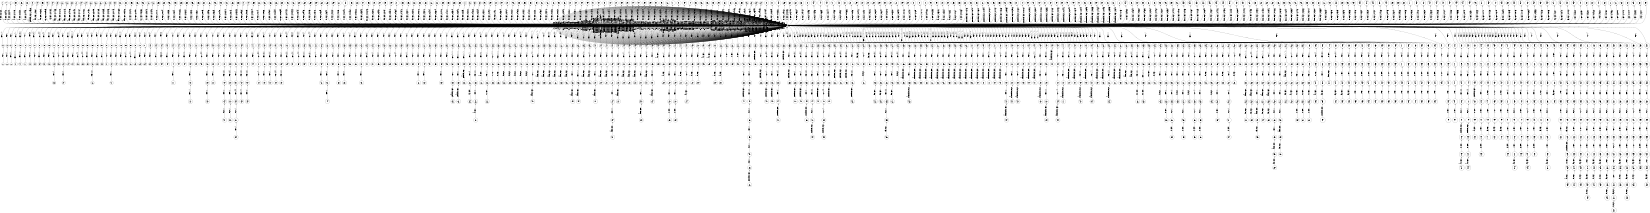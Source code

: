 digraph FST {
rankdir = LR;
size = "8.5,11";
label = "";
center = 1;
orientation = Landscape;
ranksep = "0.4";
nodesep = "0.25";
0 [label = "0", shape = circle, style = bold, fontsize = 14]
	0 -> 0 [label = "a:a/-0.27632", fontsize = 14];
	0 -> 0 [label = "a:、/-0.53146", fontsize = 14];
	0 -> 1 [label = "a:<eps>/-0.31884", fontsize = 14];
	0 -> 0 [label = "a:た/-0.4067", fontsize = 14];
	0 -> 0 [label = "a:その/-0.33499", fontsize = 14];
	0 -> 0 [label = "a:は/-0.45571", fontsize = 14];
	0 -> 4 [label = "a:<eps>/-0.39478", fontsize = 14];
	0 -> 0 [label = "a:また/-0.28764", fontsize = 14];
	0 -> 7 [label = "a:<eps>/-0.33191", fontsize = 14];
	0 -> 0 [label = "a:さらに/-0.27717", fontsize = 14];
	0 -> 0 [label = "a:する/-0.4215", fontsize = 14];
	0 -> 0 [label = "a:る/-0.33829", fontsize = 14];
	0 -> 0 [label = "a:１/-0.33059", fontsize = 14];
	0 -> 0 [label = "a:ａ/-0.36908", fontsize = 14];
	0 -> 0 [label = "a:半/-0.29268", fontsize = 14];
	0 -> 296 [label = "a:<eps>/-0.12182", fontsize = 14];
	0 -> 301 [label = "a:<eps>/-0.25312", fontsize = 14];
	0 -> 291 [label = "a:<eps>/-0.19946", fontsize = 14];
	0 -> 0 [label = "preamble:ブル/-0.30651", fontsize = 14];
	0 -> 0 [label = "preamble:preamble/-0.34595", fontsize = 14];
	0 -> 10 [label = "preamble:<eps>/-0.39616", fontsize = 14];
	0 -> 0 [label = "addition:も/0.21534", fontsize = 14];
	0 -> 0 [label = "addition:他/-0.26978", fontsize = 14];
	0 -> 0 [label = "addition:以外/-0.17777", fontsize = 14];
	0 -> 0 [label = "addition:添加/-0.36894", fontsize = 14];
	0 -> 0 [label = "addition:付加/-0.20989", fontsize = 14];
	0 -> 0 [label = "addition:共/0.0058034", fontsize = 14];
	0 -> 0 [label = "addition:また/-0.20482", fontsize = 14];
	0 -> 0 [label = "addition:追加/-0.25341", fontsize = 14];
	0 -> 0 [label = "addition:積算/-0.058877", fontsize = 14];
	0 -> 0 [label = "addition:加算/-0.34125", fontsize = 14];
	0 -> 0 [label = "addition:加え/-0.22184", fontsize = 14];
	0 -> 0 [label = "addition:はじめ/0.12246", fontsize = 14];
	0 -> 0 [label = "addition:これ/0.21599", fontsize = 14];
	0 -> 0 [label = "addition:さらに/-0.13565", fontsize = 14];
	0 -> 0 [label = "addition:ほか/-0.27275", fontsize = 14];
	0 -> 0 [label = "part:器/0.22163", fontsize = 14];
	0 -> 0 [label = "part:部品/-0.33111", fontsize = 14];
	0 -> 0 [label = "part:部分/-0.39058", fontsize = 14];
	0 -> 0 [label = "part:箇所/-0.097839", fontsize = 14];
	0 -> 0 [label = "part:一部/-0.56291", fontsize = 14];
	0 -> 13 [label = "part:<eps>/-0.3282", fontsize = 14];
	0 -> 0 [label = "part:体/0.14973", fontsize = 14];
	0 -> 0 [label = "part:部位/-0.21203", fontsize = 14];
	0 -> 0 [label = "part:チルト/0.1479", fontsize = 14];
	0 -> 0 [label = "part:片/-0.045886", fontsize = 14];
	0 -> 0 [label = "part:体部/-0.13183", fontsize = 14];
	0 -> 305 [label = "part:<eps>/0.26313", fontsize = 14];
	0 -> 0 [label = "part:手段/-0.031507", fontsize = 14];
	0 -> 0 [label = "part:部/-0.53276", fontsize = 14];
	0 -> 0 [label = "part:パーツ/-0.31227", fontsize = 14];
	0 -> 19 [label = "715:<eps>/0.0029245", fontsize = 14];
	0 -> 16 [label = "715:<eps>/-0.21135", fontsize = 14];
	0 -> 0 [label = "715:７１/0.074029", fontsize = 14];
	0 -> 0 [label = "715:７１５/-0.41523", fontsize = 14];
	0 -> 0 [label = "adds:を/0.24414", fontsize = 14];
	0 -> 28 [label = "adds:<eps>/-0.14853", fontsize = 14];
	0 -> 31 [label = "adds:<eps>/-0.18176", fontsize = 14];
	0 -> 34 [label = "adds:<eps>/-0.13148", fontsize = 14];
	0 -> 38 [label = "adds:<eps>/-0.40168", fontsize = 14];
	0 -> 41 [label = "adds:<eps>/-0.31931", fontsize = 14];
	0 -> 45 [label = "adds:<eps>/-0.11677", fontsize = 14];
	0 -> 48 [label = "adds:<eps>/0.10188", fontsize = 14];
	0 -> 0 [label = "adds:付加/-0.057247", fontsize = 14];
	0 -> 51 [label = "adds:<eps>/-0.1462", fontsize = 14];
	0 -> 0 [label = "adds:加算/-0.29298", fontsize = 14];
	0 -> 54 [label = "adds:<eps>/-0.30092", fontsize = 14];
	0 -> 57 [label = "adds:<eps>/-0.27823", fontsize = 14];
	0 -> 60 [label = "adds:<eps>/-0.25369", fontsize = 14];
	0 -> 0 [label = "adds:加え/-0.054885", fontsize = 14];
	0 -> 0 [label = "adds:アド/-0.046447", fontsize = 14];
	0 -> 0 [label = "adds:は/0.1651", fontsize = 14];
	0 -> 22 [label = "adds:<eps>/-0.23063", fontsize = 14];
	0 -> 0 [label = "adds:し/0.18019", fontsize = 14];
	0 -> 25 [label = "adds:<eps>/-0.20743", fontsize = 14];
	0 -> 310 [label = "adds:<eps>/-0.016857", fontsize = 14];
	0 -> 316 [label = "adds:<eps>/0.054761", fontsize = 14];
	0 -> 325 [label = "431:<eps>/-0.28418", fontsize = 14];
	0 -> 320 [label = "431:<eps>/-0.10911", fontsize = 14];
	0 -> 329 [label = "431:<eps>/0.063826", fontsize = 14];
	0 -> 0 [label = "431:４３２/-0.047683", fontsize = 14];
	0 -> 0 [label = "431:４３１/-0.55883", fontsize = 14];
	0 -> 0 [label = "431:431/-0.30698", fontsize = 14];
	0 -> 67 [label = "431:<eps>/-0.36746", fontsize = 14];
	0 -> 64 [label = "431:<eps>/-0.16916", fontsize = 14];
	0 -> 0 [label = "to:れ/-0.16001", fontsize = 14];
	0 -> 0 [label = "to:項/-0.12919", fontsize = 14];
	0 -> 0 [label = "to:対/-0.19348", fontsize = 14];
	0 -> 0 [label = "to:〜/-0.48595", fontsize = 14];
	0 -> 0 [label = "to:乃至/-0.34452", fontsize = 14];
	0 -> 556 [label = "to:<eps>/-0.17717", fontsize = 14];
	0 -> 552 [label = "to:<eps>/-0.10244", fontsize = 14];
	0 -> 549 [label = "to:<eps>/0.22503", fontsize = 14];
	0 -> 543 [label = "to:<eps>/-0.08541", fontsize = 14];
	0 -> 538 [label = "to:<eps>/0.021836", fontsize = 14];
	0 -> 533 [label = "to:<eps>/-0.063757", fontsize = 14];
	0 -> 529 [label = "to:<eps>/0.23213", fontsize = 14];
	0 -> 526 [label = "to:<eps>/0.25871", fontsize = 14];
	0 -> 516 [label = "to:<eps>/-0.20069", fontsize = 14];
	0 -> 511 [label = "to:<eps>/0.39966", fontsize = 14];
	0 -> 349 [label = "to:<eps>/-0.35645", fontsize = 14];
	0 -> 345 [label = "to:<eps>/-0.17927", fontsize = 14];
	0 -> 341 [label = "to:<eps>/-0.087372", fontsize = 14];
	0 -> 337 [label = "to:<eps>/-0.30148", fontsize = 14];
	0 -> 333 [label = "to:<eps>/-0.033453", fontsize = 14];
	0 -> 0 [label = "to:と/-0.16568", fontsize = 14];
	0 -> 0 [label = "to:し/-0.30047", fontsize = 14];
	0 -> 0 [label = "to:する/-0.23953", fontsize = 14];
	0 -> 0 [label = "to:に/-0.55959", fontsize = 14];
	0 -> 70 [label = "to:<eps>/-0.29564", fontsize = 14];
	0 -> 73 [label = "to:<eps>/-0.31832", fontsize = 14];
	0 -> 0 [label = "to:が/-0.10491", fontsize = 14];
	0 -> 0 [label = "to:を/-0.39775", fontsize = 14];
	0 -> 0 [label = "to:へ/-0.43565", fontsize = 14];
	0 -> 566 [label = "to:<eps>/-0.025219", fontsize = 14];
	0 -> 572 [label = "to:<eps>/-0.12141", fontsize = 14];
	0 -> 579 [label = "to:<eps>/0.20886", fontsize = 14];
	0 -> 584 [label = "to:<eps>/0.090827", fontsize = 14];
	0 -> 591 [label = "to:<eps>/0.034209", fontsize = 14];
	0 -> 596 [label = "to:<eps>/0.0003299", fontsize = 14];
	0 -> 600 [label = "to:<eps>/-0.041452", fontsize = 14];
	0 -> 604 [label = "to:<eps>/-0.027555", fontsize = 14];
	0 -> 926 [label = "to:<eps>/-0.28434", fontsize = 14];
	0 -> 932 [label = "to:<eps>/-0.29458", fontsize = 14];
	0 -> 938 [label = "to:<eps>/-0.31236", fontsize = 14];
	0 -> 945 [label = "to:<eps>/-0.23716", fontsize = 14];
	0 -> 951 [label = "to:<eps>/-0.13899", fontsize = 14];
	0 -> 957 [label = "to:<eps>/-0.36941", fontsize = 14];
	0 -> 966 [label = "to:<eps>/-0.31384", fontsize = 14];
	0 -> 974 [label = "to:<eps>/-0.16868", fontsize = 14];
	0 -> 1007 [label = "to:<eps>/0.022196", fontsize = 14];
	0 -> 608 [label = "to:<eps>/0.024382", fontsize = 14];
	0 -> 561 [label = "to:<eps>/-0.057886", fontsize = 14];
	0 -> 718 [label = "the:<eps>/-0.35295", fontsize = 14];
	0 -> 682 [label = "the:<eps>/0.0067796", fontsize = 14];
	0 -> 420 [label = "the:<eps>/-0.38003", fontsize = 14];
	0 -> 413 [label = "the:<eps>/-0.39451", fontsize = 14];
	0 -> 409 [label = "the:<eps>/-0.3034", fontsize = 14];
	0 -> 405 [label = "the:<eps>/-0.39313", fontsize = 14];
	0 -> 400 [label = "the:<eps>/-0.46834", fontsize = 14];
	0 -> 396 [label = "the:<eps>/-0.44646", fontsize = 14];
	0 -> 392 [label = "the:<eps>/-0.35047", fontsize = 14];
	0 -> 387 [label = "the:<eps>/-0.37503", fontsize = 14];
	0 -> 382 [label = "the:<eps>/-0.27816", fontsize = 14];
	0 -> 378 [label = "the:<eps>/-0.35216", fontsize = 14];
	0 -> 374 [label = "the:<eps>/-0.34404", fontsize = 14];
	0 -> 370 [label = "the:<eps>/-0.36619", fontsize = 14];
	0 -> 366 [label = "the:<eps>/-0.12708", fontsize = 14];
	0 -> 362 [label = "the:<eps>/-0.41201", fontsize = 14];
	0 -> 358 [label = "the:<eps>/-0.59319", fontsize = 14];
	0 -> 353 [label = "the:<eps>/-0.38096", fontsize = 14];
	0 -> 0 [label = "the:この/-0.36216", fontsize = 14];
	0 -> 0 [label = "the:前記/-0.39973", fontsize = 14];
	0 -> 0 [label = "the:、/-0.56087", fontsize = 14];
	0 -> 0 [label = "the:た/-0.31363", fontsize = 14];
	0 -> 0 [label = "the:（/-0.22286", fontsize = 14];
	0 -> 0 [label = "the:その/-0.31193", fontsize = 14];
	0 -> 0 [label = "the:する/-0.24789", fontsize = 14];
	0 -> 0 [label = "the:の/-0.46103", fontsize = 14];
	0 -> 0 [label = "the:は/-0.3999", fontsize = 14];
	0 -> 77 [label = "the:<eps>/-0.3569", fontsize = 14];
	0 -> 80 [label = "the:<eps>/-0.31222", fontsize = 14];
	0 -> 83 [label = "the:<eps>/-0.43285", fontsize = 14];
	0 -> 86 [label = "the:<eps>/-0.38489", fontsize = 14];
	0 -> 0 [label = "the:ア/-0.21137", fontsize = 14];
	0 -> 0 [label = "the:本/-0.2343", fontsize = 14];
	0 -> 0 [label = "the:各/-0.23004", fontsize = 14];
	0 -> 0 [label = "the:尚/-0.22102", fontsize = 14];
	0 -> 429 [label = "the:<eps>/-0.35721", fontsize = 14];
	0 -> 433 [label = "the:<eps>/-0.24957", fontsize = 14];
	0 -> 437 [label = "the:<eps>/-0.406", fontsize = 14];
	0 -> 443 [label = "the:<eps>/-0.33679", fontsize = 14];
	0 -> 447 [label = "the:<eps>/-0.32764", fontsize = 14];
	0 -> 649 [label = "the:<eps>/-0.27837", fontsize = 14];
	0 -> 653 [label = "the:<eps>/-0.40638", fontsize = 14];
	0 -> 658 [label = "the:<eps>/-0.21557", fontsize = 14];
	0 -> 662 [label = "the:<eps>/-0.41251", fontsize = 14];
	0 -> 666 [label = "the:<eps>/-0.2512", fontsize = 14];
	0 -> 670 [label = "the:<eps>/-0.48584", fontsize = 14];
	0 -> 814 [label = "the:<eps>/-0.33076", fontsize = 14];
	0 -> 810 [label = "the:<eps>/-0.21356", fontsize = 14];
	0 -> 805 [label = "the:<eps>/-0.28732", fontsize = 14];
	0 -> 801 [label = "the:<eps>/-0.29093", fontsize = 14];
	0 -> 797 [label = "the:<eps>/-0.31361", fontsize = 14];
	0 -> 792 [label = "the:<eps>/-0.15511", fontsize = 14];
	0 -> 788 [label = "the:<eps>/-0.24541", fontsize = 14];
	0 -> 783 [label = "the:<eps>/-0.33501", fontsize = 14];
	0 -> 779 [label = "the:<eps>/-0.14605", fontsize = 14];
	0 -> 775 [label = "the:<eps>/-0.30116", fontsize = 14];
	0 -> 770 [label = "the:<eps>/-0.25479", fontsize = 14];
	0 -> 764 [label = "the:<eps>/-0.18944", fontsize = 14];
	0 -> 761 [label = "the:<eps>/0.62487", fontsize = 14];
	0 -> 755 [label = "the:<eps>/-0.32186", fontsize = 14];
	0 -> 750 [label = "the:<eps>/-0.29799", fontsize = 14];
	0 -> 746 [label = "the:<eps>/-0.23854", fontsize = 14];
	0 -> 742 [label = "the:<eps>/-0.27438", fontsize = 14];
	0 -> 738 [label = "the:<eps>/-0.21549", fontsize = 14];
	0 -> 733 [label = "the:<eps>/-0.32717", fontsize = 14];
	0 -> 728 [label = "the:<eps>/-0.38726", fontsize = 14];
	0 -> 722 [label = "the:<eps>/-0.35451", fontsize = 14];
	0 -> 674 [label = "the:<eps>/-0.43912", fontsize = 14];
	0 -> 714 [label = "the:<eps>/-0.26078", fontsize = 14];
	0 -> 710 [label = "the:<eps>/-0.26261", fontsize = 14];
	0 -> 706 [label = "the:<eps>/-0.17616", fontsize = 14];
	0 -> 702 [label = "the:<eps>/-0.20169", fontsize = 14];
	0 -> 698 [label = "the:<eps>/-0.084122", fontsize = 14];
	0 -> 694 [label = "the:<eps>/0.046544", fontsize = 14];
	0 -> 690 [label = "the:<eps>/-0.018288", fontsize = 14];
	0 -> 686 [label = "the:<eps>/-0.29994", fontsize = 14];
	0 -> 425 [label = "the:<eps>/-0.3271", fontsize = 14];
	0 -> 678 [label = "the:<eps>/-0.31595", fontsize = 14];
	0 -> 0 [label = "frame:外枠/-0.27789", fontsize = 14];
	0 -> 826 [label = "frame:<eps>/0.26731", fontsize = 14];
	0 -> 831 [label = "frame:<eps>/-0.090426", fontsize = 14];
	0 -> 836 [label = "frame:<eps>/-0.19138", fontsize = 14];
	0 -> 0 [label = "frame:部材/0.10832", fontsize = 14];
	0 -> 0 [label = "frame:フレーム/-0.71968", fontsize = 14];
	0 -> 89 [label = "frame:<eps>/-0.40291", fontsize = 14];
	0 -> 0 [label = "frame:枠/-0.58364", fontsize = 14];
	0 -> 92 [label = "frame:<eps>/-0.36747", fontsize = 14];
	0 -> 95 [label = "frame:<eps>/-0.35999", fontsize = 14];
	0 -> 98 [label = "frame:<eps>/-0.49253", fontsize = 14];
	0 -> 0 [label = "frame:筐体/-0.13224", fontsize = 14];
	0 -> 0 [label = "frame:フイルム/0.14999", fontsize = 14];
	0 -> 0 [label = "frame:枠体/-0.4612", fontsize = 14];
	0 -> 0 [label = "frame:コマ/-0.2442", fontsize = 14];
	0 -> 0 [label = "frame:額縁/-0.30133", fontsize = 14];
	0 -> 0 [label = "frame:ｆｒａｍｅ/-0.29584", fontsize = 14];
	0 -> 0 [label = "frame:枠型/-0.24784", fontsize = 14];
	0 -> 101 [label = "418:<eps>/-0.10139", fontsize = 14];
	0 -> 104 [label = "418:<eps>/-0.026009", fontsize = 14];
	0 -> 0 [label = "418:４１８/-0.49022", fontsize = 14];
	0 -> 1002 [label = "so:<eps>/0.051523", fontsize = 14];
	0 -> 996 [label = "so:<eps>/-0.19032", fontsize = 14];
	0 -> 990 [label = "so:<eps>/-0.052058", fontsize = 14];
	0 -> 984 [label = "so:<eps>/-0.057472", fontsize = 14];
	0 -> 979 [label = "so:<eps>/-0.23664", fontsize = 14];
	0 -> 0 [label = "so:し/-0.12721", fontsize = 14];
	0 -> 0 [label = "so:て/0.099759", fontsize = 14];
	0 -> 0 [label = "so:な/-0.1078", fontsize = 14];
	0 -> 107 [label = "so:<eps>/-0.40769", fontsize = 14];
	0 -> 0 [label = "so:よう/-0.36204", fontsize = 14];
	0 -> 0 [label = "so:これ/0.22095", fontsize = 14];
	0 -> 0 [label = "so:に/-0.11727", fontsize = 14];
	0 -> 1113 [label = "so:<eps>/0.24935", fontsize = 14];
	0 -> 1122 [label = "so:<eps>/0.46965", fontsize = 14];
	0 -> 1131 [label = "so:<eps>/0.66859", fontsize = 14];
	0 -> 114 [label = "so:<eps>/-0.21044", fontsize = 14];
	0 -> 1237 [label = "so:<eps>/0.44303", fontsize = 14];
	0 -> 494 [label = "so:<eps>/0.29054", fontsize = 14];
	0 -> 491 [label = "so:<eps>/0.075636", fontsize = 14];
	0 -> 488 [label = "so:<eps>/0.12926", fontsize = 14];
	0 -> 484 [label = "so:<eps>/-0.11915", fontsize = 14];
	0 -> 480 [label = "so:<eps>/0.10975", fontsize = 14];
	0 -> 452 [label = "so:<eps>/-0.37826", fontsize = 14];
	0 -> 455 [label = "so:<eps>/-0.27509", fontsize = 14];
	0 -> 459 [label = "so:<eps>/-0.18694", fontsize = 14];
	0 -> 475 [label = "so:<eps>/-0.035173", fontsize = 14];
	0 -> 471 [label = "so:<eps>/0.035421", fontsize = 14];
	0 -> 465 [label = "so:<eps>/-0.20992", fontsize = 14];
	0 -> 498 [label = "so:<eps>/-0.11158", fontsize = 14];
	0 -> 0 [label = "so:り/-0.16447", fontsize = 14];
	0 -> 0 [label = "so:ため/-0.26281", fontsize = 14];
	0 -> 117 [label = "so:<eps>/-0.14497", fontsize = 14];
	0 -> 110 [label = "so:<eps>/-0.1609", fontsize = 14];
	0 -> 120 [label = "so:<eps>/-0.18108", fontsize = 14];
	0 -> 125 [label = "so:<eps>/-0.091326", fontsize = 14];
	0 -> 0 [label = "so:さ/0.10894", fontsize = 14];
	0 -> 128 [label = "so:<eps>/-0.083465", fontsize = 14];
	0 -> 0 [label = "so:…/0.086087", fontsize = 14];
	0 -> 0 [label = "so:ｓｏ/-0.2565", fontsize = 14];
	0 -> 0 [label = "as:と/-0.31857", fontsize = 14];
	0 -> 0 [label = "as:よう/-0.36808", fontsize = 14];
	0 -> 0 [label = "as:で/-0.062963", fontsize = 14];
	0 -> 0 [label = "as:as/-0.21444", fontsize = 14];
	0 -> 131 [label = "as:<eps>/-0.33203", fontsize = 14];
	0 -> 136 [label = "as:<eps>/-0.54554", fontsize = 14];
	0 -> 0 [label = "as:て/-0.29236", fontsize = 14];
	0 -> 0 [label = "as:し/-0.18418", fontsize = 14];
	0 -> 0 [label = "as:に/0.076193", fontsize = 14];
	0 -> 0 [label = "as:ごと/-0.14753", fontsize = 14];
	0 -> 508 [label = "as:<eps>/0.18564", fontsize = 14];
	0 -> 505 [label = "as:<eps>/0.17674", fontsize = 14];
	0 -> 502 [label = "as:<eps>/-0.022834", fontsize = 14];
	0 -> 613 [label = "constitute:<eps>/0.24722", fontsize = 14];
	0 -> 616 [label = "constitute:<eps>/0.12414", fontsize = 14];
	0 -> 620 [label = "constitute:<eps>/0.28017", fontsize = 14];
	0 -> 623 [label = "constitute:<eps>/-0.10994", fontsize = 14];
	0 -> 628 [label = "constitute:<eps>/-0.17871", fontsize = 14];
	0 -> 633 [label = "constitute:<eps>/-0.11757", fontsize = 14];
	0 -> 640 [label = "constitute:<eps>/0.15823", fontsize = 14];
	0 -> 645 [label = "constitute:<eps>/-0.090954", fontsize = 14];
	0 -> 191 [label = "constitute:<eps>/0.039028", fontsize = 14];
	0 -> 187 [label = "constitute:<eps>/-0.16001", fontsize = 14];
	0 -> 0 [label = "constitute:構成/-0.21997", fontsize = 14];
	0 -> 0 [label = "constitute:ら/0.17145", fontsize = 14];
	0 -> 183 [label = "constitute:<eps>/0.0010127", fontsize = 14];
	0 -> 179 [label = "constitute:<eps>/-0.24275", fontsize = 14];
	0 -> 175 [label = "constitute:<eps>/-0.30004", fontsize = 14];
	0 -> 172 [label = "constitute:<eps>/-0.18166", fontsize = 14];
	0 -> 0 [label = "constitute:を/0.021553", fontsize = 14];
	0 -> 167 [label = "constitute:<eps>/-0.32553", fontsize = 14];
	0 -> 0 [label = "constitute:が/0.10531", fontsize = 14];
	0 -> 162 [label = "constitute:<eps>/-0.1813", fontsize = 14];
	0 -> 0 [label = "constitute:から/0.2338", fontsize = 14];
	0 -> 0 [label = "constitute:り/0.050687", fontsize = 14];
	0 -> 155 [label = "constitute:<eps>/-0.27053", fontsize = 14];
	0 -> 0 [label = "constitute:する/0.17082", fontsize = 14];
	0 -> 149 [label = "constitute:<eps>/-0.24446", fontsize = 14];
	0 -> 0 [label = "constitute:し/0.08154", fontsize = 14];
	0 -> 143 [label = "constitute:<eps>/-0.22749", fontsize = 14];
	0 -> 140 [label = "constitute:<eps>/0.13797", fontsize = 14];
	0 -> 0 [label = "constitute:と/0.17194", fontsize = 14];
	0 -> 0 [label = "constitute:は/0.015269", fontsize = 14];
	0 -> 0 [label = "constitute:っ/0.1848", fontsize = 14];
	0 -> 0 [label = "transmission:ミッション/-0.33301", fontsize = 14];
	0 -> 0 [label = "transmission:伝送/-0.62268", fontsize = 14];
	0 -> 0 [label = "transmission:転送/-0.10819", fontsize = 14];
	0 -> 0 [label = "transmission:発信/-0.16596", fontsize = 14];
	0 -> 0 [label = "transmission:変速/-0.4366", fontsize = 14];
	0 -> 822 [label = "transmission:<eps>/-0.20197", fontsize = 14];
	0 -> 818 [label = "transmission:<eps>/-0.25975", fontsize = 14];
	0 -> 195 [label = "transmission:<eps>/-0.30655", fontsize = 14];
	0 -> 0 [label = "transmission:伝播/-0.079028", fontsize = 14];
	0 -> 198 [label = "transmission:<eps>/-0.47324", fontsize = 14];
	0 -> 0 [label = "transmission:透過/-0.43528", fontsize = 14];
	0 -> 0 [label = "transmission:配信/-0.13889", fontsize = 14];
	0 -> 0 [label = "transmission:送信/-0.53053", fontsize = 14];
	0 -> 0 [label = "transmission:送出/-0.11954", fontsize = 14];
	0 -> 0 [label = "transmission:伝達/-0.4936", fontsize = 14];
	0 -> 201 [label = "transmission:<eps>/-0.27938", fontsize = 14];
	0 -> 0 [label = "transmission:伝え/-0.07258", fontsize = 14];
	0 -> 204 [label = "transmission:<eps>/-0.39989", fontsize = 14];
	0 -> 207 [label = "transmission:<eps>/-0.32411", fontsize = 14];
	0 -> 0 [label = "transmission:搬送/0.14097", fontsize = 14];
	0 -> 0 [label = "transmission:トランスミッション/-0.55091", fontsize = 14];
	0 -> 0 [label = "transmission:伝動/-0.41247", fontsize = 14];
	0 -> 0 [label = "transmission:送受信/-0.18427", fontsize = 14];
	0 -> 0 [label = "transmission:通信/0.0016248", fontsize = 14];
	0 -> 0 [label = "transmission:送波/-0.35296", fontsize = 14];
	0 -> 0 [label = "transmission:伝搬/-0.050245", fontsize = 14];
	0 -> 0 [label = "100:10/-0.15163", fontsize = 14];
	0 -> 1013 [label = "100:<eps>/1.2733", fontsize = 14];
	0 -> 0 [label = "100:１０/-0.23405", fontsize = 14];
	0 -> 210 [label = "100:<eps>/-0.59605", fontsize = 14];
	0 -> 0 [label = "100:１００/-0.68192", fontsize = 14];
	0 -> 0 [label = "100:100/-0.38857", fontsize = 14];
	0 -> 0 [label = "shown:よう/-0.23595", fontsize = 14];
	0 -> 213 [label = "shown:<eps>/-0.43349", fontsize = 14];
	0 -> 886 [label = "shown:<eps>/-0.38882", fontsize = 14];
	0 -> 217 [label = "shown:<eps>/-0.46625", fontsize = 14];
	0 -> 0 [label = "shown:もの/0.02578", fontsize = 14];
	0 -> 0 [label = "shown:）/0.037733", fontsize = 14];
	0 -> 0 [label = "shown:示/-0.30397", fontsize = 14];
	0 -> 222 [label = "shown:<eps>/-0.34084", fontsize = 14];
	0 -> 225 [label = "shown:<eps>/-0.47962", fontsize = 14];
	0 -> 229 [label = "shown:<eps>/-0.36707", fontsize = 14];
	0 -> 233 [label = "shown:<eps>/-0.34584", fontsize = 14];
	0 -> 879 [label = "shown:<eps>/-0.44773", fontsize = 14];
	0 -> 1352 [label = "shown:<eps>/0.19002", fontsize = 14];
	0 -> 1342 [label = "shown:<eps>/0.24033", fontsize = 14];
	0 -> 1331 [label = "shown:<eps>/0.2624", fontsize = 14];
	0 -> 1321 [label = "shown:<eps>/0.17345", fontsize = 14];
	0 -> 1309 [label = "shown:<eps>/-0.28249", fontsize = 14];
	0 -> 1298 [label = "shown:<eps>/-0.23647", fontsize = 14];
	0 -> 1288 [label = "shown:<eps>/-0.44413", fontsize = 14];
	0 -> 1278 [label = "shown:<eps>/-0.19506", fontsize = 14];
	0 -> 1267 [label = "shown:<eps>/-0.2548", fontsize = 14];
	0 -> 1257 [label = "shown:<eps>/-0.22204", fontsize = 14];
	0 -> 1247 [label = "shown:<eps>/-0.12126", fontsize = 14];
	0 -> 919 [label = "shown:<eps>/-0.4336", fontsize = 14];
	0 -> 912 [label = "shown:<eps>/-0.29513", fontsize = 14];
	0 -> 908 [label = "shown:<eps>/-0.14503", fontsize = 14];
	0 -> 902 [label = "shown:<eps>/-0.15946", fontsize = 14];
	0 -> 897 [label = "shown:<eps>/-0.16766", fontsize = 14];
	0 -> 893 [label = "shown:<eps>/-0.087037", fontsize = 14];
	0 -> 840 [label = "shown:<eps>/0.16947", fontsize = 14];
	0 -> 844 [label = "shown:<eps>/-0.30334", fontsize = 14];
	0 -> 849 [label = "shown:<eps>/-0.4413", fontsize = 14];
	0 -> 855 [label = "shown:<eps>/-0.30285", fontsize = 14];
	0 -> 862 [label = "shown:<eps>/-0.37172", fontsize = 14];
	0 -> 867 [label = "shown:<eps>/-0.31821", fontsize = 14];
	0 -> 874 [label = "shown:<eps>/-0.56569", fontsize = 14];
	0 -> 246 [label = "in:<eps>/-0.38334", fontsize = 14];
	0 -> 1361 [label = "in:<eps>/0.65106", fontsize = 14];
	0 -> 0 [label = "in:そして/-0.12282", fontsize = 14];
	0 -> 0 [label = "in:の/0.065169", fontsize = 14];
	0 -> 0 [label = "in:また/-0.18899", fontsize = 14];
	0 -> 0 [label = "in:で/-0.39898", fontsize = 14];
	0 -> 0 [label = "in:し/-0.10563", fontsize = 14];
	0 -> 0 [label = "in:に/-0.47864", fontsize = 14];
	0 -> 236 [label = "in:<eps>/-0.48289", fontsize = 14];
	0 -> 239 [label = "in:<eps>/-0.55957", fontsize = 14];
	0 -> 0 [label = "in:い/-0.20005", fontsize = 14];
	0 -> 0 [label = "in:を/0.10485", fontsize = 14];
	0 -> 243 [label = "in:<eps>/-0.25588", fontsize = 14];
	0 -> 0 [label = "in:中/-0.38081", fontsize = 14];
	0 -> 1225 [label = "in:<eps>/0.42708", fontsize = 14];
	0 -> 1216 [label = "in:<eps>/0.13697", fontsize = 14];
	0 -> 1209 [label = "in:<eps>/-0.25602", fontsize = 14];
	0 -> 1201 [label = "in:<eps>/-0.14371", fontsize = 14];
	0 -> 1192 [label = "in:<eps>/-0.41838", fontsize = 14];
	0 -> 258 [label = "in:<eps>/-0.24155", fontsize = 14];
	0 -> 0 [label = "in:方向/-0.11699", fontsize = 14];
	0 -> 0 [label = "in:さ/-0.21148", fontsize = 14];
	0 -> 255 [label = "in:<eps>/-0.36047", fontsize = 14];
	0 -> 252 [label = "in:<eps>/-0.39326", fontsize = 14];
	0 -> 1017 [label = "in:<eps>/0.10735", fontsize = 14];
	0 -> 1022 [label = "in:<eps>/-0.15816", fontsize = 14];
	0 -> 1027 [label = "in:<eps>/-0.19078", fontsize = 14];
	0 -> 1184 [label = "in:<eps>/-0.26312", fontsize = 14];
	0 -> 1175 [label = "in:<eps>/-0.35843", fontsize = 14];
	0 -> 1167 [label = "in:<eps>/-0.30623", fontsize = 14];
	0 -> 1160 [label = "in:<eps>/-0.17874", fontsize = 14];
	0 -> 1153 [label = "in:<eps>/0.12363", fontsize = 14];
	0 -> 1146 [label = "in:<eps>/0.55565", fontsize = 14];
	0 -> 1138 [label = "in:<eps>/-0.20442", fontsize = 14];
	0 -> 0 [label = "in:内/-0.34724", fontsize = 14];
	0 -> 249 [label = "in:<eps>/-0.3391", fontsize = 14];
	0 -> 1077 [label = "fig:<eps>/0.22551", fontsize = 14];
	0 -> 1082 [label = "fig:<eps>/0.17417", fontsize = 14];
	0 -> 1087 [label = "fig:<eps>/0.17303", fontsize = 14];
	0 -> 1092 [label = "fig:<eps>/0.18119", fontsize = 14];
	0 -> 923 [label = "fig:<eps>/-0.62698", fontsize = 14];
	0 -> 1230 [label = "fig:<eps>/0.48095", fontsize = 14];
	0 -> 0 [label = "fig:図/-0.37864", fontsize = 14];
	0 -> 1072 [label = "fig:<eps>/0.22732", fontsize = 14];
	0 -> 1067 [label = "fig:<eps>/0.17198", fontsize = 14];
	0 -> 0 [label = "fig:（/-0.067097", fontsize = 14];
	0 -> 1062 [label = "fig:<eps>/0.062654", fontsize = 14];
	0 -> 1057 [label = "fig:<eps>/-0.59553", fontsize = 14];
	0 -> 1052 [label = "fig:<eps>/0.16262", fontsize = 14];
	0 -> 1047 [label = "fig:<eps>/0.22285", fontsize = 14];
	0 -> 1042 [label = "fig:<eps>/0.2227", fontsize = 14];
	0 -> 1037 [label = "fig:<eps>/0.22412", fontsize = 14];
	0 -> 1032 [label = "fig:<eps>/-0.10731", fontsize = 14];
	0 -> 0 [label = ".:る/-0.36042", fontsize = 14];
	0 -> 1107 [label = ".:<eps>/0.028612", fontsize = 14];
	0 -> 261 [label = ".:<eps>/-0.37591", fontsize = 14];
	0 -> 264 [label = ".:<eps>/-0.56222", fontsize = 14];
	0 -> 0 [label = ".:。/-0.62093", fontsize = 14];
	0 -> 1101 [label = ".:<eps>/0.024613", fontsize = 14];
	0 -> 267 [label = ".:<eps>/-0.5232", fontsize = 14];
	0 -> 270 [label = ".:<eps>/-0.67686", fontsize = 14];
	0 -> 274 [label = ".:<eps>/-0.40936", fontsize = 14];
	0 -> 284 [label = ".:<eps>/-0.60702", fontsize = 14];
	0 -> 278 [label = ".:<eps>/-0.70148", fontsize = 14];
	0 -> 1097 [label = ".:<eps>/0.10779", fontsize = 14];
	0 -> 281 [label = ".:<eps>/-0.38263", fontsize = 14];
	0 -> 0 [label = "2:２２/0.14799", fontsize = 14];
	0 -> 0 [label = "2:2/-0.29238", fontsize = 14];
	0 -> 0 [label = "2:で/0.067064", fontsize = 14];
	0 -> 0 [label = "2:３/0.13144", fontsize = 14];
	0 -> 288 [label = "2:<eps>/-0.3041", fontsize = 14];
	0 -> 0 [label = "2:２/-0.68238", fontsize = 14];
1 [label = "1", shape = circle, style = solid, fontsize = 14]
2 [label = "2", shape = circle, style = solid, fontsize = 14]
	2 -> 3 [label = "<eps>:、", fontsize = 14];
3 [label = "3", shape = circle, style = solid, fontsize = 14]
	3 -> 0 [label = "<eps>:これ", fontsize = 14];
4 [label = "4", shape = circle, style = solid, fontsize = 14]
5 [label = "5", shape = circle, style = solid, fontsize = 14]
	5 -> 6 [label = "<eps>:は", fontsize = 14];
6 [label = "6", shape = circle, style = solid, fontsize = 14]
	6 -> 0 [label = "<eps>:、", fontsize = 14];
7 [label = "7", shape = circle, style = solid, fontsize = 14]
8 [label = "8", shape = circle, style = solid, fontsize = 14]
	8 -> 9 [label = "<eps>:また", fontsize = 14];
9 [label = "9", shape = circle, style = solid, fontsize = 14]
	9 -> 0 [label = "<eps>:、", fontsize = 14];
10 [label = "10", shape = circle, style = solid, fontsize = 14]
11 [label = "11", shape = circle, style = solid, fontsize = 14]
	11 -> 12 [label = "<eps>:プリアン", fontsize = 14];
12 [label = "12", shape = circle, style = solid, fontsize = 14]
	12 -> 0 [label = "<eps>:ブル", fontsize = 14];
13 [label = "13", shape = circle, style = solid, fontsize = 14]
14 [label = "14", shape = circle, style = solid, fontsize = 14]
	14 -> 15 [label = "<eps>:一部", fontsize = 14];
15 [label = "15", shape = circle, style = solid, fontsize = 14]
	15 -> 0 [label = "<eps>:領域", fontsize = 14];
16 [label = "16", shape = circle, style = solid, fontsize = 14]
17 [label = "17", shape = circle, style = solid, fontsize = 14]
	17 -> 18 [label = "<eps>:７１", fontsize = 14];
18 [label = "18", shape = circle, style = solid, fontsize = 14]
	18 -> 0 [label = "<eps>:５", fontsize = 14];
19 [label = "19", shape = circle, style = solid, fontsize = 14]
20 [label = "20", shape = circle, style = solid, fontsize = 14]
	20 -> 21 [label = "<eps>:71", fontsize = 14];
21 [label = "21", shape = circle, style = solid, fontsize = 14]
	21 -> 0 [label = "<eps>:5", fontsize = 14];
22 [label = "22", shape = circle, style = solid, fontsize = 14]
23 [label = "23", shape = circle, style = solid, fontsize = 14]
	23 -> 24 [label = "<eps>:は", fontsize = 14];
24 [label = "24", shape = circle, style = solid, fontsize = 14]
	24 -> 0 [label = "<eps>:加算", fontsize = 14];
25 [label = "25", shape = circle, style = solid, fontsize = 14]
26 [label = "26", shape = circle, style = solid, fontsize = 14]
	26 -> 27 [label = "<eps>:にて", fontsize = 14];
27 [label = "27", shape = circle, style = solid, fontsize = 14]
	27 -> 0 [label = "<eps>:加算", fontsize = 14];
28 [label = "28", shape = circle, style = solid, fontsize = 14]
29 [label = "29", shape = circle, style = solid, fontsize = 14]
	29 -> 30 [label = "<eps>:を", fontsize = 14];
30 [label = "30", shape = circle, style = solid, fontsize = 14]
	30 -> 0 [label = "<eps>:付加", fontsize = 14];
31 [label = "31", shape = circle, style = solid, fontsize = 14]
32 [label = "32", shape = circle, style = solid, fontsize = 14]
	32 -> 33 [label = "<eps>:を", fontsize = 14];
33 [label = "33", shape = circle, style = solid, fontsize = 14]
	33 -> 0 [label = "<eps>:追加", fontsize = 14];
34 [label = "34", shape = circle, style = solid, fontsize = 14]
35 [label = "35", shape = circle, style = solid, fontsize = 14]
	35 -> 36 [label = "<eps>:を", fontsize = 14];
36 [label = "36", shape = circle, style = solid, fontsize = 14]
	36 -> 37 [label = "<eps>:追加", fontsize = 14];
37 [label = "37", shape = circle, style = solid, fontsize = 14]
	37 -> 0 [label = "<eps>:し", fontsize = 14];
38 [label = "38", shape = circle, style = solid, fontsize = 14]
39 [label = "39", shape = circle, style = solid, fontsize = 14]
	39 -> 40 [label = "<eps>:を", fontsize = 14];
40 [label = "40", shape = circle, style = solid, fontsize = 14]
	40 -> 0 [label = "<eps>:加算", fontsize = 14];
41 [label = "41", shape = circle, style = solid, fontsize = 14]
42 [label = "42", shape = circle, style = solid, fontsize = 14]
	42 -> 43 [label = "<eps>:を", fontsize = 14];
43 [label = "43", shape = circle, style = solid, fontsize = 14]
	43 -> 44 [label = "<eps>:加算", fontsize = 14];
44 [label = "44", shape = circle, style = solid, fontsize = 14]
	44 -> 0 [label = "<eps>:し", fontsize = 14];
45 [label = "45", shape = circle, style = solid, fontsize = 14]
46 [label = "46", shape = circle, style = solid, fontsize = 14]
	46 -> 47 [label = "<eps>:を", fontsize = 14];
47 [label = "47", shape = circle, style = solid, fontsize = 14]
	47 -> 0 [label = "<eps>:加え", fontsize = 14];
48 [label = "48", shape = circle, style = solid, fontsize = 14]
49 [label = "49", shape = circle, style = solid, fontsize = 14]
	49 -> 50 [label = "<eps>:を", fontsize = 14];
50 [label = "50", shape = circle, style = solid, fontsize = 14]
	50 -> 0 [label = "<eps>:おこな", fontsize = 14];
51 [label = "51", shape = circle, style = solid, fontsize = 14]
52 [label = "52", shape = circle, style = solid, fontsize = 14]
	52 -> 53 [label = "<eps>:付加", fontsize = 14];
53 [label = "53", shape = circle, style = solid, fontsize = 14]
	53 -> 0 [label = "<eps>:し", fontsize = 14];
54 [label = "54", shape = circle, style = solid, fontsize = 14]
55 [label = "55", shape = circle, style = solid, fontsize = 14]
	55 -> 56 [label = "<eps>:加算", fontsize = 14];
56 [label = "56", shape = circle, style = solid, fontsize = 14]
	56 -> 0 [label = "<eps>:し", fontsize = 14];
57 [label = "57", shape = circle, style = solid, fontsize = 14]
58 [label = "58", shape = circle, style = solid, fontsize = 14]
	58 -> 59 [label = "<eps>:加算", fontsize = 14];
59 [label = "59", shape = circle, style = solid, fontsize = 14]
	59 -> 0 [label = "<eps>:を", fontsize = 14];
60 [label = "60", shape = circle, style = solid, fontsize = 14]
61 [label = "61", shape = circle, style = solid, fontsize = 14]
	61 -> 62 [label = "<eps>:加算", fontsize = 14];
62 [label = "62", shape = circle, style = solid, fontsize = 14]
	62 -> 63 [label = "<eps>:を", fontsize = 14];
63 [label = "63", shape = circle, style = solid, fontsize = 14]
	63 -> 0 [label = "<eps>:行", fontsize = 14];
64 [label = "64", shape = circle, style = solid, fontsize = 14]
65 [label = "65", shape = circle, style = solid, fontsize = 14]
	65 -> 66 [label = "<eps>:４３", fontsize = 14];
66 [label = "66", shape = circle, style = solid, fontsize = 14]
	66 -> 0 [label = "<eps>:1", fontsize = 14];
67 [label = "67", shape = circle, style = solid, fontsize = 14]
68 [label = "68", shape = circle, style = solid, fontsize = 14]
	68 -> 69 [label = "<eps>:４３", fontsize = 14];
69 [label = "69", shape = circle, style = solid, fontsize = 14]
	69 -> 0 [label = "<eps>:１", fontsize = 14];
70 [label = "70", shape = circle, style = solid, fontsize = 14]
71 [label = "71", shape = circle, style = solid, fontsize = 14]
	71 -> 72 [label = "<eps>:に", fontsize = 14];
72 [label = "72", shape = circle, style = solid, fontsize = 14]
	72 -> 0 [label = "<eps>:し", fontsize = 14];
73 [label = "73", shape = circle, style = solid, fontsize = 14]
74 [label = "74", shape = circle, style = solid, fontsize = 14]
	74 -> 75 [label = "<eps>:に", fontsize = 14];
75 [label = "75", shape = circle, style = solid, fontsize = 14]
	75 -> 76 [label = "<eps>:対", fontsize = 14];
76 [label = "76", shape = circle, style = solid, fontsize = 14]
	76 -> 0 [label = "<eps>:し", fontsize = 14];
77 [label = "77", shape = circle, style = solid, fontsize = 14]
78 [label = "78", shape = circle, style = solid, fontsize = 14]
	78 -> 79 [label = "<eps>:は", fontsize = 14];
79 [label = "79", shape = circle, style = solid, fontsize = 14]
	79 -> 0 [label = "<eps>:、", fontsize = 14];
80 [label = "80", shape = circle, style = solid, fontsize = 14]
81 [label = "81", shape = circle, style = solid, fontsize = 14]
	81 -> 82 [label = "<eps>:は", fontsize = 14];
82 [label = "82", shape = circle, style = solid, fontsize = 14]
	82 -> 0 [label = "<eps>:この", fontsize = 14];
83 [label = "83", shape = circle, style = solid, fontsize = 14]
84 [label = "84", shape = circle, style = solid, fontsize = 14]
	84 -> 85 [label = "<eps>:また", fontsize = 14];
85 [label = "85", shape = circle, style = solid, fontsize = 14]
	85 -> 0 [label = "<eps>:、", fontsize = 14];
86 [label = "86", shape = circle, style = solid, fontsize = 14]
87 [label = "87", shape = circle, style = solid, fontsize = 14]
	87 -> 88 [label = "<eps>:なお", fontsize = 14];
88 [label = "88", shape = circle, style = solid, fontsize = 14]
	88 -> 0 [label = "<eps>:、", fontsize = 14];
89 [label = "89", shape = circle, style = solid, fontsize = 14]
90 [label = "90", shape = circle, style = solid, fontsize = 14]
	90 -> 91 [label = "<eps>:フレーム", fontsize = 14];
91 [label = "91", shape = circle, style = solid, fontsize = 14]
	91 -> 0 [label = "<eps>:枠", fontsize = 14];
92 [label = "92", shape = circle, style = solid, fontsize = 14]
93 [label = "93", shape = circle, style = solid, fontsize = 14]
	93 -> 94 [label = "<eps>:枠", fontsize = 14];
94 [label = "94", shape = circle, style = solid, fontsize = 14]
	94 -> 0 [label = "<eps>:部", fontsize = 14];
95 [label = "95", shape = circle, style = solid, fontsize = 14]
96 [label = "96", shape = circle, style = solid, fontsize = 14]
	96 -> 97 [label = "<eps>:枠", fontsize = 14];
97 [label = "97", shape = circle, style = solid, fontsize = 14]
	97 -> 0 [label = "<eps>:状", fontsize = 14];
98 [label = "98", shape = circle, style = solid, fontsize = 14]
99 [label = "99", shape = circle, style = solid, fontsize = 14]
	99 -> 100 [label = "<eps>:枠", fontsize = 14];
100 [label = "100", shape = circle, style = solid, fontsize = 14]
	100 -> 0 [label = "<eps>:体", fontsize = 14];
101 [label = "101", shape = circle, style = solid, fontsize = 14]
102 [label = "102", shape = circle, style = solid, fontsize = 14]
	102 -> 103 [label = "<eps>:４１", fontsize = 14];
103 [label = "103", shape = circle, style = solid, fontsize = 14]
	103 -> 0 [label = "<eps>:８", fontsize = 14];
104 [label = "104", shape = circle, style = solid, fontsize = 14]
105 [label = "105", shape = circle, style = solid, fontsize = 14]
	105 -> 106 [label = "<eps>:41", fontsize = 14];
106 [label = "106", shape = circle, style = solid, fontsize = 14]
	106 -> 0 [label = "<eps>:8", fontsize = 14];
107 [label = "107", shape = circle, style = solid, fontsize = 14]
108 [label = "108", shape = circle, style = solid, fontsize = 14]
	108 -> 109 [label = "<eps>:よう", fontsize = 14];
109 [label = "109", shape = circle, style = solid, fontsize = 14]
	109 -> 0 [label = "<eps>:に", fontsize = 14];
110 [label = "110", shape = circle, style = solid, fontsize = 14]
111 [label = "111", shape = circle, style = solid, fontsize = 14]
	111 -> 112 [label = "<eps>:に", fontsize = 14];
112 [label = "112", shape = circle, style = solid, fontsize = 14]
	112 -> 113 [label = "<eps>:よ", fontsize = 14];
113 [label = "113", shape = circle, style = solid, fontsize = 14]
	113 -> 0 [label = "<eps>:り", fontsize = 14];
114 [label = "114", shape = circle, style = solid, fontsize = 14]
115 [label = "115", shape = circle, style = solid, fontsize = 14]
	115 -> 116 [label = "<eps>:よ", fontsize = 14];
116 [label = "116", shape = circle, style = solid, fontsize = 14]
	116 -> 0 [label = "<eps>:り", fontsize = 14];
117 [label = "117", shape = circle, style = solid, fontsize = 14]
118 [label = "118", shape = circle, style = solid, fontsize = 14]
	118 -> 119 [label = "<eps>:ため", fontsize = 14];
119 [label = "119", shape = circle, style = solid, fontsize = 14]
	119 -> 0 [label = "<eps>:に", fontsize = 14];
120 [label = "120", shape = circle, style = solid, fontsize = 14]
121 [label = "121", shape = circle, style = solid, fontsize = 14]
	121 -> 122 [label = "<eps>:こと", fontsize = 14];
122 [label = "122", shape = circle, style = solid, fontsize = 14]
	122 -> 123 [label = "<eps>:に", fontsize = 14];
123 [label = "123", shape = circle, style = solid, fontsize = 14]
	123 -> 124 [label = "<eps>:よ", fontsize = 14];
124 [label = "124", shape = circle, style = solid, fontsize = 14]
	124 -> 0 [label = "<eps>:り", fontsize = 14];
125 [label = "125", shape = circle, style = solid, fontsize = 14]
126 [label = "126", shape = circle, style = solid, fontsize = 14]
	126 -> 127 [label = "<eps>:く", fontsize = 14];
127 [label = "127", shape = circle, style = solid, fontsize = 14]
	127 -> 0 [label = "<eps>:な", fontsize = 14];
128 [label = "128", shape = circle, style = solid, fontsize = 14]
129 [label = "129", shape = circle, style = solid, fontsize = 14]
	129 -> 130 [label = "<eps>:程度", fontsize = 14];
130 [label = "130", shape = circle, style = solid, fontsize = 14]
	130 -> 0 [label = "<eps>:に", fontsize = 14];
131 [label = "131", shape = circle, style = solid, fontsize = 14]
132 [label = "132", shape = circle, style = solid, fontsize = 14]
	132 -> 133 [label = "<eps>:と", fontsize = 14];
133 [label = "133", shape = circle, style = solid, fontsize = 14]
	133 -> 134 [label = "<eps>:な", fontsize = 14];
134 [label = "134", shape = circle, style = solid, fontsize = 14]
	134 -> 135 [label = "<eps>:っ", fontsize = 14];
135 [label = "135", shape = circle, style = solid, fontsize = 14]
	135 -> 0 [label = "<eps>:て", fontsize = 14];
136 [label = "136", shape = circle, style = solid, fontsize = 14]
137 [label = "137", shape = circle, style = solid, fontsize = 14]
	137 -> 138 [label = "<eps>:と", fontsize = 14];
138 [label = "138", shape = circle, style = solid, fontsize = 14]
	138 -> 139 [label = "<eps>:し", fontsize = 14];
139 [label = "139", shape = circle, style = solid, fontsize = 14]
	139 -> 0 [label = "<eps>:て", fontsize = 14];
140 [label = "140", shape = circle, style = solid, fontsize = 14]
141 [label = "141", shape = circle, style = solid, fontsize = 14]
	141 -> 142 [label = "<eps>:と", fontsize = 14];
142 [label = "142", shape = circle, style = solid, fontsize = 14]
	142 -> 0 [label = "<eps>:は", fontsize = 14];
143 [label = "143", shape = circle, style = solid, fontsize = 14]
144 [label = "144", shape = circle, style = solid, fontsize = 14]
	144 -> 145 [label = "<eps>:と", fontsize = 14];
145 [label = "145", shape = circle, style = solid, fontsize = 14]
	145 -> 146 [label = "<eps>:で", fontsize = 14];
146 [label = "146", shape = circle, style = solid, fontsize = 14]
	146 -> 147 [label = "<eps>:構成", fontsize = 14];
147 [label = "147", shape = circle, style = solid, fontsize = 14]
	147 -> 148 [label = "<eps>:さ", fontsize = 14];
148 [label = "148", shape = circle, style = solid, fontsize = 14]
	148 -> 0 [label = "<eps>:れ", fontsize = 14];
149 [label = "149", shape = circle, style = solid, fontsize = 14]
150 [label = "150", shape = circle, style = solid, fontsize = 14]
	150 -> 151 [label = "<eps>:し", fontsize = 14];
151 [label = "151", shape = circle, style = solid, fontsize = 14]
	151 -> 152 [label = "<eps>:て", fontsize = 14];
152 [label = "152", shape = circle, style = solid, fontsize = 14]
	152 -> 153 [label = "<eps>:構成", fontsize = 14];
153 [label = "153", shape = circle, style = solid, fontsize = 14]
	153 -> 154 [label = "<eps>:さ", fontsize = 14];
154 [label = "154", shape = circle, style = solid, fontsize = 14]
	154 -> 0 [label = "<eps>:れ", fontsize = 14];
155 [label = "155", shape = circle, style = solid, fontsize = 14]
156 [label = "156", shape = circle, style = solid, fontsize = 14]
	156 -> 157 [label = "<eps>:よ", fontsize = 14];
157 [label = "157", shape = circle, style = solid, fontsize = 14]
	157 -> 158 [label = "<eps>:り", fontsize = 14];
158 [label = "158", shape = circle, style = solid, fontsize = 14]
	158 -> 159 [label = "<eps>:構成", fontsize = 14];
159 [label = "159", shape = circle, style = solid, fontsize = 14]
	159 -> 160 [label = "<eps>:さ", fontsize = 14];
160 [label = "160", shape = circle, style = solid, fontsize = 14]
	160 -> 161 [label = "<eps>:れ", fontsize = 14];
161 [label = "161", shape = circle, style = solid, fontsize = 14]
	161 -> 0 [label = "<eps>:て", fontsize = 14];
162 [label = "162", shape = circle, style = solid, fontsize = 14]
163 [label = "163", shape = circle, style = solid, fontsize = 14]
	163 -> 164 [label = "<eps>:から", fontsize = 14];
164 [label = "164", shape = circle, style = solid, fontsize = 14]
	164 -> 165 [label = "<eps>:構成", fontsize = 14];
165 [label = "165", shape = circle, style = solid, fontsize = 14]
	165 -> 166 [label = "<eps>:さ", fontsize = 14];
166 [label = "166", shape = circle, style = solid, fontsize = 14]
	166 -> 0 [label = "<eps>:れ", fontsize = 14];
167 [label = "167", shape = circle, style = solid, fontsize = 14]
168 [label = "168", shape = circle, style = solid, fontsize = 14]
	168 -> 169 [label = "<eps>:が", fontsize = 14];
169 [label = "169", shape = circle, style = solid, fontsize = 14]
	169 -> 170 [label = "<eps>:構成", fontsize = 14];
170 [label = "170", shape = circle, style = solid, fontsize = 14]
	170 -> 171 [label = "<eps>:さ", fontsize = 14];
171 [label = "171", shape = circle, style = solid, fontsize = 14]
	171 -> 0 [label = "<eps>:れ", fontsize = 14];
172 [label = "172", shape = circle, style = solid, fontsize = 14]
173 [label = "173", shape = circle, style = solid, fontsize = 14]
	173 -> 174 [label = "<eps>:を", fontsize = 14];
174 [label = "174", shape = circle, style = solid, fontsize = 14]
	174 -> 0 [label = "<eps>:構成", fontsize = 14];
175 [label = "175", shape = circle, style = solid, fontsize = 14]
176 [label = "176", shape = circle, style = solid, fontsize = 14]
	176 -> 177 [label = "<eps>:を", fontsize = 14];
177 [label = "177", shape = circle, style = solid, fontsize = 14]
	177 -> 178 [label = "<eps>:構成", fontsize = 14];
178 [label = "178", shape = circle, style = solid, fontsize = 14]
	178 -> 0 [label = "<eps>:し", fontsize = 14];
179 [label = "179", shape = circle, style = solid, fontsize = 14]
180 [label = "180", shape = circle, style = solid, fontsize = 14]
	180 -> 181 [label = "<eps>:を", fontsize = 14];
181 [label = "181", shape = circle, style = solid, fontsize = 14]
	181 -> 182 [label = "<eps>:構成", fontsize = 14];
182 [label = "182", shape = circle, style = solid, fontsize = 14]
	182 -> 0 [label = "<eps>:する", fontsize = 14];
183 [label = "183", shape = circle, style = solid, fontsize = 14]
184 [label = "184", shape = circle, style = solid, fontsize = 14]
	184 -> 185 [label = "<eps>:を", fontsize = 14];
185 [label = "185", shape = circle, style = solid, fontsize = 14]
	185 -> 186 [label = "<eps>:形成", fontsize = 14];
186 [label = "186", shape = circle, style = solid, fontsize = 14]
	186 -> 0 [label = "<eps>:し", fontsize = 14];
187 [label = "187", shape = circle, style = solid, fontsize = 14]
188 [label = "188", shape = circle, style = solid, fontsize = 14]
	188 -> 189 [label = "<eps>:構成", fontsize = 14];
189 [label = "189", shape = circle, style = solid, fontsize = 14]
	189 -> 190 [label = "<eps>:さ", fontsize = 14];
190 [label = "190", shape = circle, style = solid, fontsize = 14]
	190 -> 0 [label = "<eps>:れ", fontsize = 14];
191 [label = "191", shape = circle, style = solid, fontsize = 14]
192 [label = "192", shape = circle, style = solid, fontsize = 14]
	192 -> 193 [label = "<eps>:形成", fontsize = 14];
193 [label = "193", shape = circle, style = solid, fontsize = 14]
	193 -> 194 [label = "<eps>:さ", fontsize = 14];
194 [label = "194", shape = circle, style = solid, fontsize = 14]
	194 -> 0 [label = "<eps>:れ", fontsize = 14];
195 [label = "195", shape = circle, style = solid, fontsize = 14]
196 [label = "196", shape = circle, style = solid, fontsize = 14]
	196 -> 197 [label = "<eps>:変速", fontsize = 14];
197 [label = "197", shape = circle, style = solid, fontsize = 14]
	197 -> 0 [label = "<eps>:装置", fontsize = 14];
198 [label = "198", shape = circle, style = solid, fontsize = 14]
199 [label = "199", shape = circle, style = solid, fontsize = 14]
	199 -> 200 [label = "<eps>:変速", fontsize = 14];
200 [label = "200", shape = circle, style = solid, fontsize = 14]
	200 -> 0 [label = "<eps>:機", fontsize = 14];
201 [label = "201", shape = circle, style = solid, fontsize = 14]
202 [label = "202", shape = circle, style = solid, fontsize = 14]
	202 -> 203 [label = "<eps>:伝達", fontsize = 14];
203 [label = "203", shape = circle, style = solid, fontsize = 14]
	203 -> 0 [label = "<eps>:装置", fontsize = 14];
204 [label = "204", shape = circle, style = solid, fontsize = 14]
205 [label = "205", shape = circle, style = solid, fontsize = 14]
	205 -> 206 [label = "<eps>:伝送", fontsize = 14];
206 [label = "206", shape = circle, style = solid, fontsize = 14]
	206 -> 0 [label = "<eps>:路", fontsize = 14];
207 [label = "207", shape = circle, style = solid, fontsize = 14]
208 [label = "208", shape = circle, style = solid, fontsize = 14]
	208 -> 209 [label = "<eps>:動力", fontsize = 14];
209 [label = "209", shape = circle, style = solid, fontsize = 14]
	209 -> 0 [label = "<eps>:伝達", fontsize = 14];
210 [label = "210", shape = circle, style = solid, fontsize = 14]
211 [label = "211", shape = circle, style = solid, fontsize = 14]
	211 -> 212 [label = "<eps>:１０", fontsize = 14];
212 [label = "212", shape = circle, style = solid, fontsize = 14]
	212 -> 0 [label = "<eps>:０", fontsize = 14];
213 [label = "213", shape = circle, style = solid, fontsize = 14]
214 [label = "214", shape = circle, style = solid, fontsize = 14]
	214 -> 215 [label = "<eps>:に", fontsize = 14];
215 [label = "215", shape = circle, style = solid, fontsize = 14]
	215 -> 216 [label = "<eps>:示", fontsize = 14];
216 [label = "216", shape = circle, style = solid, fontsize = 14]
	216 -> 0 [label = "<eps>:し", fontsize = 14];
217 [label = "217", shape = circle, style = solid, fontsize = 14]
218 [label = "218", shape = circle, style = solid, fontsize = 14]
	218 -> 219 [label = "<eps>:に", fontsize = 14];
219 [label = "219", shape = circle, style = solid, fontsize = 14]
	219 -> 220 [label = "<eps>:示", fontsize = 14];
220 [label = "220", shape = circle, style = solid, fontsize = 14]
	220 -> 221 [label = "<eps>:し", fontsize = 14];
221 [label = "221", shape = circle, style = solid, fontsize = 14]
	221 -> 0 [label = "<eps>:た", fontsize = 14];
222 [label = "222", shape = circle, style = solid, fontsize = 14]
223 [label = "223", shape = circle, style = solid, fontsize = 14]
	223 -> 224 [label = "<eps>:示", fontsize = 14];
224 [label = "224", shape = circle, style = solid, fontsize = 14]
	224 -> 0 [label = "<eps>:し", fontsize = 14];
225 [label = "225", shape = circle, style = solid, fontsize = 14]
226 [label = "226", shape = circle, style = solid, fontsize = 14]
	226 -> 227 [label = "<eps>:示", fontsize = 14];
227 [label = "227", shape = circle, style = solid, fontsize = 14]
	227 -> 228 [label = "<eps>:し", fontsize = 14];
228 [label = "228", shape = circle, style = solid, fontsize = 14]
	228 -> 0 [label = "<eps>:た", fontsize = 14];
229 [label = "229", shape = circle, style = solid, fontsize = 14]
230 [label = "230", shape = circle, style = solid, fontsize = 14]
	230 -> 231 [label = "<eps>:示", fontsize = 14];
231 [label = "231", shape = circle, style = solid, fontsize = 14]
	231 -> 232 [label = "<eps>:さ", fontsize = 14];
232 [label = "232", shape = circle, style = solid, fontsize = 14]
	232 -> 0 [label = "<eps>:れ", fontsize = 14];
233 [label = "233", shape = circle, style = solid, fontsize = 14]
234 [label = "234", shape = circle, style = solid, fontsize = 14]
	234 -> 235 [label = "<eps>:示", fontsize = 14];
235 [label = "235", shape = circle, style = solid, fontsize = 14]
	235 -> 0 [label = "<eps>:す", fontsize = 14];
236 [label = "236", shape = circle, style = solid, fontsize = 14]
237 [label = "237", shape = circle, style = solid, fontsize = 14]
	237 -> 238 [label = "<eps>:に", fontsize = 14];
238 [label = "238", shape = circle, style = solid, fontsize = 14]
	238 -> 0 [label = "<eps>:おけ", fontsize = 14];
239 [label = "239", shape = circle, style = solid, fontsize = 14]
240 [label = "240", shape = circle, style = solid, fontsize = 14]
	240 -> 241 [label = "<eps>:に", fontsize = 14];
241 [label = "241", shape = circle, style = solid, fontsize = 14]
	241 -> 242 [label = "<eps>:お", fontsize = 14];
242 [label = "242", shape = circle, style = solid, fontsize = 14]
	242 -> 0 [label = "<eps>:い", fontsize = 14];
243 [label = "243", shape = circle, style = solid, fontsize = 14]
244 [label = "244", shape = circle, style = solid, fontsize = 14]
	244 -> 245 [label = "<eps>:場合", fontsize = 14];
245 [label = "245", shape = circle, style = solid, fontsize = 14]
	245 -> 0 [label = "<eps>:に", fontsize = 14];
246 [label = "246", shape = circle, style = solid, fontsize = 14]
247 [label = "247", shape = circle, style = solid, fontsize = 14]
	247 -> 248 [label = "<eps>:中", fontsize = 14];
248 [label = "248", shape = circle, style = solid, fontsize = 14]
	248 -> 0 [label = "<eps>:に", fontsize = 14];
249 [label = "249", shape = circle, style = solid, fontsize = 14]
250 [label = "250", shape = circle, style = solid, fontsize = 14]
	250 -> 251 [label = "<eps>:内", fontsize = 14];
251 [label = "251", shape = circle, style = solid, fontsize = 14]
	251 -> 0 [label = "<eps>:で", fontsize = 14];
252 [label = "252", shape = circle, style = solid, fontsize = 14]
253 [label = "253", shape = circle, style = solid, fontsize = 14]
	253 -> 254 [label = "<eps>:内", fontsize = 14];
254 [label = "254", shape = circle, style = solid, fontsize = 14]
	254 -> 0 [label = "<eps>:に", fontsize = 14];
255 [label = "255", shape = circle, style = solid, fontsize = 14]
256 [label = "256", shape = circle, style = solid, fontsize = 14]
	256 -> 257 [label = "<eps>:お", fontsize = 14];
257 [label = "257", shape = circle, style = solid, fontsize = 14]
	257 -> 0 [label = "<eps>:い", fontsize = 14];
258 [label = "258", shape = circle, style = solid, fontsize = 14]
259 [label = "259", shape = circle, style = solid, fontsize = 14]
	259 -> 260 [label = "<eps>:際", fontsize = 14];
260 [label = "260", shape = circle, style = solid, fontsize = 14]
	260 -> 0 [label = "<eps>:に", fontsize = 14];
261 [label = "261", shape = circle, style = solid, fontsize = 14]
262 [label = "262", shape = circle, style = solid, fontsize = 14]
	262 -> 263 [label = "<eps>:た", fontsize = 14];
263 [label = "263", shape = circle, style = solid, fontsize = 14]
	263 -> 0 [label = "<eps>:。", fontsize = 14];
264 [label = "264", shape = circle, style = solid, fontsize = 14]
265 [label = "265", shape = circle, style = solid, fontsize = 14]
	265 -> 266 [label = "<eps>:する", fontsize = 14];
266 [label = "266", shape = circle, style = solid, fontsize = 14]
	266 -> 0 [label = "<eps>:。", fontsize = 14];
267 [label = "267", shape = circle, style = solid, fontsize = 14]
268 [label = "268", shape = circle, style = solid, fontsize = 14]
	268 -> 269 [label = "<eps>:い", fontsize = 14];
269 [label = "269", shape = circle, style = solid, fontsize = 14]
	269 -> 0 [label = "<eps>:。", fontsize = 14];
270 [label = "270", shape = circle, style = solid, fontsize = 14]
271 [label = "271", shape = circle, style = solid, fontsize = 14]
	271 -> 272 [label = "<eps>:い", fontsize = 14];
272 [label = "272", shape = circle, style = solid, fontsize = 14]
	272 -> 273 [label = "<eps>:る", fontsize = 14];
273 [label = "273", shape = circle, style = solid, fontsize = 14]
	273 -> 0 [label = "<eps>:。", fontsize = 14];
274 [label = "274", shape = circle, style = solid, fontsize = 14]
275 [label = "275", shape = circle, style = solid, fontsize = 14]
	275 -> 276 [label = "<eps>:い", fontsize = 14];
276 [label = "276", shape = circle, style = solid, fontsize = 14]
	276 -> 277 [label = "<eps>:く", fontsize = 14];
277 [label = "277", shape = circle, style = solid, fontsize = 14]
	277 -> 0 [label = "<eps>:。", fontsize = 14];
278 [label = "278", shape = circle, style = solid, fontsize = 14]
279 [label = "279", shape = circle, style = solid, fontsize = 14]
	279 -> 280 [label = "<eps>:る", fontsize = 14];
280 [label = "280", shape = circle, style = solid, fontsize = 14]
	280 -> 0 [label = "<eps>:。", fontsize = 14];
281 [label = "281", shape = circle, style = solid, fontsize = 14]
282 [label = "282", shape = circle, style = solid, fontsize = 14]
	282 -> 283 [label = "<eps>:う", fontsize = 14];
283 [label = "283", shape = circle, style = solid, fontsize = 14]
	283 -> 0 [label = "<eps>:。", fontsize = 14];
284 [label = "284", shape = circle, style = solid, fontsize = 14]
285 [label = "285", shape = circle, style = solid, fontsize = 14]
	285 -> 286 [label = "<eps>:あ", fontsize = 14];
286 [label = "286", shape = circle, style = solid, fontsize = 14]
	286 -> 287 [label = "<eps>:る", fontsize = 14];
287 [label = "287", shape = circle, style = solid, fontsize = 14]
	287 -> 0 [label = "<eps>:。", fontsize = 14];
288 [label = "288", shape = circle, style = solid, fontsize = 14]
289 [label = "289", shape = circle, style = solid, fontsize = 14]
	289 -> 290 [label = "<eps>:部", fontsize = 14];
290 [label = "290", shape = circle, style = solid, fontsize = 14]
	290 -> 0 [label = "<eps>:２", fontsize = 14];
291 [label = "291", shape = circle, style = solid, fontsize = 14]
292 [label = "292", shape = circle, style = solid, fontsize = 14]
	292 -> 293 [label = "preamble:<eps>", fontsize = 14];
293 [label = "293", shape = circle, style = solid, fontsize = 14]
	293 -> 294 [label = "<eps>:、", fontsize = 14];
294 [label = "294", shape = circle, style = solid, fontsize = 14]
	294 -> 295 [label = "<eps>:プリアン", fontsize = 14];
295 [label = "295", shape = circle, style = solid, fontsize = 14]
	295 -> 0 [label = "<eps>:ブル", fontsize = 14];
296 [label = "296", shape = circle, style = solid, fontsize = 14]
297 [label = "297", shape = circle, style = solid, fontsize = 14]
	297 -> 298 [label = "preamble:<eps>", fontsize = 14];
298 [label = "298", shape = circle, style = solid, fontsize = 14]
	298 -> 299 [label = "<eps>:り", fontsize = 14];
299 [label = "299", shape = circle, style = solid, fontsize = 14]
	299 -> 300 [label = "<eps>:プリアン", fontsize = 14];
300 [label = "300", shape = circle, style = solid, fontsize = 14]
	300 -> 0 [label = "<eps>:ブル", fontsize = 14];
301 [label = "301", shape = circle, style = solid, fontsize = 14]
302 [label = "302", shape = circle, style = solid, fontsize = 14]
	302 -> 303 [label = "preamble:<eps>", fontsize = 14];
303 [label = "303", shape = circle, style = solid, fontsize = 14]
	303 -> 304 [label = "<eps>:プリアン", fontsize = 14];
304 [label = "304", shape = circle, style = solid, fontsize = 14]
	304 -> 0 [label = "<eps>:ブル", fontsize = 14];
305 [label = "305", shape = circle, style = solid, fontsize = 14]
306 [label = "306", shape = circle, style = solid, fontsize = 14]
	306 -> 307 [label = "715:<eps>", fontsize = 14];
307 [label = "307", shape = circle, style = solid, fontsize = 14]
	307 -> 308 [label = "<eps>:部", fontsize = 14];
308 [label = "308", shape = circle, style = solid, fontsize = 14]
	308 -> 309 [label = "<eps>:７１", fontsize = 14];
309 [label = "309", shape = circle, style = solid, fontsize = 14]
	309 -> 0 [label = "<eps>:５", fontsize = 14];
310 [label = "310", shape = circle, style = solid, fontsize = 14]
311 [label = "311", shape = circle, style = solid, fontsize = 14]
	311 -> 312 [label = "a:<eps>", fontsize = 14];
312 [label = "312", shape = circle, style = solid, fontsize = 14]
	312 -> 313 [label = "<eps>:を", fontsize = 14];
313 [label = "313", shape = circle, style = solid, fontsize = 14]
	313 -> 314 [label = "<eps>:追加", fontsize = 14];
314 [label = "314", shape = circle, style = solid, fontsize = 14]
	314 -> 315 [label = "<eps>:し", fontsize = 14];
315 [label = "315", shape = circle, style = solid, fontsize = 14]
	315 -> 0 [label = "<eps>:た", fontsize = 14];
316 [label = "316", shape = circle, style = solid, fontsize = 14]
317 [label = "317", shape = circle, style = solid, fontsize = 14]
	317 -> 318 [label = "a:<eps>", fontsize = 14];
318 [label = "318", shape = circle, style = solid, fontsize = 14]
	318 -> 319 [label = "<eps>:付加", fontsize = 14];
319 [label = "319", shape = circle, style = solid, fontsize = 14]
	319 -> 0 [label = "<eps>:する", fontsize = 14];
320 [label = "320", shape = circle, style = solid, fontsize = 14]
321 [label = "321", shape = circle, style = solid, fontsize = 14]
	321 -> 322 [label = "to:<eps>", fontsize = 14];
322 [label = "322", shape = circle, style = solid, fontsize = 14]
	322 -> 323 [label = "<eps>:４３", fontsize = 14];
323 [label = "323", shape = circle, style = solid, fontsize = 14]
	323 -> 324 [label = "<eps>:１", fontsize = 14];
324 [label = "324", shape = circle, style = solid, fontsize = 14]
	324 -> 0 [label = "<eps>:〜", fontsize = 14];
325 [label = "325", shape = circle, style = solid, fontsize = 14]
326 [label = "326", shape = circle, style = solid, fontsize = 14]
	326 -> 327 [label = "to:<eps>", fontsize = 14];
327 [label = "327", shape = circle, style = solid, fontsize = 14]
	327 -> 328 [label = "<eps>:４３１", fontsize = 14];
328 [label = "328", shape = circle, style = solid, fontsize = 14]
	328 -> 0 [label = "<eps>:〜", fontsize = 14];
329 [label = "329", shape = circle, style = solid, fontsize = 14]
330 [label = "330", shape = circle, style = solid, fontsize = 14]
	330 -> 331 [label = "to:<eps>", fontsize = 14];
331 [label = "331", shape = circle, style = solid, fontsize = 14]
	331 -> 332 [label = "<eps>:４３２", fontsize = 14];
332 [label = "332", shape = circle, style = solid, fontsize = 14]
	332 -> 0 [label = "<eps>:〜", fontsize = 14];
333 [label = "333", shape = circle, style = solid, fontsize = 14]
334 [label = "334", shape = circle, style = solid, fontsize = 14]
	334 -> 335 [label = "the:<eps>", fontsize = 14];
335 [label = "335", shape = circle, style = solid, fontsize = 14]
	335 -> 336 [label = "<eps>:と", fontsize = 14];
336 [label = "336", shape = circle, style = solid, fontsize = 14]
	336 -> 0 [label = "<eps>:は", fontsize = 14];
337 [label = "337", shape = circle, style = solid, fontsize = 14]
338 [label = "338", shape = circle, style = solid, fontsize = 14]
	338 -> 339 [label = "the:<eps>", fontsize = 14];
339 [label = "339", shape = circle, style = solid, fontsize = 14]
	339 -> 340 [label = "<eps>:に", fontsize = 14];
340 [label = "340", shape = circle, style = solid, fontsize = 14]
	340 -> 0 [label = "<eps>:、", fontsize = 14];
341 [label = "341", shape = circle, style = solid, fontsize = 14]
342 [label = "342", shape = circle, style = solid, fontsize = 14]
	342 -> 343 [label = "the:<eps>", fontsize = 14];
343 [label = "343", shape = circle, style = solid, fontsize = 14]
	343 -> 344 [label = "<eps>:から", fontsize = 14];
344 [label = "344", shape = circle, style = solid, fontsize = 14]
	344 -> 0 [label = "<eps>:の", fontsize = 14];
345 [label = "345", shape = circle, style = solid, fontsize = 14]
346 [label = "346", shape = circle, style = solid, fontsize = 14]
	346 -> 347 [label = "the:<eps>", fontsize = 14];
347 [label = "347", shape = circle, style = solid, fontsize = 14]
	347 -> 348 [label = "<eps>:を", fontsize = 14];
348 [label = "348", shape = circle, style = solid, fontsize = 14]
	348 -> 0 [label = "<eps>:上記", fontsize = 14];
349 [label = "349", shape = circle, style = solid, fontsize = 14]
350 [label = "350", shape = circle, style = solid, fontsize = 14]
	350 -> 351 [label = "the:<eps>", fontsize = 14];
351 [label = "351", shape = circle, style = solid, fontsize = 14]
	351 -> 352 [label = "<eps>:へ", fontsize = 14];
352 [label = "352", shape = circle, style = solid, fontsize = 14]
	352 -> 0 [label = "<eps>:の", fontsize = 14];
353 [label = "353", shape = circle, style = solid, fontsize = 14]
354 [label = "354", shape = circle, style = solid, fontsize = 14]
	354 -> 355 [label = "frame:<eps>", fontsize = 14];
355 [label = "355", shape = circle, style = solid, fontsize = 14]
	355 -> 356 [label = "<eps>:、", fontsize = 14];
356 [label = "356", shape = circle, style = solid, fontsize = 14]
	356 -> 357 [label = "<eps>:その", fontsize = 14];
357 [label = "357", shape = circle, style = solid, fontsize = 14]
	357 -> 0 [label = "<eps>:フレーム", fontsize = 14];
358 [label = "358", shape = circle, style = solid, fontsize = 14]
359 [label = "359", shape = circle, style = solid, fontsize = 14]
	359 -> 360 [label = "frame:<eps>", fontsize = 14];
360 [label = "360", shape = circle, style = solid, fontsize = 14]
	360 -> 361 [label = "<eps>:、", fontsize = 14];
361 [label = "361", shape = circle, style = solid, fontsize = 14]
	361 -> 0 [label = "<eps>:フレーム", fontsize = 14];
362 [label = "362", shape = circle, style = solid, fontsize = 14]
363 [label = "363", shape = circle, style = solid, fontsize = 14]
	363 -> 364 [label = "frame:<eps>", fontsize = 14];
364 [label = "364", shape = circle, style = solid, fontsize = 14]
	364 -> 365 [label = "<eps>:、", fontsize = 14];
365 [label = "365", shape = circle, style = solid, fontsize = 14]
	365 -> 0 [label = "<eps>:枠", fontsize = 14];
366 [label = "366", shape = circle, style = solid, fontsize = 14]
367 [label = "367", shape = circle, style = solid, fontsize = 14]
	367 -> 368 [label = "frame:<eps>", fontsize = 14];
368 [label = "368", shape = circle, style = solid, fontsize = 14]
	368 -> 369 [label = "<eps>:、", fontsize = 14];
369 [label = "369", shape = circle, style = solid, fontsize = 14]
	369 -> 0 [label = "<eps>:筐体", fontsize = 14];
370 [label = "370", shape = circle, style = solid, fontsize = 14]
371 [label = "371", shape = circle, style = solid, fontsize = 14]
	371 -> 372 [label = "frame:<eps>", fontsize = 14];
372 [label = "372", shape = circle, style = solid, fontsize = 14]
	372 -> 373 [label = "<eps>:、", fontsize = 14];
373 [label = "373", shape = circle, style = solid, fontsize = 14]
	373 -> 0 [label = "<eps>:枠体", fontsize = 14];
374 [label = "374", shape = circle, style = solid, fontsize = 14]
375 [label = "375", shape = circle, style = solid, fontsize = 14]
	375 -> 376 [label = "frame:<eps>", fontsize = 14];
376 [label = "376", shape = circle, style = solid, fontsize = 14]
	376 -> 377 [label = "<eps>:、", fontsize = 14];
377 [label = "377", shape = circle, style = solid, fontsize = 14]
	377 -> 0 [label = "<eps>:額縁", fontsize = 14];
378 [label = "378", shape = circle, style = solid, fontsize = 14]
379 [label = "379", shape = circle, style = solid, fontsize = 14]
	379 -> 380 [label = "frame:<eps>", fontsize = 14];
380 [label = "380", shape = circle, style = solid, fontsize = 14]
	380 -> 381 [label = "<eps>:た", fontsize = 14];
381 [label = "381", shape = circle, style = solid, fontsize = 14]
	381 -> 0 [label = "<eps>:フレーム", fontsize = 14];
382 [label = "382", shape = circle, style = solid, fontsize = 14]
383 [label = "383", shape = circle, style = solid, fontsize = 14]
	383 -> 384 [label = "frame:<eps>", fontsize = 14];
384 [label = "384", shape = circle, style = solid, fontsize = 14]
	384 -> 385 [label = "<eps>:た", fontsize = 14];
385 [label = "385", shape = circle, style = solid, fontsize = 14]
	385 -> 386 [label = "<eps>:枠", fontsize = 14];
386 [label = "386", shape = circle, style = solid, fontsize = 14]
	386 -> 0 [label = "<eps>:状", fontsize = 14];
387 [label = "387", shape = circle, style = solid, fontsize = 14]
388 [label = "388", shape = circle, style = solid, fontsize = 14]
	388 -> 389 [label = "frame:<eps>", fontsize = 14];
389 [label = "389", shape = circle, style = solid, fontsize = 14]
	389 -> 390 [label = "<eps>:そして", fontsize = 14];
390 [label = "390", shape = circle, style = solid, fontsize = 14]
	390 -> 391 [label = "<eps>:、", fontsize = 14];
391 [label = "391", shape = circle, style = solid, fontsize = 14]
	391 -> 0 [label = "<eps>:フレーム", fontsize = 14];
392 [label = "392", shape = circle, style = solid, fontsize = 14]
393 [label = "393", shape = circle, style = solid, fontsize = 14]
	393 -> 394 [label = "frame:<eps>", fontsize = 14];
394 [label = "394", shape = circle, style = solid, fontsize = 14]
	394 -> 395 [label = "<eps>:その", fontsize = 14];
395 [label = "395", shape = circle, style = solid, fontsize = 14]
	395 -> 0 [label = "<eps>:フレーム", fontsize = 14];
396 [label = "396", shape = circle, style = solid, fontsize = 14]
397 [label = "397", shape = circle, style = solid, fontsize = 14]
	397 -> 398 [label = "frame:<eps>", fontsize = 14];
398 [label = "398", shape = circle, style = solid, fontsize = 14]
	398 -> 399 [label = "<eps>:の", fontsize = 14];
399 [label = "399", shape = circle, style = solid, fontsize = 14]
	399 -> 0 [label = "<eps>:フレーム", fontsize = 14];
400 [label = "400", shape = circle, style = solid, fontsize = 14]
401 [label = "401", shape = circle, style = solid, fontsize = 14]
	401 -> 402 [label = "frame:<eps>", fontsize = 14];
402 [label = "402", shape = circle, style = solid, fontsize = 14]
	402 -> 403 [label = "<eps>:は", fontsize = 14];
403 [label = "403", shape = circle, style = solid, fontsize = 14]
	403 -> 404 [label = "<eps>:、", fontsize = 14];
404 [label = "404", shape = circle, style = solid, fontsize = 14]
	404 -> 0 [label = "<eps>:フレーム", fontsize = 14];
405 [label = "405", shape = circle, style = solid, fontsize = 14]
406 [label = "406", shape = circle, style = solid, fontsize = 14]
	406 -> 407 [label = "frame:<eps>", fontsize = 14];
407 [label = "407", shape = circle, style = solid, fontsize = 14]
	407 -> 408 [label = "<eps>:は", fontsize = 14];
408 [label = "408", shape = circle, style = solid, fontsize = 14]
	408 -> 0 [label = "<eps>:フレーム", fontsize = 14];
409 [label = "409", shape = circle, style = solid, fontsize = 14]
410 [label = "410", shape = circle, style = solid, fontsize = 14]
	410 -> 411 [label = "frame:<eps>", fontsize = 14];
411 [label = "411", shape = circle, style = solid, fontsize = 14]
	411 -> 412 [label = "<eps>:は", fontsize = 14];
412 [label = "412", shape = circle, style = solid, fontsize = 14]
	412 -> 0 [label = "<eps>:枠", fontsize = 14];
413 [label = "413", shape = circle, style = solid, fontsize = 14]
414 [label = "414", shape = circle, style = solid, fontsize = 14]
	414 -> 415 [label = "frame:<eps>", fontsize = 14];
415 [label = "415", shape = circle, style = solid, fontsize = 14]
	415 -> 416 [label = "<eps>:また", fontsize = 14];
416 [label = "416", shape = circle, style = solid, fontsize = 14]
	416 -> 417 [label = "<eps>:、", fontsize = 14];
417 [label = "417", shape = circle, style = solid, fontsize = 14]
	417 -> 418 [label = "<eps>:現像", fontsize = 14];
418 [label = "418", shape = circle, style = solid, fontsize = 14]
	418 -> 419 [label = "<eps>:枠", fontsize = 14];
419 [label = "419", shape = circle, style = solid, fontsize = 14]
	419 -> 0 [label = "<eps>:体", fontsize = 14];
420 [label = "420", shape = circle, style = solid, fontsize = 14]
421 [label = "421", shape = circle, style = solid, fontsize = 14]
	421 -> 422 [label = "frame:<eps>", fontsize = 14];
422 [label = "422", shape = circle, style = solid, fontsize = 14]
	422 -> 423 [label = "<eps>:また", fontsize = 14];
423 [label = "423", shape = circle, style = solid, fontsize = 14]
	423 -> 424 [label = "<eps>:、", fontsize = 14];
424 [label = "424", shape = circle, style = solid, fontsize = 14]
	424 -> 0 [label = "<eps>:フレーム", fontsize = 14];
425 [label = "425", shape = circle, style = solid, fontsize = 14]
426 [label = "426", shape = circle, style = solid, fontsize = 14]
	426 -> 427 [label = "frame:<eps>", fontsize = 14];
427 [label = "427", shape = circle, style = solid, fontsize = 14]
	427 -> 428 [label = "<eps>:また", fontsize = 14];
428 [label = "428", shape = circle, style = solid, fontsize = 14]
	428 -> 0 [label = "<eps>:フレーム", fontsize = 14];
429 [label = "429", shape = circle, style = solid, fontsize = 14]
430 [label = "430", shape = circle, style = solid, fontsize = 14]
	430 -> 431 [label = "frame:<eps>", fontsize = 14];
431 [label = "431", shape = circle, style = solid, fontsize = 14]
	431 -> 432 [label = "<eps>:この", fontsize = 14];
432 [label = "432", shape = circle, style = solid, fontsize = 14]
	432 -> 0 [label = "<eps>:フレーム", fontsize = 14];
433 [label = "433", shape = circle, style = solid, fontsize = 14]
434 [label = "434", shape = circle, style = solid, fontsize = 14]
	434 -> 435 [label = "frame:<eps>", fontsize = 14];
435 [label = "435", shape = circle, style = solid, fontsize = 14]
	435 -> 436 [label = "<eps>:この", fontsize = 14];
436 [label = "436", shape = circle, style = solid, fontsize = 14]
	436 -> 0 [label = "<eps>:額縁", fontsize = 14];
437 [label = "437", shape = circle, style = solid, fontsize = 14]
438 [label = "438", shape = circle, style = solid, fontsize = 14]
	438 -> 439 [label = "frame:<eps>", fontsize = 14];
439 [label = "439", shape = circle, style = solid, fontsize = 14]
	439 -> 440 [label = "<eps>:ここ", fontsize = 14];
440 [label = "440", shape = circle, style = solid, fontsize = 14]
	440 -> 441 [label = "<eps>:で", fontsize = 14];
441 [label = "441", shape = circle, style = solid, fontsize = 14]
	441 -> 442 [label = "<eps>:、", fontsize = 14];
442 [label = "442", shape = circle, style = solid, fontsize = 14]
	442 -> 0 [label = "<eps>:フレーム", fontsize = 14];
443 [label = "443", shape = circle, style = solid, fontsize = 14]
444 [label = "444", shape = circle, style = solid, fontsize = 14]
	444 -> 445 [label = "frame:<eps>", fontsize = 14];
445 [label = "445", shape = circle, style = solid, fontsize = 14]
	445 -> 446 [label = "<eps>:上記", fontsize = 14];
446 [label = "446", shape = circle, style = solid, fontsize = 14]
	446 -> 0 [label = "<eps>:フレーム", fontsize = 14];
447 [label = "447", shape = circle, style = solid, fontsize = 14]
448 [label = "448", shape = circle, style = solid, fontsize = 14]
	448 -> 449 [label = "frame:<eps>", fontsize = 14];
449 [label = "449", shape = circle, style = solid, fontsize = 14]
	449 -> 450 [label = "<eps>:前述", fontsize = 14];
450 [label = "450", shape = circle, style = solid, fontsize = 14]
	450 -> 451 [label = "<eps>:の", fontsize = 14];
451 [label = "451", shape = circle, style = solid, fontsize = 14]
	451 -> 0 [label = "<eps>:フレーム", fontsize = 14];
452 [label = "452", shape = circle, style = solid, fontsize = 14]
453 [label = "453", shape = circle, style = solid, fontsize = 14]
	453 -> 454 [label = "as:<eps>", fontsize = 14];
454 [label = "454", shape = circle, style = solid, fontsize = 14]
	454 -> 0 [label = "<eps>:よう", fontsize = 14];
455 [label = "455", shape = circle, style = solid, fontsize = 14]
456 [label = "456", shape = circle, style = solid, fontsize = 14]
	456 -> 457 [label = "as:<eps>", fontsize = 14];
457 [label = "457", shape = circle, style = solid, fontsize = 14]
	457 -> 458 [label = "<eps>:よう", fontsize = 14];
458 [label = "458", shape = circle, style = solid, fontsize = 14]
	458 -> 0 [label = "<eps>:に", fontsize = 14];
459 [label = "459", shape = circle, style = solid, fontsize = 14]
460 [label = "460", shape = circle, style = solid, fontsize = 14]
	460 -> 461 [label = "as:<eps>", fontsize = 14];
461 [label = "461", shape = circle, style = solid, fontsize = 14]
	461 -> 462 [label = "<eps>:よう", fontsize = 14];
462 [label = "462", shape = circle, style = solid, fontsize = 14]
	462 -> 463 [label = "<eps>:に", fontsize = 14];
463 [label = "463", shape = circle, style = solid, fontsize = 14]
	463 -> 464 [label = "<eps>:な", fontsize = 14];
464 [label = "464", shape = circle, style = solid, fontsize = 14]
	464 -> 0 [label = "<eps>:っ", fontsize = 14];
465 [label = "465", shape = circle, style = solid, fontsize = 14]
466 [label = "466", shape = circle, style = solid, fontsize = 14]
	466 -> 467 [label = "as:<eps>", fontsize = 14];
467 [label = "467", shape = circle, style = solid, fontsize = 14]
	467 -> 468 [label = "<eps>:よう", fontsize = 14];
468 [label = "468", shape = circle, style = solid, fontsize = 14]
	468 -> 469 [label = "<eps>:に", fontsize = 14];
469 [label = "469", shape = circle, style = solid, fontsize = 14]
	469 -> 470 [label = "<eps>:し", fontsize = 14];
470 [label = "470", shape = circle, style = solid, fontsize = 14]
	470 -> 0 [label = "<eps>:て", fontsize = 14];
471 [label = "471", shape = circle, style = solid, fontsize = 14]
472 [label = "472", shape = circle, style = solid, fontsize = 14]
	472 -> 473 [label = "as:<eps>", fontsize = 14];
473 [label = "473", shape = circle, style = solid, fontsize = 14]
	473 -> 474 [label = "<eps>:と", fontsize = 14];
474 [label = "474", shape = circle, style = solid, fontsize = 14]
	474 -> 0 [label = "<eps>:な", fontsize = 14];
475 [label = "475", shape = circle, style = solid, fontsize = 14]
476 [label = "476", shape = circle, style = solid, fontsize = 14]
	476 -> 477 [label = "as:<eps>", fontsize = 14];
477 [label = "477", shape = circle, style = solid, fontsize = 14]
	477 -> 478 [label = "<eps>:と", fontsize = 14];
478 [label = "478", shape = circle, style = solid, fontsize = 14]
	478 -> 479 [label = "<eps>:な", fontsize = 14];
479 [label = "479", shape = circle, style = solid, fontsize = 14]
	479 -> 0 [label = "<eps>:り", fontsize = 14];
480 [label = "480", shape = circle, style = solid, fontsize = 14]
481 [label = "481", shape = circle, style = solid, fontsize = 14]
	481 -> 482 [label = "as:<eps>", fontsize = 14];
482 [label = "482", shape = circle, style = solid, fontsize = 14]
	482 -> 483 [label = "<eps>:と", fontsize = 14];
483 [label = "483", shape = circle, style = solid, fontsize = 14]
	483 -> 0 [label = "<eps>:し", fontsize = 14];
484 [label = "484", shape = circle, style = solid, fontsize = 14]
485 [label = "485", shape = circle, style = solid, fontsize = 14]
	485 -> 486 [label = "as:<eps>", fontsize = 14];
486 [label = "486", shape = circle, style = solid, fontsize = 14]
	486 -> 487 [label = "<eps>:な", fontsize = 14];
487 [label = "487", shape = circle, style = solid, fontsize = 14]
	487 -> 0 [label = "<eps>:よう", fontsize = 14];
488 [label = "488", shape = circle, style = solid, fontsize = 14]
489 [label = "489", shape = circle, style = solid, fontsize = 14]
	489 -> 490 [label = "as:<eps>", fontsize = 14];
490 [label = "490", shape = circle, style = solid, fontsize = 14]
	490 -> 0 [label = "<eps>:て", fontsize = 14];
491 [label = "491", shape = circle, style = solid, fontsize = 14]
492 [label = "492", shape = circle, style = solid, fontsize = 14]
	492 -> 493 [label = "as:<eps>", fontsize = 14];
493 [label = "493", shape = circle, style = solid, fontsize = 14]
	493 -> 0 [label = "<eps>:し", fontsize = 14];
494 [label = "494", shape = circle, style = solid, fontsize = 14]
495 [label = "495", shape = circle, style = solid, fontsize = 14]
	495 -> 496 [label = "as:<eps>", fontsize = 14];
496 [label = "496", shape = circle, style = solid, fontsize = 14]
	496 -> 497 [label = "<eps>:ため", fontsize = 14];
497 [label = "497", shape = circle, style = solid, fontsize = 14]
	497 -> 0 [label = "<eps>:に", fontsize = 14];
498 [label = "498", shape = circle, style = solid, fontsize = 14]
499 [label = "499", shape = circle, style = solid, fontsize = 14]
	499 -> 500 [label = "as:<eps>", fontsize = 14];
500 [label = "500", shape = circle, style = solid, fontsize = 14]
	500 -> 501 [label = "<eps>:く", fontsize = 14];
501 [label = "501", shape = circle, style = solid, fontsize = 14]
	501 -> 0 [label = "<eps>:よう", fontsize = 14];
502 [label = "502", shape = circle, style = solid, fontsize = 14]
503 [label = "503", shape = circle, style = solid, fontsize = 14]
	503 -> 504 [label = "to:<eps>", fontsize = 14];
504 [label = "504", shape = circle, style = solid, fontsize = 14]
	504 -> 0 [label = "<eps>:と", fontsize = 14];
505 [label = "505", shape = circle, style = solid, fontsize = 14]
506 [label = "506", shape = circle, style = solid, fontsize = 14]
	506 -> 507 [label = "to:<eps>", fontsize = 14];
507 [label = "507", shape = circle, style = solid, fontsize = 14]
	507 -> 0 [label = "<eps>:に", fontsize = 14];
508 [label = "508", shape = circle, style = solid, fontsize = 14]
509 [label = "509", shape = circle, style = solid, fontsize = 14]
	509 -> 510 [label = "to:<eps>", fontsize = 14];
510 [label = "510", shape = circle, style = solid, fontsize = 14]
	510 -> 0 [label = "<eps>:を", fontsize = 14];
511 [label = "511", shape = circle, style = solid, fontsize = 14]
512 [label = "512", shape = circle, style = solid, fontsize = 14]
	512 -> 513 [label = "constitute:<eps>", fontsize = 14];
513 [label = "513", shape = circle, style = solid, fontsize = 14]
	513 -> 514 [label = "<eps>:と", fontsize = 14];
514 [label = "514", shape = circle, style = solid, fontsize = 14]
	514 -> 515 [label = "<eps>:な", fontsize = 14];
515 [label = "515", shape = circle, style = solid, fontsize = 14]
	515 -> 0 [label = "<eps>:っ", fontsize = 14];
516 [label = "516", shape = circle, style = solid, fontsize = 14]
517 [label = "517", shape = circle, style = solid, fontsize = 14]
	517 -> 518 [label = "constitute:<eps>", fontsize = 14];
518 [label = "518", shape = circle, style = solid, fontsize = 14]
	518 -> 519 [label = "<eps>:と", fontsize = 14];
519 [label = "519", shape = circle, style = solid, fontsize = 14]
	519 -> 520 [label = "<eps>:し", fontsize = 14];
520 [label = "520", shape = circle, style = solid, fontsize = 14]
	520 -> 521 [label = "<eps>:て", fontsize = 14];
521 [label = "521", shape = circle, style = solid, fontsize = 14]
	521 -> 522 [label = "<eps>:の", fontsize = 14];
522 [label = "522", shape = circle, style = solid, fontsize = 14]
	522 -> 523 [label = "<eps>:構成", fontsize = 14];
523 [label = "523", shape = circle, style = solid, fontsize = 14]
	523 -> 524 [label = "<eps>:を", fontsize = 14];
524 [label = "524", shape = circle, style = solid, fontsize = 14]
	524 -> 525 [label = "<eps>:な", fontsize = 14];
525 [label = "525", shape = circle, style = solid, fontsize = 14]
	525 -> 0 [label = "<eps>:し", fontsize = 14];
526 [label = "526", shape = circle, style = solid, fontsize = 14]
527 [label = "527", shape = circle, style = solid, fontsize = 14]
	527 -> 528 [label = "constitute:<eps>", fontsize = 14];
528 [label = "528", shape = circle, style = solid, fontsize = 14]
	528 -> 0 [label = "<eps>:し", fontsize = 14];
529 [label = "529", shape = circle, style = solid, fontsize = 14]
530 [label = "530", shape = circle, style = solid, fontsize = 14]
	530 -> 531 [label = "constitute:<eps>", fontsize = 14];
531 [label = "531", shape = circle, style = solid, fontsize = 14]
	531 -> 532 [label = "<eps>:に", fontsize = 14];
532 [label = "532", shape = circle, style = solid, fontsize = 14]
	532 -> 0 [label = "<eps>:は", fontsize = 14];
533 [label = "533", shape = circle, style = solid, fontsize = 14]
534 [label = "534", shape = circle, style = solid, fontsize = 14]
	534 -> 535 [label = "constitute:<eps>", fontsize = 14];
535 [label = "535", shape = circle, style = solid, fontsize = 14]
	535 -> 536 [label = "<eps>:に", fontsize = 14];
536 [label = "536", shape = circle, style = solid, fontsize = 14]
	536 -> 537 [label = "<eps>:構成", fontsize = 14];
537 [label = "537", shape = circle, style = solid, fontsize = 14]
	537 -> 0 [label = "<eps>:する", fontsize = 14];
538 [label = "538", shape = circle, style = solid, fontsize = 14]
539 [label = "539", shape = circle, style = solid, fontsize = 14]
	539 -> 540 [label = "constitute:<eps>", fontsize = 14];
540 [label = "540", shape = circle, style = solid, fontsize = 14]
	540 -> 541 [label = "<eps>:が", fontsize = 14];
541 [label = "541", shape = circle, style = solid, fontsize = 14]
	541 -> 542 [label = "<eps>:構成", fontsize = 14];
542 [label = "542", shape = circle, style = solid, fontsize = 14]
	542 -> 0 [label = "<eps>:さ", fontsize = 14];
543 [label = "543", shape = circle, style = solid, fontsize = 14]
544 [label = "544", shape = circle, style = solid, fontsize = 14]
	544 -> 545 [label = "constitute:<eps>", fontsize = 14];
545 [label = "545", shape = circle, style = solid, fontsize = 14]
	545 -> 546 [label = "<eps>:が", fontsize = 14];
546 [label = "546", shape = circle, style = solid, fontsize = 14]
	546 -> 547 [label = "<eps>:構成", fontsize = 14];
547 [label = "547", shape = circle, style = solid, fontsize = 14]
	547 -> 548 [label = "<eps>:さ", fontsize = 14];
548 [label = "548", shape = circle, style = solid, fontsize = 14]
	548 -> 0 [label = "<eps>:れ", fontsize = 14];
549 [label = "549", shape = circle, style = solid, fontsize = 14]
550 [label = "550", shape = circle, style = solid, fontsize = 14]
	550 -> 551 [label = "constitute:<eps>", fontsize = 14];
551 [label = "551", shape = circle, style = solid, fontsize = 14]
	551 -> 0 [label = "<eps>:を", fontsize = 14];
552 [label = "552", shape = circle, style = solid, fontsize = 14]
553 [label = "553", shape = circle, style = solid, fontsize = 14]
	553 -> 554 [label = "constitute:<eps>", fontsize = 14];
554 [label = "554", shape = circle, style = solid, fontsize = 14]
	554 -> 555 [label = "<eps>:を", fontsize = 14];
555 [label = "555", shape = circle, style = solid, fontsize = 14]
	555 -> 0 [label = "<eps>:構成", fontsize = 14];
556 [label = "556", shape = circle, style = solid, fontsize = 14]
557 [label = "557", shape = circle, style = solid, fontsize = 14]
	557 -> 558 [label = "constitute:<eps>", fontsize = 14];
558 [label = "558", shape = circle, style = solid, fontsize = 14]
	558 -> 559 [label = "<eps>:を", fontsize = 14];
559 [label = "559", shape = circle, style = solid, fontsize = 14]
	559 -> 560 [label = "<eps>:構成", fontsize = 14];
560 [label = "560", shape = circle, style = solid, fontsize = 14]
	560 -> 0 [label = "<eps>:し", fontsize = 14];
561 [label = "561", shape = circle, style = solid, fontsize = 14]
562 [label = "562", shape = circle, style = solid, fontsize = 14]
	562 -> 563 [label = "constitute:<eps>", fontsize = 14];
563 [label = "563", shape = circle, style = solid, fontsize = 14]
	563 -> 564 [label = "<eps>:を", fontsize = 14];
564 [label = "564", shape = circle, style = solid, fontsize = 14]
	564 -> 565 [label = "<eps>:構成", fontsize = 14];
565 [label = "565", shape = circle, style = solid, fontsize = 14]
	565 -> 0 [label = "<eps>:する", fontsize = 14];
566 [label = "566", shape = circle, style = solid, fontsize = 14]
567 [label = "567", shape = circle, style = solid, fontsize = 14]
	567 -> 568 [label = "constitute:<eps>", fontsize = 14];
568 [label = "568", shape = circle, style = solid, fontsize = 14]
	568 -> 569 [label = "<eps>:を", fontsize = 14];
569 [label = "569", shape = circle, style = solid, fontsize = 14]
	569 -> 570 [label = "<eps>:構成", fontsize = 14];
570 [label = "570", shape = circle, style = solid, fontsize = 14]
	570 -> 571 [label = "<eps>:する", fontsize = 14];
571 [label = "571", shape = circle, style = solid, fontsize = 14]
	571 -> 0 [label = "<eps>:ため", fontsize = 14];
572 [label = "572", shape = circle, style = solid, fontsize = 14]
573 [label = "573", shape = circle, style = solid, fontsize = 14]
	573 -> 574 [label = "constitute:<eps>", fontsize = 14];
574 [label = "574", shape = circle, style = solid, fontsize = 14]
	574 -> 575 [label = "<eps>:を", fontsize = 14];
575 [label = "575", shape = circle, style = solid, fontsize = 14]
	575 -> 576 [label = "<eps>:構成", fontsize = 14];
576 [label = "576", shape = circle, style = solid, fontsize = 14]
	576 -> 577 [label = "<eps>:する", fontsize = 14];
577 [label = "577", shape = circle, style = solid, fontsize = 14]
	577 -> 578 [label = "<eps>:ため", fontsize = 14];
578 [label = "578", shape = circle, style = solid, fontsize = 14]
	578 -> 0 [label = "<eps>:に", fontsize = 14];
579 [label = "579", shape = circle, style = solid, fontsize = 14]
580 [label = "580", shape = circle, style = solid, fontsize = 14]
	580 -> 581 [label = "constitute:<eps>", fontsize = 14];
581 [label = "581", shape = circle, style = solid, fontsize = 14]
	581 -> 582 [label = "<eps>:を", fontsize = 14];
582 [label = "582", shape = circle, style = solid, fontsize = 14]
	582 -> 583 [label = "<eps>:形成", fontsize = 14];
583 [label = "583", shape = circle, style = solid, fontsize = 14]
	583 -> 0 [label = "<eps>:し", fontsize = 14];
584 [label = "584", shape = circle, style = solid, fontsize = 14]
585 [label = "585", shape = circle, style = solid, fontsize = 14]
	585 -> 586 [label = "constitute:<eps>", fontsize = 14];
586 [label = "586", shape = circle, style = solid, fontsize = 14]
	586 -> 587 [label = "<eps>:を", fontsize = 14];
587 [label = "587", shape = circle, style = solid, fontsize = 14]
	587 -> 588 [label = "<eps>:形成", fontsize = 14];
588 [label = "588", shape = circle, style = solid, fontsize = 14]
	588 -> 589 [label = "<eps>:する", fontsize = 14];
589 [label = "589", shape = circle, style = solid, fontsize = 14]
	589 -> 590 [label = "<eps>:よう", fontsize = 14];
590 [label = "590", shape = circle, style = solid, fontsize = 14]
	590 -> 0 [label = "<eps>:に", fontsize = 14];
591 [label = "591", shape = circle, style = solid, fontsize = 14]
592 [label = "592", shape = circle, style = solid, fontsize = 14]
	592 -> 593 [label = "constitute:<eps>", fontsize = 14];
593 [label = "593", shape = circle, style = solid, fontsize = 14]
	593 -> 594 [label = "<eps>:構成", fontsize = 14];
594 [label = "594", shape = circle, style = solid, fontsize = 14]
	594 -> 595 [label = "<eps>:と", fontsize = 14];
595 [label = "595", shape = circle, style = solid, fontsize = 14]
	595 -> 0 [label = "<eps>:する", fontsize = 14];
596 [label = "596", shape = circle, style = solid, fontsize = 14]
597 [label = "597", shape = circle, style = solid, fontsize = 14]
	597 -> 598 [label = "constitute:<eps>", fontsize = 14];
598 [label = "598", shape = circle, style = solid, fontsize = 14]
	598 -> 599 [label = "<eps>:構成", fontsize = 14];
599 [label = "599", shape = circle, style = solid, fontsize = 14]
	599 -> 0 [label = "<eps>:し", fontsize = 14];
600 [label = "600", shape = circle, style = solid, fontsize = 14]
601 [label = "601", shape = circle, style = solid, fontsize = 14]
	601 -> 602 [label = "constitute:<eps>", fontsize = 14];
602 [label = "602", shape = circle, style = solid, fontsize = 14]
	602 -> 603 [label = "<eps>:構成", fontsize = 14];
603 [label = "603", shape = circle, style = solid, fontsize = 14]
	603 -> 0 [label = "<eps>:する", fontsize = 14];
604 [label = "604", shape = circle, style = solid, fontsize = 14]
605 [label = "605", shape = circle, style = solid, fontsize = 14]
	605 -> 606 [label = "constitute:<eps>", fontsize = 14];
606 [label = "606", shape = circle, style = solid, fontsize = 14]
	606 -> 607 [label = "<eps>:構成", fontsize = 14];
607 [label = "607", shape = circle, style = solid, fontsize = 14]
	607 -> 0 [label = "<eps>:に", fontsize = 14];
608 [label = "608", shape = circle, style = solid, fontsize = 14]
609 [label = "609", shape = circle, style = solid, fontsize = 14]
	609 -> 610 [label = "constitute:<eps>", fontsize = 14];
610 [label = "610", shape = circle, style = solid, fontsize = 14]
	610 -> 611 [label = "<eps>:構成", fontsize = 14];
611 [label = "611", shape = circle, style = solid, fontsize = 14]
	611 -> 612 [label = "<eps>:さ", fontsize = 14];
612 [label = "612", shape = circle, style = solid, fontsize = 14]
	612 -> 0 [label = "<eps>:れ", fontsize = 14];
613 [label = "613", shape = circle, style = solid, fontsize = 14]
614 [label = "614", shape = circle, style = solid, fontsize = 14]
	614 -> 615 [label = "the:<eps>", fontsize = 14];
615 [label = "615", shape = circle, style = solid, fontsize = 14]
	615 -> 0 [label = "<eps>:は", fontsize = 14];
616 [label = "616", shape = circle, style = solid, fontsize = 14]
617 [label = "617", shape = circle, style = solid, fontsize = 14]
	617 -> 618 [label = "the:<eps>", fontsize = 14];
618 [label = "618", shape = circle, style = solid, fontsize = 14]
	618 -> 619 [label = "<eps>:は", fontsize = 14];
619 [label = "619", shape = circle, style = solid, fontsize = 14]
	619 -> 0 [label = "<eps>:、", fontsize = 14];
620 [label = "620", shape = circle, style = solid, fontsize = 14]
621 [label = "621", shape = circle, style = solid, fontsize = 14]
	621 -> 622 [label = "the:<eps>", fontsize = 14];
622 [label = "622", shape = circle, style = solid, fontsize = 14]
	622 -> 0 [label = "<eps>:する", fontsize = 14];
623 [label = "623", shape = circle, style = solid, fontsize = 14]
624 [label = "624", shape = circle, style = solid, fontsize = 14]
	624 -> 625 [label = "the:<eps>", fontsize = 14];
625 [label = "625", shape = circle, style = solid, fontsize = 14]
	625 -> 626 [label = "<eps>:を", fontsize = 14];
626 [label = "626", shape = circle, style = solid, fontsize = 14]
	626 -> 627 [label = "<eps>:構成", fontsize = 14];
627 [label = "627", shape = circle, style = solid, fontsize = 14]
	627 -> 0 [label = "<eps>:し", fontsize = 14];
628 [label = "628", shape = circle, style = solid, fontsize = 14]
629 [label = "629", shape = circle, style = solid, fontsize = 14]
	629 -> 630 [label = "the:<eps>", fontsize = 14];
630 [label = "630", shape = circle, style = solid, fontsize = 14]
	630 -> 631 [label = "<eps>:を", fontsize = 14];
631 [label = "631", shape = circle, style = solid, fontsize = 14]
	631 -> 632 [label = "<eps>:構成", fontsize = 14];
632 [label = "632", shape = circle, style = solid, fontsize = 14]
	632 -> 0 [label = "<eps>:する", fontsize = 14];
633 [label = "633", shape = circle, style = solid, fontsize = 14]
634 [label = "634", shape = circle, style = solid, fontsize = 14]
	634 -> 635 [label = "the:<eps>", fontsize = 14];
635 [label = "635", shape = circle, style = solid, fontsize = 14]
	635 -> 636 [label = "<eps>:を", fontsize = 14];
636 [label = "636", shape = circle, style = solid, fontsize = 14]
	636 -> 637 [label = "<eps>:構成", fontsize = 14];
637 [label = "637", shape = circle, style = solid, fontsize = 14]
	637 -> 638 [label = "<eps>:する", fontsize = 14];
638 [label = "638", shape = circle, style = solid, fontsize = 14]
	638 -> 639 [label = "<eps>:こと", fontsize = 14];
639 [label = "639", shape = circle, style = solid, fontsize = 14]
	639 -> 0 [label = "<eps>:が", fontsize = 14];
640 [label = "640", shape = circle, style = solid, fontsize = 14]
641 [label = "641", shape = circle, style = solid, fontsize = 14]
	641 -> 642 [label = "the:<eps>", fontsize = 14];
642 [label = "642", shape = circle, style = solid, fontsize = 14]
	642 -> 643 [label = "<eps>:を", fontsize = 14];
643 [label = "643", shape = circle, style = solid, fontsize = 14]
	643 -> 644 [label = "<eps>:形成", fontsize = 14];
644 [label = "644", shape = circle, style = solid, fontsize = 14]
	644 -> 0 [label = "<eps>:し", fontsize = 14];
645 [label = "645", shape = circle, style = solid, fontsize = 14]
646 [label = "646", shape = circle, style = solid, fontsize = 14]
	646 -> 647 [label = "the:<eps>", fontsize = 14];
647 [label = "647", shape = circle, style = solid, fontsize = 14]
	647 -> 648 [label = "<eps>:構成", fontsize = 14];
648 [label = "648", shape = circle, style = solid, fontsize = 14]
	648 -> 0 [label = "<eps>:する", fontsize = 14];
649 [label = "649", shape = circle, style = solid, fontsize = 14]
650 [label = "650", shape = circle, style = solid, fontsize = 14]
	650 -> 651 [label = "transmission:<eps>", fontsize = 14];
651 [label = "651", shape = circle, style = solid, fontsize = 14]
	651 -> 652 [label = "<eps>:、", fontsize = 14];
652 [label = "652", shape = circle, style = solid, fontsize = 14]
	652 -> 0 [label = "<eps>:変速", fontsize = 14];
653 [label = "653", shape = circle, style = solid, fontsize = 14]
654 [label = "654", shape = circle, style = solid, fontsize = 14]
	654 -> 655 [label = "transmission:<eps>", fontsize = 14];
655 [label = "655", shape = circle, style = solid, fontsize = 14]
	655 -> 656 [label = "<eps>:、", fontsize = 14];
656 [label = "656", shape = circle, style = solid, fontsize = 14]
	656 -> 657 [label = "<eps>:変速", fontsize = 14];
657 [label = "657", shape = circle, style = solid, fontsize = 14]
	657 -> 0 [label = "<eps>:機", fontsize = 14];
658 [label = "658", shape = circle, style = solid, fontsize = 14]
659 [label = "659", shape = circle, style = solid, fontsize = 14]
	659 -> 660 [label = "transmission:<eps>", fontsize = 14];
660 [label = "660", shape = circle, style = solid, fontsize = 14]
	660 -> 661 [label = "<eps>:、", fontsize = 14];
661 [label = "661", shape = circle, style = solid, fontsize = 14]
	661 -> 0 [label = "<eps>:透過", fontsize = 14];
662 [label = "662", shape = circle, style = solid, fontsize = 14]
663 [label = "663", shape = circle, style = solid, fontsize = 14]
	663 -> 664 [label = "transmission:<eps>", fontsize = 14];
664 [label = "664", shape = circle, style = solid, fontsize = 14]
	664 -> 665 [label = "<eps>:、", fontsize = 14];
665 [label = "665", shape = circle, style = solid, fontsize = 14]
	665 -> 0 [label = "<eps>:送信", fontsize = 14];
666 [label = "666", shape = circle, style = solid, fontsize = 14]
667 [label = "667", shape = circle, style = solid, fontsize = 14]
	667 -> 668 [label = "transmission:<eps>", fontsize = 14];
668 [label = "668", shape = circle, style = solid, fontsize = 14]
	668 -> 669 [label = "<eps>:、", fontsize = 14];
669 [label = "669", shape = circle, style = solid, fontsize = 14]
	669 -> 0 [label = "<eps>:伝達", fontsize = 14];
670 [label = "670", shape = circle, style = solid, fontsize = 14]
671 [label = "671", shape = circle, style = solid, fontsize = 14]
	671 -> 672 [label = "transmission:<eps>", fontsize = 14];
672 [label = "672", shape = circle, style = solid, fontsize = 14]
	672 -> 673 [label = "<eps>:、", fontsize = 14];
673 [label = "673", shape = circle, style = solid, fontsize = 14]
	673 -> 0 [label = "<eps>:伝送", fontsize = 14];
674 [label = "674", shape = circle, style = solid, fontsize = 14]
675 [label = "675", shape = circle, style = solid, fontsize = 14]
	675 -> 676 [label = "transmission:<eps>", fontsize = 14];
676 [label = "676", shape = circle, style = solid, fontsize = 14]
	676 -> 677 [label = "<eps>:、", fontsize = 14];
677 [label = "677", shape = circle, style = solid, fontsize = 14]
	677 -> 0 [label = "<eps>:トランスミッション", fontsize = 14];
678 [label = "678", shape = circle, style = solid, fontsize = 14]
679 [label = "679", shape = circle, style = solid, fontsize = 14]
	679 -> 680 [label = "transmission:<eps>", fontsize = 14];
680 [label = "680", shape = circle, style = solid, fontsize = 14]
	680 -> 681 [label = "<eps>:、", fontsize = 14];
681 [label = "681", shape = circle, style = solid, fontsize = 14]
	681 -> 0 [label = "<eps>:伝動", fontsize = 14];
682 [label = "682", shape = circle, style = solid, fontsize = 14]
683 [label = "683", shape = circle, style = solid, fontsize = 14]
	683 -> 684 [label = "transmission:<eps>", fontsize = 14];
684 [label = "684", shape = circle, style = solid, fontsize = 14]
	684 -> 685 [label = "<eps>:、", fontsize = 14];
685 [label = "685", shape = circle, style = solid, fontsize = 14]
	685 -> 0 [label = "<eps>:通信", fontsize = 14];
686 [label = "686", shape = circle, style = solid, fontsize = 14]
687 [label = "687", shape = circle, style = solid, fontsize = 14]
	687 -> 688 [label = "transmission:<eps>", fontsize = 14];
688 [label = "688", shape = circle, style = solid, fontsize = 14]
	688 -> 689 [label = "<eps>:、", fontsize = 14];
689 [label = "689", shape = circle, style = solid, fontsize = 14]
	689 -> 0 [label = "<eps>:送波", fontsize = 14];
690 [label = "690", shape = circle, style = solid, fontsize = 14]
691 [label = "691", shape = circle, style = solid, fontsize = 14]
	691 -> 692 [label = "transmission:<eps>", fontsize = 14];
692 [label = "692", shape = circle, style = solid, fontsize = 14]
	692 -> 693 [label = "<eps>:、", fontsize = 14];
693 [label = "693", shape = circle, style = solid, fontsize = 14]
	693 -> 0 [label = "<eps>:伝導", fontsize = 14];
694 [label = "694", shape = circle, style = solid, fontsize = 14]
695 [label = "695", shape = circle, style = solid, fontsize = 14]
	695 -> 696 [label = "transmission:<eps>", fontsize = 14];
696 [label = "696", shape = circle, style = solid, fontsize = 14]
	696 -> 697 [label = "<eps>:た", fontsize = 14];
697 [label = "697", shape = circle, style = solid, fontsize = 14]
	697 -> 0 [label = "<eps>:転送", fontsize = 14];
698 [label = "698", shape = circle, style = solid, fontsize = 14]
699 [label = "699", shape = circle, style = solid, fontsize = 14]
	699 -> 700 [label = "transmission:<eps>", fontsize = 14];
700 [label = "700", shape = circle, style = solid, fontsize = 14]
	700 -> 701 [label = "<eps>:た", fontsize = 14];
701 [label = "701", shape = circle, style = solid, fontsize = 14]
	701 -> 0 [label = "<eps>:発信", fontsize = 14];
702 [label = "702", shape = circle, style = solid, fontsize = 14]
703 [label = "703", shape = circle, style = solid, fontsize = 14]
	703 -> 704 [label = "transmission:<eps>", fontsize = 14];
704 [label = "704", shape = circle, style = solid, fontsize = 14]
	704 -> 705 [label = "<eps>:た", fontsize = 14];
705 [label = "705", shape = circle, style = solid, fontsize = 14]
	705 -> 0 [label = "<eps>:変速", fontsize = 14];
706 [label = "706", shape = circle, style = solid, fontsize = 14]
707 [label = "707", shape = circle, style = solid, fontsize = 14]
	707 -> 708 [label = "transmission:<eps>", fontsize = 14];
708 [label = "708", shape = circle, style = solid, fontsize = 14]
	708 -> 709 [label = "<eps>:た", fontsize = 14];
709 [label = "709", shape = circle, style = solid, fontsize = 14]
	709 -> 0 [label = "<eps>:送信", fontsize = 14];
710 [label = "710", shape = circle, style = solid, fontsize = 14]
711 [label = "711", shape = circle, style = solid, fontsize = 14]
	711 -> 712 [label = "transmission:<eps>", fontsize = 14];
712 [label = "712", shape = circle, style = solid, fontsize = 14]
	712 -> 713 [label = "<eps>:その", fontsize = 14];
713 [label = "713", shape = circle, style = solid, fontsize = 14]
	713 -> 0 [label = "<eps>:伝動", fontsize = 14];
714 [label = "714", shape = circle, style = solid, fontsize = 14]
715 [label = "715", shape = circle, style = solid, fontsize = 14]
	715 -> 716 [label = "transmission:<eps>", fontsize = 14];
716 [label = "716", shape = circle, style = solid, fontsize = 14]
	716 -> 717 [label = "<eps>:の", fontsize = 14];
717 [label = "717", shape = circle, style = solid, fontsize = 14]
	717 -> 0 [label = "<eps>:透過", fontsize = 14];
718 [label = "718", shape = circle, style = solid, fontsize = 14]
719 [label = "719", shape = circle, style = solid, fontsize = 14]
	719 -> 720 [label = "transmission:<eps>", fontsize = 14];
720 [label = "720", shape = circle, style = solid, fontsize = 14]
	720 -> 721 [label = "<eps>:の", fontsize = 14];
721 [label = "721", shape = circle, style = solid, fontsize = 14]
	721 -> 0 [label = "<eps>:伝送", fontsize = 14];
722 [label = "722", shape = circle, style = solid, fontsize = 14]
723 [label = "723", shape = circle, style = solid, fontsize = 14]
	723 -> 724 [label = "transmission:<eps>", fontsize = 14];
724 [label = "724", shape = circle, style = solid, fontsize = 14]
	724 -> 725 [label = "<eps>:は", fontsize = 14];
725 [label = "725", shape = circle, style = solid, fontsize = 14]
	725 -> 726 [label = "<eps>:、", fontsize = 14];
726 [label = "726", shape = circle, style = solid, fontsize = 14]
	726 -> 727 [label = "<eps>:変速", fontsize = 14];
727 [label = "727", shape = circle, style = solid, fontsize = 14]
	727 -> 0 [label = "<eps>:機", fontsize = 14];
728 [label = "728", shape = circle, style = solid, fontsize = 14]
729 [label = "729", shape = circle, style = solid, fontsize = 14]
	729 -> 730 [label = "transmission:<eps>", fontsize = 14];
730 [label = "730", shape = circle, style = solid, fontsize = 14]
	730 -> 731 [label = "<eps>:は", fontsize = 14];
731 [label = "731", shape = circle, style = solid, fontsize = 14]
	731 -> 732 [label = "<eps>:、", fontsize = 14];
732 [label = "732", shape = circle, style = solid, fontsize = 14]
	732 -> 0 [label = "<eps>:トランスミッション", fontsize = 14];
733 [label = "733", shape = circle, style = solid, fontsize = 14]
734 [label = "734", shape = circle, style = solid, fontsize = 14]
	734 -> 735 [label = "transmission:<eps>", fontsize = 14];
735 [label = "735", shape = circle, style = solid, fontsize = 14]
	735 -> 736 [label = "<eps>:は", fontsize = 14];
736 [label = "736", shape = circle, style = solid, fontsize = 14]
	736 -> 737 [label = "<eps>:変速", fontsize = 14];
737 [label = "737", shape = circle, style = solid, fontsize = 14]
	737 -> 0 [label = "<eps>:機", fontsize = 14];
738 [label = "738", shape = circle, style = solid, fontsize = 14]
739 [label = "739", shape = circle, style = solid, fontsize = 14]
	739 -> 740 [label = "transmission:<eps>", fontsize = 14];
740 [label = "740", shape = circle, style = solid, fontsize = 14]
	740 -> 741 [label = "<eps>:は", fontsize = 14];
741 [label = "741", shape = circle, style = solid, fontsize = 14]
	741 -> 0 [label = "<eps>:伝達", fontsize = 14];
742 [label = "742", shape = circle, style = solid, fontsize = 14]
743 [label = "743", shape = circle, style = solid, fontsize = 14]
	743 -> 744 [label = "transmission:<eps>", fontsize = 14];
744 [label = "744", shape = circle, style = solid, fontsize = 14]
	744 -> 745 [label = "<eps>:は", fontsize = 14];
745 [label = "745", shape = circle, style = solid, fontsize = 14]
	745 -> 0 [label = "<eps>:送信用", fontsize = 14];
746 [label = "746", shape = circle, style = solid, fontsize = 14]
747 [label = "747", shape = circle, style = solid, fontsize = 14]
	747 -> 748 [label = "transmission:<eps>", fontsize = 14];
748 [label = "748", shape = circle, style = solid, fontsize = 14]
	748 -> 749 [label = "<eps>:さらに", fontsize = 14];
749 [label = "749", shape = circle, style = solid, fontsize = 14]
	749 -> 0 [label = "<eps>:伝送", fontsize = 14];
750 [label = "750", shape = circle, style = solid, fontsize = 14]
751 [label = "751", shape = circle, style = solid, fontsize = 14]
	751 -> 752 [label = "transmission:<eps>", fontsize = 14];
752 [label = "752", shape = circle, style = solid, fontsize = 14]
	752 -> 753 [label = "<eps>:なお", fontsize = 14];
753 [label = "753", shape = circle, style = solid, fontsize = 14]
	753 -> 754 [label = "<eps>:、", fontsize = 14];
754 [label = "754", shape = circle, style = solid, fontsize = 14]
	754 -> 0 [label = "<eps>:変速", fontsize = 14];
755 [label = "755", shape = circle, style = solid, fontsize = 14]
756 [label = "756", shape = circle, style = solid, fontsize = 14]
	756 -> 757 [label = "transmission:<eps>", fontsize = 14];
757 [label = "757", shape = circle, style = solid, fontsize = 14]
	757 -> 758 [label = "<eps>:なお", fontsize = 14];
758 [label = "758", shape = circle, style = solid, fontsize = 14]
	758 -> 759 [label = "<eps>:、", fontsize = 14];
759 [label = "759", shape = circle, style = solid, fontsize = 14]
	759 -> 760 [label = "<eps>:変速", fontsize = 14];
760 [label = "760", shape = circle, style = solid, fontsize = 14]
	760 -> 0 [label = "<eps>:用", fontsize = 14];
761 [label = "761", shape = circle, style = solid, fontsize = 14]
762 [label = "762", shape = circle, style = solid, fontsize = 14]
	762 -> 763 [label = "transmission:<eps>", fontsize = 14];
763 [label = "763", shape = circle, style = solid, fontsize = 14]
	763 -> 0 [label = "<eps>:この", fontsize = 14];
764 [label = "764", shape = circle, style = solid, fontsize = 14]
765 [label = "765", shape = circle, style = solid, fontsize = 14]
	765 -> 766 [label = "transmission:<eps>", fontsize = 14];
766 [label = "766", shape = circle, style = solid, fontsize = 14]
	766 -> 767 [label = "<eps>:この", fontsize = 14];
767 [label = "767", shape = circle, style = solid, fontsize = 14]
	767 -> 768 [label = "<eps>:うち", fontsize = 14];
768 [label = "768", shape = circle, style = solid, fontsize = 14]
	768 -> 769 [label = "<eps>:、", fontsize = 14];
769 [label = "769", shape = circle, style = solid, fontsize = 14]
	769 -> 0 [label = "<eps>:発信", fontsize = 14];
770 [label = "770", shape = circle, style = solid, fontsize = 14]
771 [label = "771", shape = circle, style = solid, fontsize = 14]
	771 -> 772 [label = "transmission:<eps>", fontsize = 14];
772 [label = "772", shape = circle, style = solid, fontsize = 14]
	772 -> 773 [label = "<eps>:この", fontsize = 14];
773 [label = "773", shape = circle, style = solid, fontsize = 14]
	773 -> 774 [label = "<eps>:変速", fontsize = 14];
774 [label = "774", shape = circle, style = solid, fontsize = 14]
	774 -> 0 [label = "<eps>:装置", fontsize = 14];
775 [label = "775", shape = circle, style = solid, fontsize = 14]
776 [label = "776", shape = circle, style = solid, fontsize = 14]
	776 -> 777 [label = "transmission:<eps>", fontsize = 14];
777 [label = "777", shape = circle, style = solid, fontsize = 14]
	777 -> 778 [label = "<eps>:この", fontsize = 14];
778 [label = "778", shape = circle, style = solid, fontsize = 14]
	778 -> 0 [label = "<eps>:トランスミッション", fontsize = 14];
779 [label = "779", shape = circle, style = solid, fontsize = 14]
780 [label = "780", shape = circle, style = solid, fontsize = 14]
	780 -> 781 [label = "transmission:<eps>", fontsize = 14];
781 [label = "781", shape = circle, style = solid, fontsize = 14]
	781 -> 782 [label = "<eps>:する", fontsize = 14];
782 [label = "782", shape = circle, style = solid, fontsize = 14]
	782 -> 0 [label = "<eps>:透過", fontsize = 14];
783 [label = "783", shape = circle, style = solid, fontsize = 14]
784 [label = "784", shape = circle, style = solid, fontsize = 14]
	784 -> 785 [label = "transmission:<eps>", fontsize = 14];
785 [label = "785", shape = circle, style = solid, fontsize = 14]
	785 -> 786 [label = "<eps>:更に", fontsize = 14];
786 [label = "786", shape = circle, style = solid, fontsize = 14]
	786 -> 787 [label = "<eps>:、", fontsize = 14];
787 [label = "787", shape = circle, style = solid, fontsize = 14]
	787 -> 0 [label = "<eps>:伝送", fontsize = 14];
788 [label = "788", shape = circle, style = solid, fontsize = 14]
789 [label = "789", shape = circle, style = solid, fontsize = 14]
	789 -> 790 [label = "transmission:<eps>", fontsize = 14];
790 [label = "790", shape = circle, style = solid, fontsize = 14]
	790 -> 791 [label = "<eps>:各", fontsize = 14];
791 [label = "791", shape = circle, style = solid, fontsize = 14]
	791 -> 0 [label = "<eps>:伝送", fontsize = 14];
792 [label = "792", shape = circle, style = solid, fontsize = 14]
793 [label = "793", shape = circle, style = solid, fontsize = 14]
	793 -> 794 [label = "transmission:<eps>", fontsize = 14];
794 [label = "794", shape = circle, style = solid, fontsize = 14]
	794 -> 795 [label = "<eps>:一方", fontsize = 14];
795 [label = "795", shape = circle, style = solid, fontsize = 14]
	795 -> 796 [label = "<eps>:で", fontsize = 14];
796 [label = "796", shape = circle, style = solid, fontsize = 14]
	796 -> 0 [label = "<eps>:透過", fontsize = 14];
797 [label = "797", shape = circle, style = solid, fontsize = 14]
798 [label = "798", shape = circle, style = solid, fontsize = 14]
	798 -> 799 [label = "transmission:<eps>", fontsize = 14];
799 [label = "799", shape = circle, style = solid, fontsize = 14]
	799 -> 800 [label = "<eps>:上記", fontsize = 14];
800 [label = "800", shape = circle, style = solid, fontsize = 14]
	800 -> 0 [label = "<eps>:伝送", fontsize = 14];
801 [label = "801", shape = circle, style = solid, fontsize = 14]
802 [label = "802", shape = circle, style = solid, fontsize = 14]
	802 -> 803 [label = "transmission:<eps>", fontsize = 14];
803 [label = "803", shape = circle, style = solid, fontsize = 14]
	803 -> 804 [label = "<eps>:上記", fontsize = 14];
804 [label = "804", shape = circle, style = solid, fontsize = 14]
	804 -> 0 [label = "<eps>:送信用", fontsize = 14];
805 [label = "805", shape = circle, style = solid, fontsize = 14]
806 [label = "806", shape = circle, style = solid, fontsize = 14]
	806 -> 807 [label = "transmission:<eps>", fontsize = 14];
807 [label = "807", shape = circle, style = solid, fontsize = 14]
	807 -> 808 [label = "<eps>:変速", fontsize = 14];
808 [label = "808", shape = circle, style = solid, fontsize = 14]
	808 -> 809 [label = "<eps>:機", fontsize = 14];
809 [label = "809", shape = circle, style = solid, fontsize = 14]
	809 -> 0 [label = "<eps>:の", fontsize = 14];
810 [label = "810", shape = circle, style = solid, fontsize = 14]
811 [label = "811", shape = circle, style = solid, fontsize = 14]
	811 -> 812 [label = "transmission:<eps>", fontsize = 14];
812 [label = "812", shape = circle, style = solid, fontsize = 14]
	812 -> 813 [label = "<eps>:該", fontsize = 14];
813 [label = "813", shape = circle, style = solid, fontsize = 14]
	813 -> 0 [label = "<eps>:透過", fontsize = 14];
814 [label = "814", shape = circle, style = solid, fontsize = 14]
815 [label = "815", shape = circle, style = solid, fontsize = 14]
	815 -> 816 [label = "transmission:<eps>", fontsize = 14];
816 [label = "816", shape = circle, style = solid, fontsize = 14]
	816 -> 817 [label = "<eps>:該", fontsize = 14];
817 [label = "817", shape = circle, style = solid, fontsize = 14]
	817 -> 0 [label = "<eps>:伝送", fontsize = 14];
818 [label = "818", shape = circle, style = solid, fontsize = 14]
819 [label = "819", shape = circle, style = solid, fontsize = 14]
	819 -> 820 [label = "frame:<eps>", fontsize = 14];
820 [label = "820", shape = circle, style = solid, fontsize = 14]
	820 -> 821 [label = "<eps>:送信", fontsize = 14];
821 [label = "821", shape = circle, style = solid, fontsize = 14]
	821 -> 0 [label = "<eps>:フレーム", fontsize = 14];
822 [label = "822", shape = circle, style = solid, fontsize = 14]
823 [label = "823", shape = circle, style = solid, fontsize = 14]
	823 -> 824 [label = "frame:<eps>", fontsize = 14];
824 [label = "824", shape = circle, style = solid, fontsize = 14]
	824 -> 825 [label = "<eps>:伝送", fontsize = 14];
825 [label = "825", shape = circle, style = solid, fontsize = 14]
	825 -> 0 [label = "<eps>:フレーム", fontsize = 14];
826 [label = "826", shape = circle, style = solid, fontsize = 14]
827 [label = "827", shape = circle, style = solid, fontsize = 14]
	827 -> 828 [label = "100:<eps>", fontsize = 14];
828 [label = "828", shape = circle, style = solid, fontsize = 14]
	828 -> 829 [label = "<eps>:画面", fontsize = 14];
829 [label = "829", shape = circle, style = solid, fontsize = 14]
	829 -> 830 [label = "<eps>:１０", fontsize = 14];
830 [label = "830", shape = circle, style = solid, fontsize = 14]
	830 -> 0 [label = "<eps>:０", fontsize = 14];
831 [label = "831", shape = circle, style = solid, fontsize = 14]
832 [label = "832", shape = circle, style = solid, fontsize = 14]
	832 -> 833 [label = "100:<eps>", fontsize = 14];
833 [label = "833", shape = circle, style = solid, fontsize = 14]
	833 -> 834 [label = "<eps>:フレーム", fontsize = 14];
834 [label = "834", shape = circle, style = solid, fontsize = 14]
	834 -> 835 [label = "<eps>:１０", fontsize = 14];
835 [label = "835", shape = circle, style = solid, fontsize = 14]
	835 -> 0 [label = "<eps>:０", fontsize = 14];
836 [label = "836", shape = circle, style = solid, fontsize = 14]
837 [label = "837", shape = circle, style = solid, fontsize = 14]
	837 -> 838 [label = "100:<eps>", fontsize = 14];
838 [label = "838", shape = circle, style = solid, fontsize = 14]
	838 -> 839 [label = "<eps>:フレーム", fontsize = 14];
839 [label = "839", shape = circle, style = solid, fontsize = 14]
	839 -> 0 [label = "<eps>:１００", fontsize = 14];
840 [label = "840", shape = circle, style = solid, fontsize = 14]
841 [label = "841", shape = circle, style = solid, fontsize = 14]
	841 -> 842 [label = "in:<eps>", fontsize = 14];
842 [label = "842", shape = circle, style = solid, fontsize = 14]
	842 -> 843 [label = "<eps>:で", fontsize = 14];
843 [label = "843", shape = circle, style = solid, fontsize = 14]
	843 -> 0 [label = "<eps>:い", fontsize = 14];
844 [label = "844", shape = circle, style = solid, fontsize = 14]
845 [label = "845", shape = circle, style = solid, fontsize = 14]
	845 -> 846 [label = "in:<eps>", fontsize = 14];
846 [label = "846", shape = circle, style = solid, fontsize = 14]
	846 -> 847 [label = "<eps>:に", fontsize = 14];
847 [label = "847", shape = circle, style = solid, fontsize = 14]
	847 -> 848 [label = "<eps>:示", fontsize = 14];
848 [label = "848", shape = circle, style = solid, fontsize = 14]
	848 -> 0 [label = "<eps>:し", fontsize = 14];
849 [label = "849", shape = circle, style = solid, fontsize = 14]
850 [label = "850", shape = circle, style = solid, fontsize = 14]
	850 -> 851 [label = "in:<eps>", fontsize = 14];
851 [label = "851", shape = circle, style = solid, fontsize = 14]
	851 -> 852 [label = "<eps>:に", fontsize = 14];
852 [label = "852", shape = circle, style = solid, fontsize = 14]
	852 -> 853 [label = "<eps>:示", fontsize = 14];
853 [label = "853", shape = circle, style = solid, fontsize = 14]
	853 -> 854 [label = "<eps>:し", fontsize = 14];
854 [label = "854", shape = circle, style = solid, fontsize = 14]
	854 -> 0 [label = "<eps>:た", fontsize = 14];
855 [label = "855", shape = circle, style = solid, fontsize = 14]
856 [label = "856", shape = circle, style = solid, fontsize = 14]
	856 -> 857 [label = "in:<eps>", fontsize = 14];
857 [label = "857", shape = circle, style = solid, fontsize = 14]
	857 -> 858 [label = "<eps>:に", fontsize = 14];
858 [label = "858", shape = circle, style = solid, fontsize = 14]
	858 -> 859 [label = "<eps>:示", fontsize = 14];
859 [label = "859", shape = circle, style = solid, fontsize = 14]
	859 -> 860 [label = "<eps>:し", fontsize = 14];
860 [label = "860", shape = circle, style = solid, fontsize = 14]
	860 -> 861 [label = "<eps>:た", fontsize = 14];
861 [label = "861", shape = circle, style = solid, fontsize = 14]
	861 -> 0 [label = "<eps>:如", fontsize = 14];
862 [label = "862", shape = circle, style = solid, fontsize = 14]
863 [label = "863", shape = circle, style = solid, fontsize = 14]
	863 -> 864 [label = "in:<eps>", fontsize = 14];
864 [label = "864", shape = circle, style = solid, fontsize = 14]
	864 -> 865 [label = "<eps>:に", fontsize = 14];
865 [label = "865", shape = circle, style = solid, fontsize = 14]
	865 -> 866 [label = "<eps>:示", fontsize = 14];
866 [label = "866", shape = circle, style = solid, fontsize = 14]
	866 -> 0 [label = "<eps>:さ", fontsize = 14];
867 [label = "867", shape = circle, style = solid, fontsize = 14]
868 [label = "868", shape = circle, style = solid, fontsize = 14]
	868 -> 869 [label = "in:<eps>", fontsize = 14];
869 [label = "869", shape = circle, style = solid, fontsize = 14]
	869 -> 870 [label = "<eps>:に", fontsize = 14];
870 [label = "870", shape = circle, style = solid, fontsize = 14]
	870 -> 871 [label = "<eps>:示", fontsize = 14];
871 [label = "871", shape = circle, style = solid, fontsize = 14]
	871 -> 872 [label = "<eps>:さ", fontsize = 14];
872 [label = "872", shape = circle, style = solid, fontsize = 14]
	872 -> 873 [label = "<eps>:れ", fontsize = 14];
873 [label = "873", shape = circle, style = solid, fontsize = 14]
	873 -> 0 [label = "<eps>:た", fontsize = 14];
874 [label = "874", shape = circle, style = solid, fontsize = 14]
875 [label = "875", shape = circle, style = solid, fontsize = 14]
	875 -> 876 [label = "in:<eps>", fontsize = 14];
876 [label = "876", shape = circle, style = solid, fontsize = 14]
	876 -> 877 [label = "<eps>:に", fontsize = 14];
877 [label = "877", shape = circle, style = solid, fontsize = 14]
	877 -> 878 [label = "<eps>:示", fontsize = 14];
878 [label = "878", shape = circle, style = solid, fontsize = 14]
	878 -> 0 [label = "<eps>:す", fontsize = 14];
879 [label = "879", shape = circle, style = solid, fontsize = 14]
880 [label = "880", shape = circle, style = solid, fontsize = 14]
	880 -> 881 [label = "in:<eps>", fontsize = 14];
881 [label = "881", shape = circle, style = solid, fontsize = 14]
	881 -> 882 [label = "<eps>:に", fontsize = 14];
882 [label = "882", shape = circle, style = solid, fontsize = 14]
	882 -> 883 [label = "<eps>:示", fontsize = 14];
883 [label = "883", shape = circle, style = solid, fontsize = 14]
	883 -> 884 [label = "<eps>:す", fontsize = 14];
884 [label = "884", shape = circle, style = solid, fontsize = 14]
	884 -> 885 [label = "<eps>:よう", fontsize = 14];
885 [label = "885", shape = circle, style = solid, fontsize = 14]
	885 -> 0 [label = "<eps>:な", fontsize = 14];
886 [label = "886", shape = circle, style = solid, fontsize = 14]
887 [label = "887", shape = circle, style = solid, fontsize = 14]
	887 -> 888 [label = "in:<eps>", fontsize = 14];
888 [label = "888", shape = circle, style = solid, fontsize = 14]
	888 -> 889 [label = "<eps>:に", fontsize = 14];
889 [label = "889", shape = circle, style = solid, fontsize = 14]
	889 -> 890 [label = "<eps>:示", fontsize = 14];
890 [label = "890", shape = circle, style = solid, fontsize = 14]
	890 -> 891 [label = "<eps>:す", fontsize = 14];
891 [label = "891", shape = circle, style = solid, fontsize = 14]
	891 -> 892 [label = "<eps>:よう", fontsize = 14];
892 [label = "892", shape = circle, style = solid, fontsize = 14]
	892 -> 0 [label = "<eps>:に", fontsize = 14];
893 [label = "893", shape = circle, style = solid, fontsize = 14]
894 [label = "894", shape = circle, style = solid, fontsize = 14]
	894 -> 895 [label = "in:<eps>", fontsize = 14];
895 [label = "895", shape = circle, style = solid, fontsize = 14]
	895 -> 896 [label = "<eps>:示", fontsize = 14];
896 [label = "896", shape = circle, style = solid, fontsize = 14]
	896 -> 0 [label = "<eps>:し", fontsize = 14];
897 [label = "897", shape = circle, style = solid, fontsize = 14]
898 [label = "898", shape = circle, style = solid, fontsize = 14]
	898 -> 899 [label = "in:<eps>", fontsize = 14];
899 [label = "899", shape = circle, style = solid, fontsize = 14]
	899 -> 900 [label = "<eps>:示", fontsize = 14];
900 [label = "900", shape = circle, style = solid, fontsize = 14]
	900 -> 901 [label = "<eps>:し", fontsize = 14];
901 [label = "901", shape = circle, style = solid, fontsize = 14]
	901 -> 0 [label = "<eps>:た", fontsize = 14];
902 [label = "902", shape = circle, style = solid, fontsize = 14]
903 [label = "903", shape = circle, style = solid, fontsize = 14]
	903 -> 904 [label = "in:<eps>", fontsize = 14];
904 [label = "904", shape = circle, style = solid, fontsize = 14]
	904 -> 905 [label = "<eps>:示", fontsize = 14];
905 [label = "905", shape = circle, style = solid, fontsize = 14]
	905 -> 906 [label = "<eps>:し", fontsize = 14];
906 [label = "906", shape = circle, style = solid, fontsize = 14]
	906 -> 907 [label = "<eps>:た", fontsize = 14];
907 [label = "907", shape = circle, style = solid, fontsize = 14]
	907 -> 0 [label = "<eps>:よう", fontsize = 14];
908 [label = "908", shape = circle, style = solid, fontsize = 14]
909 [label = "909", shape = circle, style = solid, fontsize = 14]
	909 -> 910 [label = "in:<eps>", fontsize = 14];
910 [label = "910", shape = circle, style = solid, fontsize = 14]
	910 -> 911 [label = "<eps>:示", fontsize = 14];
911 [label = "911", shape = circle, style = solid, fontsize = 14]
	911 -> 0 [label = "<eps>:さ", fontsize = 14];
912 [label = "912", shape = circle, style = solid, fontsize = 14]
913 [label = "913", shape = circle, style = solid, fontsize = 14]
	913 -> 914 [label = "in:<eps>", fontsize = 14];
914 [label = "914", shape = circle, style = solid, fontsize = 14]
	914 -> 915 [label = "<eps>:示", fontsize = 14];
915 [label = "915", shape = circle, style = solid, fontsize = 14]
	915 -> 916 [label = "<eps>:さ", fontsize = 14];
916 [label = "916", shape = circle, style = solid, fontsize = 14]
	916 -> 917 [label = "<eps>:れ", fontsize = 14];
917 [label = "917", shape = circle, style = solid, fontsize = 14]
	917 -> 918 [label = "<eps>:て", fontsize = 14];
918 [label = "918", shape = circle, style = solid, fontsize = 14]
	918 -> 0 [label = "<eps>:い", fontsize = 14];
919 [label = "919", shape = circle, style = solid, fontsize = 14]
920 [label = "920", shape = circle, style = solid, fontsize = 14]
	920 -> 921 [label = "in:<eps>", fontsize = 14];
921 [label = "921", shape = circle, style = solid, fontsize = 14]
	921 -> 922 [label = "<eps>:示", fontsize = 14];
922 [label = "922", shape = circle, style = solid, fontsize = 14]
	922 -> 0 [label = "<eps>:す", fontsize = 14];
923 [label = "923", shape = circle, style = solid, fontsize = 14]
924 [label = "924", shape = circle, style = solid, fontsize = 14]
	924 -> 925 [label = ".:<eps>", fontsize = 14];
925 [label = "925", shape = circle, style = solid, fontsize = 14]
	925 -> 0 [label = "<eps>:図", fontsize = 14];
926 [label = "926", shape = circle, style = solid, fontsize = 14]
927 [label = "927", shape = circle, style = solid, fontsize = 14]
	927 -> 928 [label = "the:<eps>", fontsize = 14];
928 [label = "928", shape = circle, style = solid, fontsize = 14]
	928 -> 929 [label = "frame:<eps>", fontsize = 14];
929 [label = "929", shape = circle, style = solid, fontsize = 14]
	929 -> 930 [label = "<eps>:の", fontsize = 14];
930 [label = "930", shape = circle, style = solid, fontsize = 14]
	930 -> 931 [label = "<eps>:フレーム", fontsize = 14];
931 [label = "931", shape = circle, style = solid, fontsize = 14]
	931 -> 0 [label = "<eps>:へ", fontsize = 14];
932 [label = "932", shape = circle, style = solid, fontsize = 14]
933 [label = "933", shape = circle, style = solid, fontsize = 14]
	933 -> 934 [label = "the:<eps>", fontsize = 14];
934 [label = "934", shape = circle, style = solid, fontsize = 14]
	934 -> 935 [label = "frame:<eps>", fontsize = 14];
935 [label = "935", shape = circle, style = solid, fontsize = 14]
	935 -> 936 [label = "<eps>:の", fontsize = 14];
936 [label = "936", shape = circle, style = solid, fontsize = 14]
	936 -> 937 [label = "<eps>:枠体", fontsize = 14];
937 [label = "937", shape = circle, style = solid, fontsize = 14]
	937 -> 0 [label = "<eps>:へ", fontsize = 14];
938 [label = "938", shape = circle, style = solid, fontsize = 14]
939 [label = "939", shape = circle, style = solid, fontsize = 14]
	939 -> 940 [label = "the:<eps>", fontsize = 14];
940 [label = "940", shape = circle, style = solid, fontsize = 14]
	940 -> 941 [label = "frame:<eps>", fontsize = 14];
941 [label = "941", shape = circle, style = solid, fontsize = 14]
	941 -> 942 [label = "<eps>:は", fontsize = 14];
942 [label = "942", shape = circle, style = solid, fontsize = 14]
	942 -> 943 [label = "<eps>:、", fontsize = 14];
943 [label = "943", shape = circle, style = solid, fontsize = 14]
	943 -> 944 [label = "<eps>:フレーム", fontsize = 14];
944 [label = "944", shape = circle, style = solid, fontsize = 14]
	944 -> 0 [label = "<eps>:に", fontsize = 14];
945 [label = "945", shape = circle, style = solid, fontsize = 14]
946 [label = "946", shape = circle, style = solid, fontsize = 14]
	946 -> 947 [label = "the:<eps>", fontsize = 14];
947 [label = "947", shape = circle, style = solid, fontsize = 14]
	947 -> 948 [label = "frame:<eps>", fontsize = 14];
948 [label = "948", shape = circle, style = solid, fontsize = 14]
	948 -> 949 [label = "<eps>:は", fontsize = 14];
949 [label = "949", shape = circle, style = solid, fontsize = 14]
	949 -> 950 [label = "<eps>:フレーム", fontsize = 14];
950 [label = "950", shape = circle, style = solid, fontsize = 14]
	950 -> 0 [label = "<eps>:に", fontsize = 14];
951 [label = "951", shape = circle, style = solid, fontsize = 14]
952 [label = "952", shape = circle, style = solid, fontsize = 14]
	952 -> 953 [label = "the:<eps>", fontsize = 14];
953 [label = "953", shape = circle, style = solid, fontsize = 14]
	953 -> 954 [label = "frame:<eps>", fontsize = 14];
954 [label = "954", shape = circle, style = solid, fontsize = 14]
	954 -> 955 [label = "<eps>:し", fontsize = 14];
955 [label = "955", shape = circle, style = solid, fontsize = 14]
	955 -> 956 [label = "<eps>:て", fontsize = 14];
956 [label = "956", shape = circle, style = solid, fontsize = 14]
	956 -> 0 [label = "<eps>:フレーム", fontsize = 14];
957 [label = "957", shape = circle, style = solid, fontsize = 14]
958 [label = "958", shape = circle, style = solid, fontsize = 14]
	958 -> 959 [label = "the:<eps>", fontsize = 14];
959 [label = "959", shape = circle, style = solid, fontsize = 14]
	959 -> 960 [label = "frame:<eps>", fontsize = 14];
960 [label = "960", shape = circle, style = solid, fontsize = 14]
	960 -> 961 [label = "<eps>:に", fontsize = 14];
961 [label = "961", shape = circle, style = solid, fontsize = 14]
	961 -> 962 [label = "<eps>:よ", fontsize = 14];
962 [label = "962", shape = circle, style = solid, fontsize = 14]
	962 -> 963 [label = "<eps>:っ", fontsize = 14];
963 [label = "963", shape = circle, style = solid, fontsize = 14]
	963 -> 964 [label = "<eps>:て", fontsize = 14];
964 [label = "964", shape = circle, style = solid, fontsize = 14]
	964 -> 965 [label = "<eps>:、", fontsize = 14];
965 [label = "965", shape = circle, style = solid, fontsize = 14]
	965 -> 0 [label = "<eps>:フレーム", fontsize = 14];
966 [label = "966", shape = circle, style = solid, fontsize = 14]
967 [label = "967", shape = circle, style = solid, fontsize = 14]
	967 -> 968 [label = "the:<eps>", fontsize = 14];
968 [label = "968", shape = circle, style = solid, fontsize = 14]
	968 -> 969 [label = "frame:<eps>", fontsize = 14];
969 [label = "969", shape = circle, style = solid, fontsize = 14]
	969 -> 970 [label = "<eps>:に", fontsize = 14];
970 [label = "970", shape = circle, style = solid, fontsize = 14]
	970 -> 971 [label = "<eps>:よ", fontsize = 14];
971 [label = "971", shape = circle, style = solid, fontsize = 14]
	971 -> 972 [label = "<eps>:り", fontsize = 14];
972 [label = "972", shape = circle, style = solid, fontsize = 14]
	972 -> 973 [label = "<eps>:、", fontsize = 14];
973 [label = "973", shape = circle, style = solid, fontsize = 14]
	973 -> 0 [label = "<eps>:フレーム", fontsize = 14];
974 [label = "974", shape = circle, style = solid, fontsize = 14]
975 [label = "975", shape = circle, style = solid, fontsize = 14]
	975 -> 976 [label = "the:<eps>", fontsize = 14];
976 [label = "976", shape = circle, style = solid, fontsize = 14]
	976 -> 977 [label = "frame:<eps>", fontsize = 14];
977 [label = "977", shape = circle, style = solid, fontsize = 14]
	977 -> 978 [label = "<eps>:フレーム", fontsize = 14];
978 [label = "978", shape = circle, style = solid, fontsize = 14]
	978 -> 0 [label = "<eps>:に", fontsize = 14];
979 [label = "979", shape = circle, style = solid, fontsize = 14]
980 [label = "980", shape = circle, style = solid, fontsize = 14]
	980 -> 981 [label = "as:<eps>", fontsize = 14];
981 [label = "981", shape = circle, style = solid, fontsize = 14]
	981 -> 982 [label = "to:<eps>", fontsize = 14];
982 [label = "982", shape = circle, style = solid, fontsize = 14]
	982 -> 983 [label = "<eps>:よう", fontsize = 14];
983 [label = "983", shape = circle, style = solid, fontsize = 14]
	983 -> 0 [label = "<eps>:に", fontsize = 14];
984 [label = "984", shape = circle, style = solid, fontsize = 14]
985 [label = "985", shape = circle, style = solid, fontsize = 14]
	985 -> 986 [label = "as:<eps>", fontsize = 14];
986 [label = "986", shape = circle, style = solid, fontsize = 14]
	986 -> 987 [label = "to:<eps>", fontsize = 14];
987 [label = "987", shape = circle, style = solid, fontsize = 14]
	987 -> 988 [label = "<eps>:よう", fontsize = 14];
988 [label = "988", shape = circle, style = solid, fontsize = 14]
	988 -> 989 [label = "<eps>:に", fontsize = 14];
989 [label = "989", shape = circle, style = solid, fontsize = 14]
	989 -> 0 [label = "<eps>:し", fontsize = 14];
990 [label = "990", shape = circle, style = solid, fontsize = 14]
991 [label = "991", shape = circle, style = solid, fontsize = 14]
	991 -> 992 [label = "as:<eps>", fontsize = 14];
992 [label = "992", shape = circle, style = solid, fontsize = 14]
	992 -> 993 [label = "to:<eps>", fontsize = 14];
993 [label = "993", shape = circle, style = solid, fontsize = 14]
	993 -> 994 [label = "<eps>:よう", fontsize = 14];
994 [label = "994", shape = circle, style = solid, fontsize = 14]
	994 -> 995 [label = "<eps>:に", fontsize = 14];
995 [label = "995", shape = circle, style = solid, fontsize = 14]
	995 -> 0 [label = "<eps>:さ", fontsize = 14];
996 [label = "996", shape = circle, style = solid, fontsize = 14]
997 [label = "997", shape = circle, style = solid, fontsize = 14]
	997 -> 998 [label = "as:<eps>", fontsize = 14];
998 [label = "998", shape = circle, style = solid, fontsize = 14]
	998 -> 999 [label = "to:<eps>", fontsize = 14];
999 [label = "999", shape = circle, style = solid, fontsize = 14]
	999 -> 1000 [label = "<eps>:する", fontsize = 14];
1000 [label = "1000", shape = circle, style = solid, fontsize = 14]
	1000 -> 1001 [label = "<eps>:よう", fontsize = 14];
1001 [label = "1001", shape = circle, style = solid, fontsize = 14]
	1001 -> 0 [label = "<eps>:に", fontsize = 14];
1002 [label = "1002", shape = circle, style = solid, fontsize = 14]
1003 [label = "1003", shape = circle, style = solid, fontsize = 14]
	1003 -> 1004 [label = "as:<eps>", fontsize = 14];
1004 [label = "1004", shape = circle, style = solid, fontsize = 14]
	1004 -> 1005 [label = "to:<eps>", fontsize = 14];
1005 [label = "1005", shape = circle, style = solid, fontsize = 14]
	1005 -> 1006 [label = "<eps>:様", fontsize = 14];
1006 [label = "1006", shape = circle, style = solid, fontsize = 14]
	1006 -> 0 [label = "<eps>:に", fontsize = 14];
1007 [label = "1007", shape = circle, style = solid, fontsize = 14]
1008 [label = "1008", shape = circle, style = solid, fontsize = 14]
	1008 -> 1009 [label = "constitute:<eps>", fontsize = 14];
1009 [label = "1009", shape = circle, style = solid, fontsize = 14]
	1009 -> 1010 [label = "the:<eps>", fontsize = 14];
1010 [label = "1010", shape = circle, style = solid, fontsize = 14]
	1010 -> 1011 [label = "<eps>:を", fontsize = 14];
1011 [label = "1011", shape = circle, style = solid, fontsize = 14]
	1011 -> 1012 [label = "<eps>:構成", fontsize = 14];
1012 [label = "1012", shape = circle, style = solid, fontsize = 14]
	1012 -> 0 [label = "<eps>:する", fontsize = 14];
1013 [label = "1013", shape = circle, style = solid, fontsize = 14]
1014 [label = "1014", shape = circle, style = solid, fontsize = 14]
	1014 -> 1015 [label = "shown:<eps>", fontsize = 14];
1015 [label = "1015", shape = circle, style = solid, fontsize = 14]
	1015 -> 1016 [label = "in:<eps>", fontsize = 14];
1016 [label = "1016", shape = circle, style = solid, fontsize = 14]
	1016 -> 0 [label = "<eps>:の", fontsize = 14];
1017 [label = "1017", shape = circle, style = solid, fontsize = 14]
1018 [label = "1018", shape = circle, style = solid, fontsize = 14]
	1018 -> 1019 [label = "fig:<eps>", fontsize = 14];
1019 [label = "1019", shape = circle, style = solid, fontsize = 14]
	1019 -> 1020 [label = ".:<eps>", fontsize = 14];
1020 [label = "1020", shape = circle, style = solid, fontsize = 14]
	1020 -> 1021 [label = "<eps>:前記", fontsize = 14];
1021 [label = "1021", shape = circle, style = solid, fontsize = 14]
	1021 -> 0 [label = "<eps>:図", fontsize = 14];
1022 [label = "1022", shape = circle, style = solid, fontsize = 14]
1023 [label = "1023", shape = circle, style = solid, fontsize = 14]
	1023 -> 1024 [label = "fig:<eps>", fontsize = 14];
1024 [label = "1024", shape = circle, style = solid, fontsize = 14]
	1024 -> 1025 [label = ".:<eps>", fontsize = 14];
1025 [label = "1025", shape = circle, style = solid, fontsize = 14]
	1025 -> 1026 [label = "<eps>:に", fontsize = 14];
1026 [label = "1026", shape = circle, style = solid, fontsize = 14]
	1026 -> 0 [label = "<eps>:図", fontsize = 14];
1027 [label = "1027", shape = circle, style = solid, fontsize = 14]
1028 [label = "1028", shape = circle, style = solid, fontsize = 14]
	1028 -> 1029 [label = "fig:<eps>", fontsize = 14];
1029 [label = "1029", shape = circle, style = solid, fontsize = 14]
	1029 -> 1030 [label = ".:<eps>", fontsize = 14];
1030 [label = "1030", shape = circle, style = solid, fontsize = 14]
	1030 -> 1031 [label = "<eps>:す", fontsize = 14];
1031 [label = "1031", shape = circle, style = solid, fontsize = 14]
	1031 -> 0 [label = "<eps>:図", fontsize = 14];
1032 [label = "1032", shape = circle, style = solid, fontsize = 14]
1033 [label = "1033", shape = circle, style = solid, fontsize = 14]
	1033 -> 1034 [label = ".:<eps>", fontsize = 14];
1034 [label = "1034", shape = circle, style = solid, fontsize = 14]
	1034 -> 1035 [label = "2:<eps>", fontsize = 14];
1035 [label = "1035", shape = circle, style = solid, fontsize = 14]
	1035 -> 1036 [label = "<eps>:図", fontsize = 14];
1036 [label = "1036", shape = circle, style = solid, fontsize = 14]
	1036 -> 0 [label = "<eps>:2", fontsize = 14];
1037 [label = "1037", shape = circle, style = solid, fontsize = 14]
1038 [label = "1038", shape = circle, style = solid, fontsize = 14]
	1038 -> 1039 [label = ".:<eps>", fontsize = 14];
1039 [label = "1039", shape = circle, style = solid, fontsize = 14]
	1039 -> 1040 [label = "2:<eps>", fontsize = 14];
1040 [label = "1040", shape = circle, style = solid, fontsize = 14]
	1040 -> 1041 [label = "<eps>:図", fontsize = 14];
1041 [label = "1041", shape = circle, style = solid, fontsize = 14]
	1041 -> 0 [label = "<eps>:９", fontsize = 14];
1042 [label = "1042", shape = circle, style = solid, fontsize = 14]
1043 [label = "1043", shape = circle, style = solid, fontsize = 14]
	1043 -> 1044 [label = ".:<eps>", fontsize = 14];
1044 [label = "1044", shape = circle, style = solid, fontsize = 14]
	1044 -> 1045 [label = "2:<eps>", fontsize = 14];
1045 [label = "1045", shape = circle, style = solid, fontsize = 14]
	1045 -> 1046 [label = "<eps>:図", fontsize = 14];
1046 [label = "1046", shape = circle, style = solid, fontsize = 14]
	1046 -> 0 [label = "<eps>:１０", fontsize = 14];
1047 [label = "1047", shape = circle, style = solid, fontsize = 14]
1048 [label = "1048", shape = circle, style = solid, fontsize = 14]
	1048 -> 1049 [label = ".:<eps>", fontsize = 14];
1049 [label = "1049", shape = circle, style = solid, fontsize = 14]
	1049 -> 1050 [label = "2:<eps>", fontsize = 14];
1050 [label = "1050", shape = circle, style = solid, fontsize = 14]
	1050 -> 1051 [label = "<eps>:図", fontsize = 14];
1051 [label = "1051", shape = circle, style = solid, fontsize = 14]
	1051 -> 0 [label = "<eps>:５", fontsize = 14];
1052 [label = "1052", shape = circle, style = solid, fontsize = 14]
1053 [label = "1053", shape = circle, style = solid, fontsize = 14]
	1053 -> 1054 [label = ".:<eps>", fontsize = 14];
1054 [label = "1054", shape = circle, style = solid, fontsize = 14]
	1054 -> 1055 [label = "2:<eps>", fontsize = 14];
1055 [label = "1055", shape = circle, style = solid, fontsize = 14]
	1055 -> 1056 [label = "<eps>:図", fontsize = 14];
1056 [label = "1056", shape = circle, style = solid, fontsize = 14]
	1056 -> 0 [label = "<eps>:３", fontsize = 14];
1057 [label = "1057", shape = circle, style = solid, fontsize = 14]
1058 [label = "1058", shape = circle, style = solid, fontsize = 14]
	1058 -> 1059 [label = ".:<eps>", fontsize = 14];
1059 [label = "1059", shape = circle, style = solid, fontsize = 14]
	1059 -> 1060 [label = "2:<eps>", fontsize = 14];
1060 [label = "1060", shape = circle, style = solid, fontsize = 14]
	1060 -> 1061 [label = "<eps>:図", fontsize = 14];
1061 [label = "1061", shape = circle, style = solid, fontsize = 14]
	1061 -> 0 [label = "<eps>:２", fontsize = 14];
1062 [label = "1062", shape = circle, style = solid, fontsize = 14]
1063 [label = "1063", shape = circle, style = solid, fontsize = 14]
	1063 -> 1064 [label = ".:<eps>", fontsize = 14];
1064 [label = "1064", shape = circle, style = solid, fontsize = 14]
	1064 -> 1065 [label = "2:<eps>", fontsize = 14];
1065 [label = "1065", shape = circle, style = solid, fontsize = 14]
	1065 -> 1066 [label = "<eps>:図", fontsize = 14];
1066 [label = "1066", shape = circle, style = solid, fontsize = 14]
	1066 -> 0 [label = "<eps>:１", fontsize = 14];
1067 [label = "1067", shape = circle, style = solid, fontsize = 14]
1068 [label = "1068", shape = circle, style = solid, fontsize = 14]
	1068 -> 1069 [label = ".:<eps>", fontsize = 14];
1069 [label = "1069", shape = circle, style = solid, fontsize = 14]
	1069 -> 1070 [label = "2:<eps>", fontsize = 14];
1070 [label = "1070", shape = circle, style = solid, fontsize = 14]
	1070 -> 1071 [label = "<eps>:図", fontsize = 14];
1071 [label = "1071", shape = circle, style = solid, fontsize = 14]
	1071 -> 0 [label = "<eps>:４", fontsize = 14];
1072 [label = "1072", shape = circle, style = solid, fontsize = 14]
1073 [label = "1073", shape = circle, style = solid, fontsize = 14]
	1073 -> 1074 [label = ".:<eps>", fontsize = 14];
1074 [label = "1074", shape = circle, style = solid, fontsize = 14]
	1074 -> 1075 [label = "2:<eps>", fontsize = 14];
1075 [label = "1075", shape = circle, style = solid, fontsize = 14]
	1075 -> 1076 [label = "<eps>:図", fontsize = 14];
1076 [label = "1076", shape = circle, style = solid, fontsize = 14]
	1076 -> 0 [label = "<eps>:１５", fontsize = 14];
1077 [label = "1077", shape = circle, style = solid, fontsize = 14]
1078 [label = "1078", shape = circle, style = solid, fontsize = 14]
	1078 -> 1079 [label = ".:<eps>", fontsize = 14];
1079 [label = "1079", shape = circle, style = solid, fontsize = 14]
	1079 -> 1080 [label = "2:<eps>", fontsize = 14];
1080 [label = "1080", shape = circle, style = solid, fontsize = 14]
	1080 -> 1081 [label = "<eps>:図", fontsize = 14];
1081 [label = "1081", shape = circle, style = solid, fontsize = 14]
	1081 -> 0 [label = "<eps>:１１", fontsize = 14];
1082 [label = "1082", shape = circle, style = solid, fontsize = 14]
1083 [label = "1083", shape = circle, style = solid, fontsize = 14]
	1083 -> 1084 [label = ".:<eps>", fontsize = 14];
1084 [label = "1084", shape = circle, style = solid, fontsize = 14]
	1084 -> 1085 [label = "2:<eps>", fontsize = 14];
1085 [label = "1085", shape = circle, style = solid, fontsize = 14]
	1085 -> 1086 [label = "<eps>:図", fontsize = 14];
1086 [label = "1086", shape = circle, style = solid, fontsize = 14]
	1086 -> 0 [label = "<eps>:１２", fontsize = 14];
1087 [label = "1087", shape = circle, style = solid, fontsize = 14]
1088 [label = "1088", shape = circle, style = solid, fontsize = 14]
	1088 -> 1089 [label = ".:<eps>", fontsize = 14];
1089 [label = "1089", shape = circle, style = solid, fontsize = 14]
	1089 -> 1090 [label = "2:<eps>", fontsize = 14];
1090 [label = "1090", shape = circle, style = solid, fontsize = 14]
	1090 -> 1091 [label = "<eps>:図", fontsize = 14];
1091 [label = "1091", shape = circle, style = solid, fontsize = 14]
	1091 -> 0 [label = "<eps>:７", fontsize = 14];
1092 [label = "1092", shape = circle, style = solid, fontsize = 14]
1093 [label = "1093", shape = circle, style = solid, fontsize = 14]
	1093 -> 1094 [label = ".:<eps>", fontsize = 14];
1094 [label = "1094", shape = circle, style = solid, fontsize = 14]
	1094 -> 1095 [label = "2:<eps>", fontsize = 14];
1095 [label = "1095", shape = circle, style = solid, fontsize = 14]
	1095 -> 1096 [label = "<eps>:図", fontsize = 14];
1096 [label = "1096", shape = circle, style = solid, fontsize = 14]
	1096 -> 0 [label = "<eps>:１３", fontsize = 14];
1097 [label = "1097", shape = circle, style = solid, fontsize = 14]
1098 [label = "1098", shape = circle, style = solid, fontsize = 14]
	1098 -> 1099 [label = "2:<eps>", fontsize = 14];
1099 [label = "1099", shape = circle, style = solid, fontsize = 14]
	1099 -> 1100 [label = ".:<eps>", fontsize = 14];
1100 [label = "1100", shape = circle, style = solid, fontsize = 14]
	1100 -> 0 [label = "<eps>:。", fontsize = 14];
1101 [label = "1101", shape = circle, style = solid, fontsize = 14]
1102 [label = "1102", shape = circle, style = solid, fontsize = 14]
	1102 -> 1103 [label = "2:<eps>", fontsize = 14];
1103 [label = "1103", shape = circle, style = solid, fontsize = 14]
	1103 -> 1104 [label = ".:<eps>", fontsize = 14];
1104 [label = "1104", shape = circle, style = solid, fontsize = 14]
	1104 -> 1105 [label = "<eps>:い", fontsize = 14];
1105 [label = "1105", shape = circle, style = solid, fontsize = 14]
	1105 -> 1106 [label = "<eps>:る", fontsize = 14];
1106 [label = "1106", shape = circle, style = solid, fontsize = 14]
	1106 -> 0 [label = "<eps>:。", fontsize = 14];
1107 [label = "1107", shape = circle, style = solid, fontsize = 14]
1108 [label = "1108", shape = circle, style = solid, fontsize = 14]
	1108 -> 1109 [label = "2:<eps>", fontsize = 14];
1109 [label = "1109", shape = circle, style = solid, fontsize = 14]
	1109 -> 1110 [label = ".:<eps>", fontsize = 14];
1110 [label = "1110", shape = circle, style = solid, fontsize = 14]
	1110 -> 1111 [label = "<eps>:あ", fontsize = 14];
1111 [label = "1111", shape = circle, style = solid, fontsize = 14]
	1111 -> 1112 [label = "<eps>:る", fontsize = 14];
1112 [label = "1112", shape = circle, style = solid, fontsize = 14]
	1112 -> 0 [label = "<eps>:。", fontsize = 14];
1113 [label = "1113", shape = circle, style = solid, fontsize = 14]
1114 [label = "1114", shape = circle, style = solid, fontsize = 14]
	1114 -> 1115 [label = "as:<eps>", fontsize = 14];
1115 [label = "1115", shape = circle, style = solid, fontsize = 14]
	1115 -> 1116 [label = "to:<eps>", fontsize = 14];
1116 [label = "1116", shape = circle, style = solid, fontsize = 14]
	1116 -> 1117 [label = "constitute:<eps>", fontsize = 14];
1117 [label = "1117", shape = circle, style = solid, fontsize = 14]
	1117 -> 1118 [label = "<eps>:を", fontsize = 14];
1118 [label = "1118", shape = circle, style = solid, fontsize = 14]
	1118 -> 1119 [label = "<eps>:構成", fontsize = 14];
1119 [label = "1119", shape = circle, style = solid, fontsize = 14]
	1119 -> 1120 [label = "<eps>:する", fontsize = 14];
1120 [label = "1120", shape = circle, style = solid, fontsize = 14]
	1120 -> 1121 [label = "<eps>:よう", fontsize = 14];
1121 [label = "1121", shape = circle, style = solid, fontsize = 14]
	1121 -> 0 [label = "<eps>:に", fontsize = 14];
1122 [label = "1122", shape = circle, style = solid, fontsize = 14]
1123 [label = "1123", shape = circle, style = solid, fontsize = 14]
	1123 -> 1124 [label = "as:<eps>", fontsize = 14];
1124 [label = "1124", shape = circle, style = solid, fontsize = 14]
	1124 -> 1125 [label = "to:<eps>", fontsize = 14];
1125 [label = "1125", shape = circle, style = solid, fontsize = 14]
	1125 -> 1126 [label = "constitute:<eps>", fontsize = 14];
1126 [label = "1126", shape = circle, style = solid, fontsize = 14]
	1126 -> 1127 [label = "<eps>:を", fontsize = 14];
1127 [label = "1127", shape = circle, style = solid, fontsize = 14]
	1127 -> 1128 [label = "<eps>:形成", fontsize = 14];
1128 [label = "1128", shape = circle, style = solid, fontsize = 14]
	1128 -> 1129 [label = "<eps>:する", fontsize = 14];
1129 [label = "1129", shape = circle, style = solid, fontsize = 14]
	1129 -> 1130 [label = "<eps>:よう", fontsize = 14];
1130 [label = "1130", shape = circle, style = solid, fontsize = 14]
	1130 -> 0 [label = "<eps>:に", fontsize = 14];
1131 [label = "1131", shape = circle, style = solid, fontsize = 14]
1132 [label = "1132", shape = circle, style = solid, fontsize = 14]
	1132 -> 1133 [label = "as:<eps>", fontsize = 14];
1133 [label = "1133", shape = circle, style = solid, fontsize = 14]
	1133 -> 1134 [label = "to:<eps>", fontsize = 14];
1134 [label = "1134", shape = circle, style = solid, fontsize = 14]
	1134 -> 1135 [label = "constitute:<eps>", fontsize = 14];
1135 [label = "1135", shape = circle, style = solid, fontsize = 14]
	1135 -> 1136 [label = "<eps>:構成", fontsize = 14];
1136 [label = "1136", shape = circle, style = solid, fontsize = 14]
	1136 -> 1137 [label = "<eps>:し", fontsize = 14];
1137 [label = "1137", shape = circle, style = solid, fontsize = 14]
	1137 -> 0 [label = "<eps>:て", fontsize = 14];
1138 [label = "1138", shape = circle, style = solid, fontsize = 14]
1139 [label = "1139", shape = circle, style = solid, fontsize = 14]
	1139 -> 1140 [label = "fig:<eps>", fontsize = 14];
1140 [label = "1140", shape = circle, style = solid, fontsize = 14]
	1140 -> 1141 [label = ".:<eps>", fontsize = 14];
1141 [label = "1141", shape = circle, style = solid, fontsize = 14]
	1141 -> 1142 [label = "2:<eps>", fontsize = 14];
1142 [label = "1142", shape = circle, style = solid, fontsize = 14]
	1142 -> 1143 [label = "<eps>:（", fontsize = 14];
1143 [label = "1143", shape = circle, style = solid, fontsize = 14]
	1143 -> 1144 [label = "<eps>:図", fontsize = 14];
1144 [label = "1144", shape = circle, style = solid, fontsize = 14]
	1144 -> 1145 [label = "<eps>:２", fontsize = 14];
1145 [label = "1145", shape = circle, style = solid, fontsize = 14]
	1145 -> 0 [label = "<eps>:中", fontsize = 14];
1146 [label = "1146", shape = circle, style = solid, fontsize = 14]
1147 [label = "1147", shape = circle, style = solid, fontsize = 14]
	1147 -> 1148 [label = "fig:<eps>", fontsize = 14];
1148 [label = "1148", shape = circle, style = solid, fontsize = 14]
	1148 -> 1149 [label = ".:<eps>", fontsize = 14];
1149 [label = "1149", shape = circle, style = solid, fontsize = 14]
	1149 -> 1150 [label = "2:<eps>", fontsize = 14];
1150 [label = "1150", shape = circle, style = solid, fontsize = 14]
	1150 -> 1151 [label = "<eps>:図", fontsize = 14];
1151 [label = "1151", shape = circle, style = solid, fontsize = 14]
	1151 -> 1152 [label = "<eps>:３", fontsize = 14];
1152 [label = "1152", shape = circle, style = solid, fontsize = 14]
	1152 -> 0 [label = "<eps>:示", fontsize = 14];
1153 [label = "1153", shape = circle, style = solid, fontsize = 14]
1154 [label = "1154", shape = circle, style = solid, fontsize = 14]
	1154 -> 1155 [label = "fig:<eps>", fontsize = 14];
1155 [label = "1155", shape = circle, style = solid, fontsize = 14]
	1155 -> 1156 [label = ".:<eps>", fontsize = 14];
1156 [label = "1156", shape = circle, style = solid, fontsize = 14]
	1156 -> 1157 [label = "2:<eps>", fontsize = 14];
1157 [label = "1157", shape = circle, style = solid, fontsize = 14]
	1157 -> 1158 [label = "<eps>:図", fontsize = 14];
1158 [label = "1158", shape = circle, style = solid, fontsize = 14]
	1158 -> 1159 [label = "<eps>:２", fontsize = 14];
1159 [label = "1159", shape = circle, style = solid, fontsize = 14]
	1159 -> 0 [label = "<eps>:の", fontsize = 14];
1160 [label = "1160", shape = circle, style = solid, fontsize = 14]
1161 [label = "1161", shape = circle, style = solid, fontsize = 14]
	1161 -> 1162 [label = "fig:<eps>", fontsize = 14];
1162 [label = "1162", shape = circle, style = solid, fontsize = 14]
	1162 -> 1163 [label = ".:<eps>", fontsize = 14];
1163 [label = "1163", shape = circle, style = solid, fontsize = 14]
	1163 -> 1164 [label = "2:<eps>", fontsize = 14];
1164 [label = "1164", shape = circle, style = solid, fontsize = 14]
	1164 -> 1165 [label = "<eps>:図", fontsize = 14];
1165 [label = "1165", shape = circle, style = solid, fontsize = 14]
	1165 -> 1166 [label = "<eps>:２", fontsize = 14];
1166 [label = "1166", shape = circle, style = solid, fontsize = 14]
	1166 -> 0 [label = "<eps>:に", fontsize = 14];
1167 [label = "1167", shape = circle, style = solid, fontsize = 14]
1168 [label = "1168", shape = circle, style = solid, fontsize = 14]
	1168 -> 1169 [label = "fig:<eps>", fontsize = 14];
1169 [label = "1169", shape = circle, style = solid, fontsize = 14]
	1169 -> 1170 [label = ".:<eps>", fontsize = 14];
1170 [label = "1170", shape = circle, style = solid, fontsize = 14]
	1170 -> 1171 [label = "2:<eps>", fontsize = 14];
1171 [label = "1171", shape = circle, style = solid, fontsize = 14]
	1171 -> 1172 [label = "<eps>:図", fontsize = 14];
1172 [label = "1172", shape = circle, style = solid, fontsize = 14]
	1172 -> 1173 [label = "<eps>:２", fontsize = 14];
1173 [label = "1173", shape = circle, style = solid, fontsize = 14]
	1173 -> 1174 [label = "<eps>:に", fontsize = 14];
1174 [label = "1174", shape = circle, style = solid, fontsize = 14]
	1174 -> 0 [label = "<eps>:おけ", fontsize = 14];
1175 [label = "1175", shape = circle, style = solid, fontsize = 14]
1176 [label = "1176", shape = circle, style = solid, fontsize = 14]
	1176 -> 1177 [label = "fig:<eps>", fontsize = 14];
1177 [label = "1177", shape = circle, style = solid, fontsize = 14]
	1177 -> 1178 [label = ".:<eps>", fontsize = 14];
1178 [label = "1178", shape = circle, style = solid, fontsize = 14]
	1178 -> 1179 [label = "2:<eps>", fontsize = 14];
1179 [label = "1179", shape = circle, style = solid, fontsize = 14]
	1179 -> 1180 [label = "<eps>:図", fontsize = 14];
1180 [label = "1180", shape = circle, style = solid, fontsize = 14]
	1180 -> 1181 [label = "<eps>:２", fontsize = 14];
1181 [label = "1181", shape = circle, style = solid, fontsize = 14]
	1181 -> 1182 [label = "<eps>:に", fontsize = 14];
1182 [label = "1182", shape = circle, style = solid, fontsize = 14]
	1182 -> 1183 [label = "<eps>:おけ", fontsize = 14];
1183 [label = "1183", shape = circle, style = solid, fontsize = 14]
	1183 -> 0 [label = "<eps>:る", fontsize = 14];
1184 [label = "1184", shape = circle, style = solid, fontsize = 14]
1185 [label = "1185", shape = circle, style = solid, fontsize = 14]
	1185 -> 1186 [label = "fig:<eps>", fontsize = 14];
1186 [label = "1186", shape = circle, style = solid, fontsize = 14]
	1186 -> 1187 [label = ".:<eps>", fontsize = 14];
1187 [label = "1187", shape = circle, style = solid, fontsize = 14]
	1187 -> 1188 [label = "2:<eps>", fontsize = 14];
1188 [label = "1188", shape = circle, style = solid, fontsize = 14]
	1188 -> 1189 [label = "<eps>:図", fontsize = 14];
1189 [label = "1189", shape = circle, style = solid, fontsize = 14]
	1189 -> 1190 [label = "<eps>:２", fontsize = 14];
1190 [label = "1190", shape = circle, style = solid, fontsize = 14]
	1190 -> 1191 [label = "<eps>:に", fontsize = 14];
1191 [label = "1191", shape = circle, style = solid, fontsize = 14]
	1191 -> 0 [label = "<eps>:お", fontsize = 14];
1192 [label = "1192", shape = circle, style = solid, fontsize = 14]
1193 [label = "1193", shape = circle, style = solid, fontsize = 14]
	1193 -> 1194 [label = "fig:<eps>", fontsize = 14];
1194 [label = "1194", shape = circle, style = solid, fontsize = 14]
	1194 -> 1195 [label = ".:<eps>", fontsize = 14];
1195 [label = "1195", shape = circle, style = solid, fontsize = 14]
	1195 -> 1196 [label = "2:<eps>", fontsize = 14];
1196 [label = "1196", shape = circle, style = solid, fontsize = 14]
	1196 -> 1197 [label = "<eps>:図", fontsize = 14];
1197 [label = "1197", shape = circle, style = solid, fontsize = 14]
	1197 -> 1198 [label = "<eps>:２", fontsize = 14];
1198 [label = "1198", shape = circle, style = solid, fontsize = 14]
	1198 -> 1199 [label = "<eps>:に", fontsize = 14];
1199 [label = "1199", shape = circle, style = solid, fontsize = 14]
	1199 -> 1200 [label = "<eps>:お", fontsize = 14];
1200 [label = "1200", shape = circle, style = solid, fontsize = 14]
	1200 -> 0 [label = "<eps>:い", fontsize = 14];
1201 [label = "1201", shape = circle, style = solid, fontsize = 14]
1202 [label = "1202", shape = circle, style = solid, fontsize = 14]
	1202 -> 1203 [label = "fig:<eps>", fontsize = 14];
1203 [label = "1203", shape = circle, style = solid, fontsize = 14]
	1203 -> 1204 [label = ".:<eps>", fontsize = 14];
1204 [label = "1204", shape = circle, style = solid, fontsize = 14]
	1204 -> 1205 [label = "2:<eps>", fontsize = 14];
1205 [label = "1205", shape = circle, style = solid, fontsize = 14]
	1205 -> 1206 [label = "<eps>:図", fontsize = 14];
1206 [label = "1206", shape = circle, style = solid, fontsize = 14]
	1206 -> 1207 [label = "<eps>:２", fontsize = 14];
1207 [label = "1207", shape = circle, style = solid, fontsize = 14]
	1207 -> 1208 [label = "<eps>:に", fontsize = 14];
1208 [label = "1208", shape = circle, style = solid, fontsize = 14]
	1208 -> 0 [label = "<eps>:示", fontsize = 14];
1209 [label = "1209", shape = circle, style = solid, fontsize = 14]
1210 [label = "1210", shape = circle, style = solid, fontsize = 14]
	1210 -> 1211 [label = "fig:<eps>", fontsize = 14];
1211 [label = "1211", shape = circle, style = solid, fontsize = 14]
	1211 -> 1212 [label = ".:<eps>", fontsize = 14];
1212 [label = "1212", shape = circle, style = solid, fontsize = 14]
	1212 -> 1213 [label = "2:<eps>", fontsize = 14];
1213 [label = "1213", shape = circle, style = solid, fontsize = 14]
	1213 -> 1214 [label = "<eps>:図", fontsize = 14];
1214 [label = "1214", shape = circle, style = solid, fontsize = 14]
	1214 -> 1215 [label = "<eps>:２", fontsize = 14];
1215 [label = "1215", shape = circle, style = solid, fontsize = 14]
	1215 -> 0 [label = "<eps>:中", fontsize = 14];
1216 [label = "1216", shape = circle, style = solid, fontsize = 14]
1217 [label = "1217", shape = circle, style = solid, fontsize = 14]
	1217 -> 1218 [label = "fig:<eps>", fontsize = 14];
1218 [label = "1218", shape = circle, style = solid, fontsize = 14]
	1218 -> 1219 [label = ".:<eps>", fontsize = 14];
1219 [label = "1219", shape = circle, style = solid, fontsize = 14]
	1219 -> 1220 [label = "2:<eps>", fontsize = 14];
1220 [label = "1220", shape = circle, style = solid, fontsize = 14]
	1220 -> 1221 [label = "<eps>:図", fontsize = 14];
1221 [label = "1221", shape = circle, style = solid, fontsize = 14]
	1221 -> 1222 [label = "<eps>:７", fontsize = 14];
1222 [label = "1222", shape = circle, style = solid, fontsize = 14]
	1222 -> 1223 [label = "<eps>:に", fontsize = 14];
1223 [label = "1223", shape = circle, style = solid, fontsize = 14]
	1223 -> 1224 [label = "<eps>:お", fontsize = 14];
1224 [label = "1224", shape = circle, style = solid, fontsize = 14]
	1224 -> 0 [label = "<eps>:い", fontsize = 14];
1225 [label = "1225", shape = circle, style = solid, fontsize = 14]
1226 [label = "1226", shape = circle, style = solid, fontsize = 14]
	1226 -> 1227 [label = "fig:<eps>", fontsize = 14];
1227 [label = "1227", shape = circle, style = solid, fontsize = 14]
	1227 -> 1228 [label = ".:<eps>", fontsize = 14];
1228 [label = "1228", shape = circle, style = solid, fontsize = 14]
	1228 -> 1229 [label = "2:<eps>", fontsize = 14];
1229 [label = "1229", shape = circle, style = solid, fontsize = 14]
	1229 -> 0 [label = "<eps>:図中", fontsize = 14];
1230 [label = "1230", shape = circle, style = solid, fontsize = 14]
1231 [label = "1231", shape = circle, style = solid, fontsize = 14]
	1231 -> 1232 [label = ".:<eps>", fontsize = 14];
1232 [label = "1232", shape = circle, style = solid, fontsize = 14]
	1232 -> 1233 [label = "2:<eps>", fontsize = 14];
1233 [label = "1233", shape = circle, style = solid, fontsize = 14]
	1233 -> 1234 [label = ".:<eps>", fontsize = 14];
1234 [label = "1234", shape = circle, style = solid, fontsize = 14]
	1234 -> 1235 [label = "<eps>:あ", fontsize = 14];
1235 [label = "1235", shape = circle, style = solid, fontsize = 14]
	1235 -> 1236 [label = "<eps>:る", fontsize = 14];
1236 [label = "1236", shape = circle, style = solid, fontsize = 14]
	1236 -> 0 [label = "<eps>:。", fontsize = 14];
1237 [label = "1237", shape = circle, style = solid, fontsize = 14]
1238 [label = "1238", shape = circle, style = solid, fontsize = 14]
	1238 -> 1239 [label = "as:<eps>", fontsize = 14];
1239 [label = "1239", shape = circle, style = solid, fontsize = 14]
	1239 -> 1240 [label = "to:<eps>", fontsize = 14];
1240 [label = "1240", shape = circle, style = solid, fontsize = 14]
	1240 -> 1241 [label = "constitute:<eps>", fontsize = 14];
1241 [label = "1241", shape = circle, style = solid, fontsize = 14]
	1241 -> 1242 [label = "the:<eps>", fontsize = 14];
1242 [label = "1242", shape = circle, style = solid, fontsize = 14]
	1242 -> 1243 [label = "<eps>:を", fontsize = 14];
1243 [label = "1243", shape = circle, style = solid, fontsize = 14]
	1243 -> 1244 [label = "<eps>:構成", fontsize = 14];
1244 [label = "1244", shape = circle, style = solid, fontsize = 14]
	1244 -> 1245 [label = "<eps>:する", fontsize = 14];
1245 [label = "1245", shape = circle, style = solid, fontsize = 14]
	1245 -> 1246 [label = "<eps>:よう", fontsize = 14];
1246 [label = "1246", shape = circle, style = solid, fontsize = 14]
	1246 -> 0 [label = "<eps>:に", fontsize = 14];
1247 [label = "1247", shape = circle, style = solid, fontsize = 14]
1248 [label = "1248", shape = circle, style = solid, fontsize = 14]
	1248 -> 1249 [label = "in:<eps>", fontsize = 14];
1249 [label = "1249", shape = circle, style = solid, fontsize = 14]
	1249 -> 1250 [label = "fig:<eps>", fontsize = 14];
1250 [label = "1250", shape = circle, style = solid, fontsize = 14]
	1250 -> 1251 [label = ".:<eps>", fontsize = 14];
1251 [label = "1251", shape = circle, style = solid, fontsize = 14]
	1251 -> 1252 [label = "2:<eps>", fontsize = 14];
1252 [label = "1252", shape = circle, style = solid, fontsize = 14]
	1252 -> 1253 [label = "<eps>:図", fontsize = 14];
1253 [label = "1253", shape = circle, style = solid, fontsize = 14]
	1253 -> 1254 [label = "<eps>:２", fontsize = 14];
1254 [label = "1254", shape = circle, style = solid, fontsize = 14]
	1254 -> 1255 [label = "<eps>:に", fontsize = 14];
1255 [label = "1255", shape = circle, style = solid, fontsize = 14]
	1255 -> 1256 [label = "<eps>:お", fontsize = 14];
1256 [label = "1256", shape = circle, style = solid, fontsize = 14]
	1256 -> 0 [label = "<eps>:い", fontsize = 14];
1257 [label = "1257", shape = circle, style = solid, fontsize = 14]
1258 [label = "1258", shape = circle, style = solid, fontsize = 14]
	1258 -> 1259 [label = "in:<eps>", fontsize = 14];
1259 [label = "1259", shape = circle, style = solid, fontsize = 14]
	1259 -> 1260 [label = "fig:<eps>", fontsize = 14];
1260 [label = "1260", shape = circle, style = solid, fontsize = 14]
	1260 -> 1261 [label = ".:<eps>", fontsize = 14];
1261 [label = "1261", shape = circle, style = solid, fontsize = 14]
	1261 -> 1262 [label = "2:<eps>", fontsize = 14];
1262 [label = "1262", shape = circle, style = solid, fontsize = 14]
	1262 -> 1263 [label = "<eps>:図", fontsize = 14];
1263 [label = "1263", shape = circle, style = solid, fontsize = 14]
	1263 -> 1264 [label = "<eps>:２", fontsize = 14];
1264 [label = "1264", shape = circle, style = solid, fontsize = 14]
	1264 -> 1265 [label = "<eps>:に", fontsize = 14];
1265 [label = "1265", shape = circle, style = solid, fontsize = 14]
	1265 -> 1266 [label = "<eps>:示", fontsize = 14];
1266 [label = "1266", shape = circle, style = solid, fontsize = 14]
	1266 -> 0 [label = "<eps>:し", fontsize = 14];
1267 [label = "1267", shape = circle, style = solid, fontsize = 14]
1268 [label = "1268", shape = circle, style = solid, fontsize = 14]
	1268 -> 1269 [label = "in:<eps>", fontsize = 14];
1269 [label = "1269", shape = circle, style = solid, fontsize = 14]
	1269 -> 1270 [label = "fig:<eps>", fontsize = 14];
1270 [label = "1270", shape = circle, style = solid, fontsize = 14]
	1270 -> 1271 [label = ".:<eps>", fontsize = 14];
1271 [label = "1271", shape = circle, style = solid, fontsize = 14]
	1271 -> 1272 [label = "2:<eps>", fontsize = 14];
1272 [label = "1272", shape = circle, style = solid, fontsize = 14]
	1272 -> 1273 [label = "<eps>:図", fontsize = 14];
1273 [label = "1273", shape = circle, style = solid, fontsize = 14]
	1273 -> 1274 [label = "<eps>:２", fontsize = 14];
1274 [label = "1274", shape = circle, style = solid, fontsize = 14]
	1274 -> 1275 [label = "<eps>:に", fontsize = 14];
1275 [label = "1275", shape = circle, style = solid, fontsize = 14]
	1275 -> 1276 [label = "<eps>:示", fontsize = 14];
1276 [label = "1276", shape = circle, style = solid, fontsize = 14]
	1276 -> 1277 [label = "<eps>:し", fontsize = 14];
1277 [label = "1277", shape = circle, style = solid, fontsize = 14]
	1277 -> 0 [label = "<eps>:た", fontsize = 14];
1278 [label = "1278", shape = circle, style = solid, fontsize = 14]
1279 [label = "1279", shape = circle, style = solid, fontsize = 14]
	1279 -> 1280 [label = "in:<eps>", fontsize = 14];
1280 [label = "1280", shape = circle, style = solid, fontsize = 14]
	1280 -> 1281 [label = "fig:<eps>", fontsize = 14];
1281 [label = "1281", shape = circle, style = solid, fontsize = 14]
	1281 -> 1282 [label = ".:<eps>", fontsize = 14];
1282 [label = "1282", shape = circle, style = solid, fontsize = 14]
	1282 -> 1283 [label = "2:<eps>", fontsize = 14];
1283 [label = "1283", shape = circle, style = solid, fontsize = 14]
	1283 -> 1284 [label = "<eps>:図", fontsize = 14];
1284 [label = "1284", shape = circle, style = solid, fontsize = 14]
	1284 -> 1285 [label = "<eps>:２", fontsize = 14];
1285 [label = "1285", shape = circle, style = solid, fontsize = 14]
	1285 -> 1286 [label = "<eps>:に", fontsize = 14];
1286 [label = "1286", shape = circle, style = solid, fontsize = 14]
	1286 -> 1287 [label = "<eps>:示", fontsize = 14];
1287 [label = "1287", shape = circle, style = solid, fontsize = 14]
	1287 -> 0 [label = "<eps>:さ", fontsize = 14];
1288 [label = "1288", shape = circle, style = solid, fontsize = 14]
1289 [label = "1289", shape = circle, style = solid, fontsize = 14]
	1289 -> 1290 [label = "in:<eps>", fontsize = 14];
1290 [label = "1290", shape = circle, style = solid, fontsize = 14]
	1290 -> 1291 [label = "fig:<eps>", fontsize = 14];
1291 [label = "1291", shape = circle, style = solid, fontsize = 14]
	1291 -> 1292 [label = ".:<eps>", fontsize = 14];
1292 [label = "1292", shape = circle, style = solid, fontsize = 14]
	1292 -> 1293 [label = "2:<eps>", fontsize = 14];
1293 [label = "1293", shape = circle, style = solid, fontsize = 14]
	1293 -> 1294 [label = "<eps>:図", fontsize = 14];
1294 [label = "1294", shape = circle, style = solid, fontsize = 14]
	1294 -> 1295 [label = "<eps>:２", fontsize = 14];
1295 [label = "1295", shape = circle, style = solid, fontsize = 14]
	1295 -> 1296 [label = "<eps>:に", fontsize = 14];
1296 [label = "1296", shape = circle, style = solid, fontsize = 14]
	1296 -> 1297 [label = "<eps>:示", fontsize = 14];
1297 [label = "1297", shape = circle, style = solid, fontsize = 14]
	1297 -> 0 [label = "<eps>:す", fontsize = 14];
1298 [label = "1298", shape = circle, style = solid, fontsize = 14]
1299 [label = "1299", shape = circle, style = solid, fontsize = 14]
	1299 -> 1300 [label = "in:<eps>", fontsize = 14];
1300 [label = "1300", shape = circle, style = solid, fontsize = 14]
	1300 -> 1301 [label = "fig:<eps>", fontsize = 14];
1301 [label = "1301", shape = circle, style = solid, fontsize = 14]
	1301 -> 1302 [label = ".:<eps>", fontsize = 14];
1302 [label = "1302", shape = circle, style = solid, fontsize = 14]
	1302 -> 1303 [label = "2:<eps>", fontsize = 14];
1303 [label = "1303", shape = circle, style = solid, fontsize = 14]
	1303 -> 1304 [label = "<eps>:図", fontsize = 14];
1304 [label = "1304", shape = circle, style = solid, fontsize = 14]
	1304 -> 1305 [label = "<eps>:２", fontsize = 14];
1305 [label = "1305", shape = circle, style = solid, fontsize = 14]
	1305 -> 1306 [label = "<eps>:に", fontsize = 14];
1306 [label = "1306", shape = circle, style = solid, fontsize = 14]
	1306 -> 1307 [label = "<eps>:示", fontsize = 14];
1307 [label = "1307", shape = circle, style = solid, fontsize = 14]
	1307 -> 1308 [label = "<eps>:す", fontsize = 14];
1308 [label = "1308", shape = circle, style = solid, fontsize = 14]
	1308 -> 0 [label = "<eps>:よう", fontsize = 14];
1309 [label = "1309", shape = circle, style = solid, fontsize = 14]
1310 [label = "1310", shape = circle, style = solid, fontsize = 14]
	1310 -> 1311 [label = "in:<eps>", fontsize = 14];
1311 [label = "1311", shape = circle, style = solid, fontsize = 14]
	1311 -> 1312 [label = "fig:<eps>", fontsize = 14];
1312 [label = "1312", shape = circle, style = solid, fontsize = 14]
	1312 -> 1313 [label = ".:<eps>", fontsize = 14];
1313 [label = "1313", shape = circle, style = solid, fontsize = 14]
	1313 -> 1314 [label = "2:<eps>", fontsize = 14];
1314 [label = "1314", shape = circle, style = solid, fontsize = 14]
	1314 -> 1315 [label = "<eps>:図", fontsize = 14];
1315 [label = "1315", shape = circle, style = solid, fontsize = 14]
	1315 -> 1316 [label = "<eps>:２", fontsize = 14];
1316 [label = "1316", shape = circle, style = solid, fontsize = 14]
	1316 -> 1317 [label = "<eps>:に", fontsize = 14];
1317 [label = "1317", shape = circle, style = solid, fontsize = 14]
	1317 -> 1318 [label = "<eps>:示", fontsize = 14];
1318 [label = "1318", shape = circle, style = solid, fontsize = 14]
	1318 -> 1319 [label = "<eps>:す", fontsize = 14];
1319 [label = "1319", shape = circle, style = solid, fontsize = 14]
	1319 -> 1320 [label = "<eps>:よう", fontsize = 14];
1320 [label = "1320", shape = circle, style = solid, fontsize = 14]
	1320 -> 0 [label = "<eps>:に", fontsize = 14];
1321 [label = "1321", shape = circle, style = solid, fontsize = 14]
1322 [label = "1322", shape = circle, style = solid, fontsize = 14]
	1322 -> 1323 [label = "in:<eps>", fontsize = 14];
1323 [label = "1323", shape = circle, style = solid, fontsize = 14]
	1323 -> 1324 [label = "fig:<eps>", fontsize = 14];
1324 [label = "1324", shape = circle, style = solid, fontsize = 14]
	1324 -> 1325 [label = ".:<eps>", fontsize = 14];
1325 [label = "1325", shape = circle, style = solid, fontsize = 14]
	1325 -> 1326 [label = "2:<eps>", fontsize = 14];
1326 [label = "1326", shape = circle, style = solid, fontsize = 14]
	1326 -> 1327 [label = "<eps>:図", fontsize = 14];
1327 [label = "1327", shape = circle, style = solid, fontsize = 14]
	1327 -> 1328 [label = "<eps>:１", fontsize = 14];
1328 [label = "1328", shape = circle, style = solid, fontsize = 14]
	1328 -> 1329 [label = "<eps>:に", fontsize = 14];
1329 [label = "1329", shape = circle, style = solid, fontsize = 14]
	1329 -> 1330 [label = "<eps>:示", fontsize = 14];
1330 [label = "1330", shape = circle, style = solid, fontsize = 14]
	1330 -> 0 [label = "<eps>:す", fontsize = 14];
1331 [label = "1331", shape = circle, style = solid, fontsize = 14]
1332 [label = "1332", shape = circle, style = solid, fontsize = 14]
	1332 -> 1333 [label = "in:<eps>", fontsize = 14];
1333 [label = "1333", shape = circle, style = solid, fontsize = 14]
	1333 -> 1334 [label = "fig:<eps>", fontsize = 14];
1334 [label = "1334", shape = circle, style = solid, fontsize = 14]
	1334 -> 1335 [label = ".:<eps>", fontsize = 14];
1335 [label = "1335", shape = circle, style = solid, fontsize = 14]
	1335 -> 1336 [label = "2:<eps>", fontsize = 14];
1336 [label = "1336", shape = circle, style = solid, fontsize = 14]
	1336 -> 1337 [label = "<eps>:図", fontsize = 14];
1337 [label = "1337", shape = circle, style = solid, fontsize = 14]
	1337 -> 1338 [label = "<eps>:８", fontsize = 14];
1338 [label = "1338", shape = circle, style = solid, fontsize = 14]
	1338 -> 1339 [label = "<eps>:に", fontsize = 14];
1339 [label = "1339", shape = circle, style = solid, fontsize = 14]
	1339 -> 1340 [label = "<eps>:示", fontsize = 14];
1340 [label = "1340", shape = circle, style = solid, fontsize = 14]
	1340 -> 1341 [label = "<eps>:さ", fontsize = 14];
1341 [label = "1341", shape = circle, style = solid, fontsize = 14]
	1341 -> 0 [label = "<eps>:れ", fontsize = 14];
1342 [label = "1342", shape = circle, style = solid, fontsize = 14]
1343 [label = "1343", shape = circle, style = solid, fontsize = 14]
	1343 -> 1344 [label = "in:<eps>", fontsize = 14];
1344 [label = "1344", shape = circle, style = solid, fontsize = 14]
	1344 -> 1345 [label = "fig:<eps>", fontsize = 14];
1345 [label = "1345", shape = circle, style = solid, fontsize = 14]
	1345 -> 1346 [label = ".:<eps>", fontsize = 14];
1346 [label = "1346", shape = circle, style = solid, fontsize = 14]
	1346 -> 1347 [label = "2:<eps>", fontsize = 14];
1347 [label = "1347", shape = circle, style = solid, fontsize = 14]
	1347 -> 1348 [label = "<eps>:図", fontsize = 14];
1348 [label = "1348", shape = circle, style = solid, fontsize = 14]
	1348 -> 1349 [label = "<eps>:７", fontsize = 14];
1349 [label = "1349", shape = circle, style = solid, fontsize = 14]
	1349 -> 1350 [label = "<eps>:に", fontsize = 14];
1350 [label = "1350", shape = circle, style = solid, fontsize = 14]
	1350 -> 1351 [label = "<eps>:示", fontsize = 14];
1351 [label = "1351", shape = circle, style = solid, fontsize = 14]
	1351 -> 0 [label = "<eps>:す", fontsize = 14];
1352 [label = "1352", shape = circle, style = solid, fontsize = 14]
1353 [label = "1353", shape = circle, style = solid, fontsize = 14]
	1353 -> 1354 [label = "in:<eps>", fontsize = 14];
1354 [label = "1354", shape = circle, style = solid, fontsize = 14]
	1354 -> 1355 [label = "fig:<eps>", fontsize = 14];
1355 [label = "1355", shape = circle, style = solid, fontsize = 14]
	1355 -> 1356 [label = ".:<eps>", fontsize = 14];
1356 [label = "1356", shape = circle, style = solid, fontsize = 14]
	1356 -> 1357 [label = "2:<eps>", fontsize = 14];
1357 [label = "1357", shape = circle, style = solid, fontsize = 14]
	1357 -> 1358 [label = "<eps>:同図", fontsize = 14];
1358 [label = "1358", shape = circle, style = solid, fontsize = 14]
	1358 -> 1359 [label = "<eps>:に", fontsize = 14];
1359 [label = "1359", shape = circle, style = solid, fontsize = 14]
	1359 -> 1360 [label = "<eps>:示", fontsize = 14];
1360 [label = "1360", shape = circle, style = solid, fontsize = 14]
	1360 -> 0 [label = "<eps>:す", fontsize = 14];
1361 [label = "1361", shape = circle, style = solid, fontsize = 14]
1362 [label = "1362", shape = circle, style = solid, fontsize = 14]
	1362 -> 1363 [label = "fig:<eps>", fontsize = 14];
1363 [label = "1363", shape = circle, style = solid, fontsize = 14]
	1363 -> 1364 [label = ".:<eps>", fontsize = 14];
1364 [label = "1364", shape = circle, style = solid, fontsize = 14]
	1364 -> 1365 [label = "2:<eps>", fontsize = 14];
1365 [label = "1365", shape = circle, style = solid, fontsize = 14]
	1365 -> 1366 [label = ".:<eps>", fontsize = 14];
1366 [label = "1366", shape = circle, style = solid, fontsize = 14]
	1366 -> 1367 [label = "<eps>:し", fontsize = 14];
1367 [label = "1367", shape = circle, style = solid, fontsize = 14]
	1367 -> 1368 [label = "<eps>:て", fontsize = 14];
1368 [label = "1368", shape = circle, style = solid, fontsize = 14]
	1368 -> 1369 [label = "<eps>:あ", fontsize = 14];
1369 [label = "1369", shape = circle, style = solid, fontsize = 14]
	1369 -> 1370 [label = "<eps>:る", fontsize = 14];
1370 [label = "1370", shape = circle, style = solid, fontsize = 14]
	1370 -> 0 [label = "<eps>:。", fontsize = 14];
}
